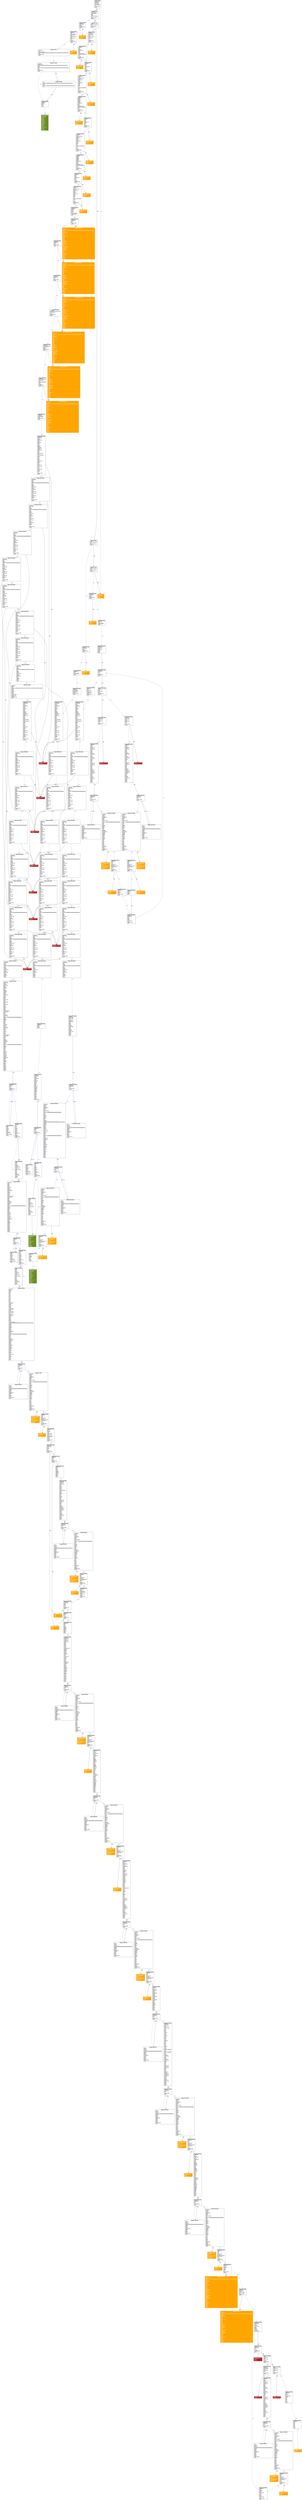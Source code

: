 digraph CFG {
 node [shape=box]
node[fontname=arial]
edge[fontname=arial]
ranking=TB
 sE [label=<
<B>Segment 0 0x0</B><BR ALIGN="CENTER"/>
PUSH1 0x80 <BR ALIGN="LEFT"/>
PUSH1 0x40 <BR ALIGN="LEFT"/>
MSTORE <BR ALIGN="LEFT"/>
PUSH1 0x04 <BR ALIGN="LEFT"/>
CALLDATASIZE <BR ALIGN="LEFT"/>
LT <BR ALIGN="LEFT"/>
PUSH2 0x003f <BR ALIGN="LEFT"/>
JUMPI <BR ALIGN="LEFT"/>
>]
s0E [label=<
<B>Segment 1 0xd</B><BR ALIGN="CENTER"/>
PUSH1 0x00 <BR ALIGN="LEFT"/>
CALLDATALOAD <BR ALIGN="LEFT"/>
PUSH1 0xe0 <BR ALIGN="LEFT"/>
SHR <BR ALIGN="LEFT"/>
DUP1 <BR ALIGN="LEFT"/>
PUSH4 0x01ffc9a7 <BR ALIGN="LEFT"/>
EQ <BR ALIGN="LEFT"/>
PUSH2 0x0044 <BR ALIGN="LEFT"/>
JUMPI <BR ALIGN="LEFT"/>
>]
s00000E [style=filled,color=orange,fontcolor=white,label=<
<B>Segment 5 0x3f</B><BR ALIGN="CENTER"/>
JUMPDEST <BR ALIGN="LEFT"/>
PUSH1 0x00 <BR ALIGN="LEFT"/>
DUP1 <BR ALIGN="LEFT"/>
REVERT <BR ALIGN="LEFT"/>
>]
s00E [label=<
<B>Segment 2 0x1e</B><BR ALIGN="CENTER"/>
DUP1 <BR ALIGN="LEFT"/>
PUSH4 0x22895118 <BR ALIGN="LEFT"/>
EQ <BR ALIGN="LEFT"/>
PUSH2 0x00a4 <BR ALIGN="LEFT"/>
JUMPI <BR ALIGN="LEFT"/>
>]
s01E [label=<
<B>Segment 6 0x44</B><BR ALIGN="CENTER"/>
JUMPDEST <BR ALIGN="LEFT"/>
CALLVALUE <BR ALIGN="LEFT"/>
DUP1 <BR ALIGN="LEFT"/>
ISZERO <BR ALIGN="LEFT"/>
PUSH2 0x0050 <BR ALIGN="LEFT"/>
JUMPI <BR ALIGN="LEFT"/>
>]
s000E [label=<
<B>Segment 3 0x29</B><BR ALIGN="CENTER"/>
DUP1 <BR ALIGN="LEFT"/>
PUSH4 0x621fd130 <BR ALIGN="LEFT"/>
EQ <BR ALIGN="LEFT"/>
PUSH2 0x01ba <BR ALIGN="LEFT"/>
JUMPI <BR ALIGN="LEFT"/>
>]
s001E [label=<
<B>Segment 12 0xa4</B><BR ALIGN="CENTER"/>
JUMPDEST <BR ALIGN="LEFT"/>
PUSH2 0x01b8 <BR ALIGN="LEFT"/>
PUSH1 0x04 <BR ALIGN="LEFT"/>
DUP1 <BR ALIGN="LEFT"/>
CALLDATASIZE <BR ALIGN="LEFT"/>
SUB <BR ALIGN="LEFT"/>
PUSH1 0x80 <BR ALIGN="LEFT"/>
DUP2 <BR ALIGN="LEFT"/>
LT <BR ALIGN="LEFT"/>
ISZERO <BR ALIGN="LEFT"/>
PUSH2 0x00ba <BR ALIGN="LEFT"/>
JUMPI <BR ALIGN="LEFT"/>
>]
s0000E [label=<
<B>Segment 4 0x34</B><BR ALIGN="CENTER"/>
DUP1 <BR ALIGN="LEFT"/>
PUSH4 0xc5f2892f <BR ALIGN="LEFT"/>
EQ <BR ALIGN="LEFT"/>
PUSH2 0x0244 <BR ALIGN="LEFT"/>
JUMPI <BR ALIGN="LEFT"/>
>]
s0001E [label=<
<B>Segment 34 0x1ba</B><BR ALIGN="CENTER"/>
JUMPDEST <BR ALIGN="LEFT"/>
CALLVALUE <BR ALIGN="LEFT"/>
DUP1 <BR ALIGN="LEFT"/>
ISZERO <BR ALIGN="LEFT"/>
PUSH2 0x01c6 <BR ALIGN="LEFT"/>
JUMPI <BR ALIGN="LEFT"/>
>]
s00001E [label=<
<B>Segment 43 0x244</B><BR ALIGN="CENTER"/>
JUMPDEST <BR ALIGN="LEFT"/>
CALLVALUE <BR ALIGN="LEFT"/>
DUP1 <BR ALIGN="LEFT"/>
ISZERO <BR ALIGN="LEFT"/>
PUSH2 0x0250 <BR ALIGN="LEFT"/>
JUMPI <BR ALIGN="LEFT"/>
>]
s010E [style=filled,color=orange,fontcolor=white,label=<
<B>Segment 7 0x4c</B><BR ALIGN="CENTER"/>
PUSH1 0x00 <BR ALIGN="LEFT"/>
DUP1 <BR ALIGN="LEFT"/>
REVERT <BR ALIGN="LEFT"/>
>]
s011E [label=<
<B>Segment 8 0x50</B><BR ALIGN="CENTER"/>
JUMPDEST <BR ALIGN="LEFT"/>
POP <BR ALIGN="LEFT"/>
PUSH2 0x0090 <BR ALIGN="LEFT"/>
PUSH1 0x04 <BR ALIGN="LEFT"/>
DUP1 <BR ALIGN="LEFT"/>
CALLDATASIZE <BR ALIGN="LEFT"/>
SUB <BR ALIGN="LEFT"/>
PUSH1 0x20 <BR ALIGN="LEFT"/>
DUP2 <BR ALIGN="LEFT"/>
LT <BR ALIGN="LEFT"/>
ISZERO <BR ALIGN="LEFT"/>
PUSH2 0x0067 <BR ALIGN="LEFT"/>
JUMPI <BR ALIGN="LEFT"/>
>]
s0110E [style=filled,color=orange,fontcolor=white,label=<
<B>Segment 9 0x63</B><BR ALIGN="CENTER"/>
PUSH1 0x00 <BR ALIGN="LEFT"/>
DUP1 <BR ALIGN="LEFT"/>
REVERT <BR ALIGN="LEFT"/>
>]
s0111E [label=<
<B>Segment 10 0x67</B><BR ALIGN="CENTER"/>
JUMPDEST <BR ALIGN="LEFT"/>
POP <BR ALIGN="LEFT"/>
CALLDATALOAD <BR ALIGN="LEFT"/>
PUSH32 0xffffffff00000000000000000000000000000000000000000000000000000000 <BR ALIGN="LEFT"/>
AND <BR ALIGN="LEFT"/>
PUSH2 0x026b <BR ALIGN="LEFT"/>
JUMP <BR ALIGN="LEFT"/>
>]
s01111E [label=<
<B>Segment 47 0x26b</B><BR ALIGN="CENTER"/>
JUMPDEST <BR ALIGN="LEFT"/>
PUSH1 0x00 <BR ALIGN="LEFT"/>
PUSH32 0xffffffff00000000000000000000000000000000000000000000000000000000 <BR ALIGN="LEFT"/>
DUP3 <BR ALIGN="LEFT"/>
AND <BR ALIGN="LEFT"/>
PUSH32 0x01ffc9a700000000000000000000000000000000000000000000000000000000 <BR ALIGN="LEFT"/>
EQ <BR ALIGN="LEFT"/>
DUP1 <BR ALIGN="LEFT"/>
PUSH2 0x02fe <BR ALIGN="LEFT"/>
JUMPI <BR ALIGN="LEFT"/>
>]
s0010E [style=filled,color=orange,fontcolor=white,label=<
<B>Segment 13 0xb6</B><BR ALIGN="CENTER"/>
PUSH1 0x00 <BR ALIGN="LEFT"/>
DUP1 <BR ALIGN="LEFT"/>
REVERT <BR ALIGN="LEFT"/>
>]
s0011E [label=<
<B>Segment 14 0xba</B><BR ALIGN="CENTER"/>
JUMPDEST <BR ALIGN="LEFT"/>
DUP2 <BR ALIGN="LEFT"/>
ADD <BR ALIGN="LEFT"/>
SWAP1 <BR ALIGN="LEFT"/>
PUSH1 0x20 <BR ALIGN="LEFT"/>
DUP2 <BR ALIGN="LEFT"/>
ADD <BR ALIGN="LEFT"/>
DUP2 <BR ALIGN="LEFT"/>
CALLDATALOAD <BR ALIGN="LEFT"/>
PUSH5 0x0100000000 <BR ALIGN="LEFT"/>
DUP2 <BR ALIGN="LEFT"/>
GT <BR ALIGN="LEFT"/>
ISZERO <BR ALIGN="LEFT"/>
PUSH2 0x00d5 <BR ALIGN="LEFT"/>
JUMPI <BR ALIGN="LEFT"/>
>]
s00110E [style=filled,color=orange,fontcolor=white,label=<
<B>Segment 15 0xd1</B><BR ALIGN="CENTER"/>
PUSH1 0x00 <BR ALIGN="LEFT"/>
DUP1 <BR ALIGN="LEFT"/>
REVERT <BR ALIGN="LEFT"/>
>]
s00111E [label=<
<B>Segment 16 0xd5</B><BR ALIGN="CENTER"/>
JUMPDEST <BR ALIGN="LEFT"/>
DUP3 <BR ALIGN="LEFT"/>
ADD <BR ALIGN="LEFT"/>
DUP4 <BR ALIGN="LEFT"/>
PUSH1 0x20 <BR ALIGN="LEFT"/>
DUP3 <BR ALIGN="LEFT"/>
ADD <BR ALIGN="LEFT"/>
GT <BR ALIGN="LEFT"/>
ISZERO <BR ALIGN="LEFT"/>
PUSH2 0x00e7 <BR ALIGN="LEFT"/>
JUMPI <BR ALIGN="LEFT"/>
>]
s001110E [style=filled,color=orange,fontcolor=white,label=<
<B>Segment 17 0xe3</B><BR ALIGN="CENTER"/>
PUSH1 0x00 <BR ALIGN="LEFT"/>
DUP1 <BR ALIGN="LEFT"/>
REVERT <BR ALIGN="LEFT"/>
>]
s001111E [label=<
<B>Segment 18 0xe7</B><BR ALIGN="CENTER"/>
JUMPDEST <BR ALIGN="LEFT"/>
DUP1 <BR ALIGN="LEFT"/>
CALLDATALOAD <BR ALIGN="LEFT"/>
SWAP1 <BR ALIGN="LEFT"/>
PUSH1 0x20 <BR ALIGN="LEFT"/>
ADD <BR ALIGN="LEFT"/>
SWAP2 <BR ALIGN="LEFT"/>
DUP5 <BR ALIGN="LEFT"/>
PUSH1 0x01 <BR ALIGN="LEFT"/>
DUP4 <BR ALIGN="LEFT"/>
MUL <BR ALIGN="LEFT"/>
DUP5 <BR ALIGN="LEFT"/>
ADD <BR ALIGN="LEFT"/>
GT <BR ALIGN="LEFT"/>
PUSH5 0x0100000000 <BR ALIGN="LEFT"/>
DUP4 <BR ALIGN="LEFT"/>
GT <BR ALIGN="LEFT"/>
OR <BR ALIGN="LEFT"/>
ISZERO <BR ALIGN="LEFT"/>
PUSH2 0x0109 <BR ALIGN="LEFT"/>
JUMPI <BR ALIGN="LEFT"/>
>]
s0011110E [style=filled,color=orange,fontcolor=white,label=<
<B>Segment 19 0x105</B><BR ALIGN="CENTER"/>
PUSH1 0x00 <BR ALIGN="LEFT"/>
DUP1 <BR ALIGN="LEFT"/>
REVERT <BR ALIGN="LEFT"/>
>]
s0011111E [label=<
<B>Segment 20 0x109</B><BR ALIGN="CENTER"/>
JUMPDEST <BR ALIGN="LEFT"/>
SWAP2 <BR ALIGN="LEFT"/>
SWAP4 <BR ALIGN="LEFT"/>
SWAP1 <BR ALIGN="LEFT"/>
SWAP3 <BR ALIGN="LEFT"/>
SWAP1 <BR ALIGN="LEFT"/>
SWAP2 <BR ALIGN="LEFT"/>
PUSH1 0x20 <BR ALIGN="LEFT"/>
DUP2 <BR ALIGN="LEFT"/>
ADD <BR ALIGN="LEFT"/>
SWAP1 <BR ALIGN="LEFT"/>
CALLDATALOAD <BR ALIGN="LEFT"/>
PUSH5 0x0100000000 <BR ALIGN="LEFT"/>
DUP2 <BR ALIGN="LEFT"/>
GT <BR ALIGN="LEFT"/>
ISZERO <BR ALIGN="LEFT"/>
PUSH2 0x0127 <BR ALIGN="LEFT"/>
JUMPI <BR ALIGN="LEFT"/>
>]
s00111110E [style=filled,color=orange,fontcolor=white,label=<
<B>Segment 21 0x123</B><BR ALIGN="CENTER"/>
PUSH1 0x00 <BR ALIGN="LEFT"/>
DUP1 <BR ALIGN="LEFT"/>
REVERT <BR ALIGN="LEFT"/>
>]
s00111111E [label=<
<B>Segment 22 0x127</B><BR ALIGN="CENTER"/>
JUMPDEST <BR ALIGN="LEFT"/>
DUP3 <BR ALIGN="LEFT"/>
ADD <BR ALIGN="LEFT"/>
DUP4 <BR ALIGN="LEFT"/>
PUSH1 0x20 <BR ALIGN="LEFT"/>
DUP3 <BR ALIGN="LEFT"/>
ADD <BR ALIGN="LEFT"/>
GT <BR ALIGN="LEFT"/>
ISZERO <BR ALIGN="LEFT"/>
PUSH2 0x0139 <BR ALIGN="LEFT"/>
JUMPI <BR ALIGN="LEFT"/>
>]
s001111110E [style=filled,color=orange,fontcolor=white,label=<
<B>Segment 23 0x135</B><BR ALIGN="CENTER"/>
PUSH1 0x00 <BR ALIGN="LEFT"/>
DUP1 <BR ALIGN="LEFT"/>
REVERT <BR ALIGN="LEFT"/>
>]
s001111111E [label=<
<B>Segment 24 0x139</B><BR ALIGN="CENTER"/>
JUMPDEST <BR ALIGN="LEFT"/>
DUP1 <BR ALIGN="LEFT"/>
CALLDATALOAD <BR ALIGN="LEFT"/>
SWAP1 <BR ALIGN="LEFT"/>
PUSH1 0x20 <BR ALIGN="LEFT"/>
ADD <BR ALIGN="LEFT"/>
SWAP2 <BR ALIGN="LEFT"/>
DUP5 <BR ALIGN="LEFT"/>
PUSH1 0x01 <BR ALIGN="LEFT"/>
DUP4 <BR ALIGN="LEFT"/>
MUL <BR ALIGN="LEFT"/>
DUP5 <BR ALIGN="LEFT"/>
ADD <BR ALIGN="LEFT"/>
GT <BR ALIGN="LEFT"/>
PUSH5 0x0100000000 <BR ALIGN="LEFT"/>
DUP4 <BR ALIGN="LEFT"/>
GT <BR ALIGN="LEFT"/>
OR <BR ALIGN="LEFT"/>
ISZERO <BR ALIGN="LEFT"/>
PUSH2 0x015b <BR ALIGN="LEFT"/>
JUMPI <BR ALIGN="LEFT"/>
>]
s0011111110E [style=filled,color=orange,fontcolor=white,label=<
<B>Segment 25 0x157</B><BR ALIGN="CENTER"/>
PUSH1 0x00 <BR ALIGN="LEFT"/>
DUP1 <BR ALIGN="LEFT"/>
REVERT <BR ALIGN="LEFT"/>
>]
s0011111111E [label=<
<B>Segment 26 0x15b</B><BR ALIGN="CENTER"/>
JUMPDEST <BR ALIGN="LEFT"/>
SWAP2 <BR ALIGN="LEFT"/>
SWAP4 <BR ALIGN="LEFT"/>
SWAP1 <BR ALIGN="LEFT"/>
SWAP3 <BR ALIGN="LEFT"/>
SWAP1 <BR ALIGN="LEFT"/>
SWAP2 <BR ALIGN="LEFT"/>
PUSH1 0x20 <BR ALIGN="LEFT"/>
DUP2 <BR ALIGN="LEFT"/>
ADD <BR ALIGN="LEFT"/>
SWAP1 <BR ALIGN="LEFT"/>
CALLDATALOAD <BR ALIGN="LEFT"/>
PUSH5 0x0100000000 <BR ALIGN="LEFT"/>
DUP2 <BR ALIGN="LEFT"/>
GT <BR ALIGN="LEFT"/>
ISZERO <BR ALIGN="LEFT"/>
PUSH2 0x0179 <BR ALIGN="LEFT"/>
JUMPI <BR ALIGN="LEFT"/>
>]
s00111111110E [style=filled,color=orange,fontcolor=white,label=<
<B>Segment 27 0x175</B><BR ALIGN="CENTER"/>
PUSH1 0x00 <BR ALIGN="LEFT"/>
DUP1 <BR ALIGN="LEFT"/>
REVERT <BR ALIGN="LEFT"/>
>]
s00111111111E [label=<
<B>Segment 28 0x179</B><BR ALIGN="CENTER"/>
JUMPDEST <BR ALIGN="LEFT"/>
DUP3 <BR ALIGN="LEFT"/>
ADD <BR ALIGN="LEFT"/>
DUP4 <BR ALIGN="LEFT"/>
PUSH1 0x20 <BR ALIGN="LEFT"/>
DUP3 <BR ALIGN="LEFT"/>
ADD <BR ALIGN="LEFT"/>
GT <BR ALIGN="LEFT"/>
ISZERO <BR ALIGN="LEFT"/>
PUSH2 0x018b <BR ALIGN="LEFT"/>
JUMPI <BR ALIGN="LEFT"/>
>]
s001111111110E [style=filled,color=orange,fontcolor=white,label=<
<B>Segment 29 0x187</B><BR ALIGN="CENTER"/>
PUSH1 0x00 <BR ALIGN="LEFT"/>
DUP1 <BR ALIGN="LEFT"/>
REVERT <BR ALIGN="LEFT"/>
>]
s001111111111E [label=<
<B>Segment 30 0x18b</B><BR ALIGN="CENTER"/>
JUMPDEST <BR ALIGN="LEFT"/>
DUP1 <BR ALIGN="LEFT"/>
CALLDATALOAD <BR ALIGN="LEFT"/>
SWAP1 <BR ALIGN="LEFT"/>
PUSH1 0x20 <BR ALIGN="LEFT"/>
ADD <BR ALIGN="LEFT"/>
SWAP2 <BR ALIGN="LEFT"/>
DUP5 <BR ALIGN="LEFT"/>
PUSH1 0x01 <BR ALIGN="LEFT"/>
DUP4 <BR ALIGN="LEFT"/>
MUL <BR ALIGN="LEFT"/>
DUP5 <BR ALIGN="LEFT"/>
ADD <BR ALIGN="LEFT"/>
GT <BR ALIGN="LEFT"/>
PUSH5 0x0100000000 <BR ALIGN="LEFT"/>
DUP4 <BR ALIGN="LEFT"/>
GT <BR ALIGN="LEFT"/>
OR <BR ALIGN="LEFT"/>
ISZERO <BR ALIGN="LEFT"/>
PUSH2 0x01ad <BR ALIGN="LEFT"/>
JUMPI <BR ALIGN="LEFT"/>
>]
s0011111111110E [style=filled,color=orange,fontcolor=white,label=<
<B>Segment 31 0x1a9</B><BR ALIGN="CENTER"/>
PUSH1 0x00 <BR ALIGN="LEFT"/>
DUP1 <BR ALIGN="LEFT"/>
REVERT <BR ALIGN="LEFT"/>
>]
s0011111111111E [label=<
<B>Segment 32 0x1ad</B><BR ALIGN="CENTER"/>
JUMPDEST <BR ALIGN="LEFT"/>
SWAP2 <BR ALIGN="LEFT"/>
SWAP4 <BR ALIGN="LEFT"/>
POP <BR ALIGN="LEFT"/>
SWAP2 <BR ALIGN="LEFT"/>
POP <BR ALIGN="LEFT"/>
CALLDATALOAD <BR ALIGN="LEFT"/>
PUSH2 0x0304 <BR ALIGN="LEFT"/>
JUMP <BR ALIGN="LEFT"/>
>]
s00111111111111E [label=<
<B>Segment 50 0x304</B><BR ALIGN="CENTER"/>
JUMPDEST <BR ALIGN="LEFT"/>
PUSH1 0x30 <BR ALIGN="LEFT"/>
DUP7 <BR ALIGN="LEFT"/>
EQ <BR ALIGN="LEFT"/>
PUSH2 0x035d <BR ALIGN="LEFT"/>
JUMPI <BR ALIGN="LEFT"/>
>]
s00010E [style=filled,color=orange,fontcolor=white,label=<
<B>Segment 35 0x1c2</B><BR ALIGN="CENTER"/>
PUSH1 0x00 <BR ALIGN="LEFT"/>
DUP1 <BR ALIGN="LEFT"/>
REVERT <BR ALIGN="LEFT"/>
>]
s00011E [label=<
<B>Segment 36 0x1c6</B><BR ALIGN="CENTER"/>
JUMPDEST <BR ALIGN="LEFT"/>
POP <BR ALIGN="LEFT"/>
PUSH2 0x01cf <BR ALIGN="LEFT"/>
PUSH2 0x10b5 <BR ALIGN="LEFT"/>
JUMP <BR ALIGN="LEFT"/>
>]
s000111E [label=<
<B>Segment 150 0x10b5</B><BR ALIGN="CENTER"/>
JUMPDEST <BR ALIGN="LEFT"/>
PUSH1 0x60 <BR ALIGN="LEFT"/>
PUSH2 0x10c2 <BR ALIGN="LEFT"/>
PUSH1 0x20 <BR ALIGN="LEFT"/>
SLOAD <BR ALIGN="LEFT"/>
PUSH2 0x14ba <BR ALIGN="LEFT"/>
JUMP <BR ALIGN="LEFT"/>
>]
s00011111111111111E [label=<
<B>Segment 37 0x1cf</B><BR ALIGN="CENTER"/>
JUMPDEST <BR ALIGN="LEFT"/>
PUSH1 0x40 <BR ALIGN="LEFT"/>
DUP1 <BR ALIGN="LEFT"/>
MLOAD <BR ALIGN="LEFT"/>
PUSH1 0x20 <BR ALIGN="LEFT"/>
DUP1 <BR ALIGN="LEFT"/>
DUP3 <BR ALIGN="LEFT"/>
MSTORE <BR ALIGN="LEFT"/>
DUP4 <BR ALIGN="LEFT"/>
MLOAD <BR ALIGN="LEFT"/>
DUP2 <BR ALIGN="LEFT"/>
DUP4 <BR ALIGN="LEFT"/>
ADD <BR ALIGN="LEFT"/>
MSTORE <BR ALIGN="LEFT"/>
DUP4 <BR ALIGN="LEFT"/>
MLOAD <BR ALIGN="LEFT"/>
SWAP2 <BR ALIGN="LEFT"/>
SWAP3 <BR ALIGN="LEFT"/>
DUP4 <BR ALIGN="LEFT"/>
SWAP3 <BR ALIGN="LEFT"/>
SWAP1 <BR ALIGN="LEFT"/>
DUP4 <BR ALIGN="LEFT"/>
ADD <BR ALIGN="LEFT"/>
SWAP2 <BR ALIGN="LEFT"/>
DUP6 <BR ALIGN="LEFT"/>
ADD <BR ALIGN="LEFT"/>
SWAP1 <BR ALIGN="LEFT"/>
DUP1 <BR ALIGN="LEFT"/>
DUP4 <BR ALIGN="LEFT"/>
DUP4 <BR ALIGN="LEFT"/>
PUSH1 0x00 <BR ALIGN="LEFT"/>
>]
s000111111111111110E [label=<
<B>Segment 38 0x1f1</B><BR ALIGN="CENTER"/>
JUMPDEST <BR ALIGN="LEFT"/>
DUP4 <BR ALIGN="LEFT"/>
DUP2 <BR ALIGN="LEFT"/>
LT <BR ALIGN="LEFT"/>
ISZERO <BR ALIGN="LEFT"/>
PUSH2 0x0209 <BR ALIGN="LEFT"/>
JUMPI <BR ALIGN="LEFT"/>
>]
s0001111111111111100E [label=<
<B>Segment 39 0x1fa</B><BR ALIGN="CENTER"/>
DUP2 <BR ALIGN="LEFT"/>
DUP2 <BR ALIGN="LEFT"/>
ADD <BR ALIGN="LEFT"/>
MLOAD <BR ALIGN="LEFT"/>
DUP4 <BR ALIGN="LEFT"/>
DUP3 <BR ALIGN="LEFT"/>
ADD <BR ALIGN="LEFT"/>
MSTORE <BR ALIGN="LEFT"/>
PUSH1 0x20 <BR ALIGN="LEFT"/>
ADD <BR ALIGN="LEFT"/>
PUSH2 0x01f1 <BR ALIGN="LEFT"/>
JUMP <BR ALIGN="LEFT"/>
>]
s0001111111111111101E [label=<
<B>Segment 40 0x209</B><BR ALIGN="CENTER"/>
JUMPDEST <BR ALIGN="LEFT"/>
POP <BR ALIGN="LEFT"/>
POP <BR ALIGN="LEFT"/>
POP <BR ALIGN="LEFT"/>
POP <BR ALIGN="LEFT"/>
SWAP1 <BR ALIGN="LEFT"/>
POP <BR ALIGN="LEFT"/>
SWAP1 <BR ALIGN="LEFT"/>
DUP2 <BR ALIGN="LEFT"/>
ADD <BR ALIGN="LEFT"/>
SWAP1 <BR ALIGN="LEFT"/>
PUSH1 0x1f <BR ALIGN="LEFT"/>
AND <BR ALIGN="LEFT"/>
DUP1 <BR ALIGN="LEFT"/>
ISZERO <BR ALIGN="LEFT"/>
PUSH2 0x0236 <BR ALIGN="LEFT"/>
JUMPI <BR ALIGN="LEFT"/>
>]
s00011111111111111010E [label=<
<B>Segment 41 0x21d</B><BR ALIGN="CENTER"/>
DUP1 <BR ALIGN="LEFT"/>
DUP3 <BR ALIGN="LEFT"/>
SUB <BR ALIGN="LEFT"/>
DUP1 <BR ALIGN="LEFT"/>
MLOAD <BR ALIGN="LEFT"/>
PUSH1 0x01 <BR ALIGN="LEFT"/>
DUP4 <BR ALIGN="LEFT"/>
PUSH1 0x20 <BR ALIGN="LEFT"/>
SUB <BR ALIGN="LEFT"/>
PUSH2 0x0100 <BR ALIGN="LEFT"/>
EXP <BR ALIGN="LEFT"/>
SUB <BR ALIGN="LEFT"/>
NOT <BR ALIGN="LEFT"/>
AND <BR ALIGN="LEFT"/>
DUP2 <BR ALIGN="LEFT"/>
MSTORE <BR ALIGN="LEFT"/>
PUSH1 0x20 <BR ALIGN="LEFT"/>
ADD <BR ALIGN="LEFT"/>
SWAP2 <BR ALIGN="LEFT"/>
POP <BR ALIGN="LEFT"/>
>]
s000111111111111110100E [style=filled,color=olivedrab,fontcolor=white,label=<
<B>Segment 42 0x236</B><BR ALIGN="CENTER"/>
JUMPDEST <BR ALIGN="LEFT"/>
POP <BR ALIGN="LEFT"/>
SWAP3 <BR ALIGN="LEFT"/>
POP <BR ALIGN="LEFT"/>
POP <BR ALIGN="LEFT"/>
POP <BR ALIGN="LEFT"/>
PUSH1 0x40 <BR ALIGN="LEFT"/>
MLOAD <BR ALIGN="LEFT"/>
DUP1 <BR ALIGN="LEFT"/>
SWAP2 <BR ALIGN="LEFT"/>
SUB <BR ALIGN="LEFT"/>
SWAP1 <BR ALIGN="LEFT"/>
RETURN <BR ALIGN="LEFT"/>
>]
s000010E [style=filled,color=orange,fontcolor=white,label=<
<B>Segment 44 0x24c</B><BR ALIGN="CENTER"/>
PUSH1 0x00 <BR ALIGN="LEFT"/>
DUP1 <BR ALIGN="LEFT"/>
REVERT <BR ALIGN="LEFT"/>
>]
s000011E [label=<
<B>Segment 45 0x250</B><BR ALIGN="CENTER"/>
JUMPDEST <BR ALIGN="LEFT"/>
POP <BR ALIGN="LEFT"/>
PUSH2 0x0259 <BR ALIGN="LEFT"/>
PUSH2 0x10c7 <BR ALIGN="LEFT"/>
JUMP <BR ALIGN="LEFT"/>
>]
s0000111E [label=<
<B>Segment 152 0x10c7</B><BR ALIGN="CENTER"/>
JUMPDEST <BR ALIGN="LEFT"/>
PUSH1 0x20 <BR ALIGN="LEFT"/>
SLOAD <BR ALIGN="LEFT"/>
PUSH1 0x00 <BR ALIGN="LEFT"/>
SWAP1 <BR ALIGN="LEFT"/>
DUP2 <BR ALIGN="LEFT"/>
SWAP1 <BR ALIGN="LEFT"/>
DUP2 <BR ALIGN="LEFT"/>
>]
s011110E [label=<
<B>Segment 48 0x2b8</B><BR ALIGN="CENTER"/>
POP <BR ALIGN="LEFT"/>
PUSH32 0xffffffff00000000000000000000000000000000000000000000000000000000 <BR ALIGN="LEFT"/>
DUP3 <BR ALIGN="LEFT"/>
AND <BR ALIGN="LEFT"/>
PUSH32 0x8564090700000000000000000000000000000000000000000000000000000000 <BR ALIGN="LEFT"/>
EQ <BR ALIGN="LEFT"/>
>]
s0111100E [label=<
<B>Segment 49 0x2fe</B><BR ALIGN="CENTER"/>
JUMPDEST <BR ALIGN="LEFT"/>
SWAP3 <BR ALIGN="LEFT"/>
SWAP2 <BR ALIGN="LEFT"/>
POP <BR ALIGN="LEFT"/>
POP <BR ALIGN="LEFT"/>
JUMP <BR ALIGN="LEFT"/>
>]
s01111001E [style=filled,color=olivedrab,fontcolor=white,label=<
<B>Segment 11 0x90</B><BR ALIGN="CENTER"/>
JUMPDEST <BR ALIGN="LEFT"/>
PUSH1 0x40 <BR ALIGN="LEFT"/>
DUP1 <BR ALIGN="LEFT"/>
MLOAD <BR ALIGN="LEFT"/>
SWAP2 <BR ALIGN="LEFT"/>
ISZERO <BR ALIGN="LEFT"/>
ISZERO <BR ALIGN="LEFT"/>
DUP3 <BR ALIGN="LEFT"/>
MSTORE <BR ALIGN="LEFT"/>
MLOAD <BR ALIGN="LEFT"/>
SWAP1 <BR ALIGN="LEFT"/>
DUP2 <BR ALIGN="LEFT"/>
SWAP1 <BR ALIGN="LEFT"/>
SUB <BR ALIGN="LEFT"/>
PUSH1 0x20 <BR ALIGN="LEFT"/>
ADD <BR ALIGN="LEFT"/>
SWAP1 <BR ALIGN="LEFT"/>
RETURN <BR ALIGN="LEFT"/>
>]
s001111111111110E [style=filled,color=orange,fontcolor=white,label=<
<B>Segment 51 0x30d</B><BR ALIGN="CENTER"/>
PUSH1 0x40 <BR ALIGN="LEFT"/>
MLOAD <BR ALIGN="LEFT"/>
PUSH32 0x08c379a000000000000000000000000000000000000000000000000000000000 <BR ALIGN="LEFT"/>
DUP2 <BR ALIGN="LEFT"/>
MSTORE <BR ALIGN="LEFT"/>
PUSH1 0x04 <BR ALIGN="LEFT"/>
ADD <BR ALIGN="LEFT"/>
DUP1 <BR ALIGN="LEFT"/>
DUP1 <BR ALIGN="LEFT"/>
PUSH1 0x20 <BR ALIGN="LEFT"/>
ADD <BR ALIGN="LEFT"/>
DUP3 <BR ALIGN="LEFT"/>
DUP2 <BR ALIGN="LEFT"/>
SUB <BR ALIGN="LEFT"/>
DUP3 <BR ALIGN="LEFT"/>
MSTORE <BR ALIGN="LEFT"/>
PUSH1 0x26 <BR ALIGN="LEFT"/>
DUP2 <BR ALIGN="LEFT"/>
MSTORE <BR ALIGN="LEFT"/>
PUSH1 0x20 <BR ALIGN="LEFT"/>
ADD <BR ALIGN="LEFT"/>
DUP1 <BR ALIGN="LEFT"/>
PUSH2 0x1805 <BR ALIGN="LEFT"/>
PUSH1 0x26 <BR ALIGN="LEFT"/>
SWAP2 <BR ALIGN="LEFT"/>
CODECOPY <BR ALIGN="LEFT"/>
PUSH1 0x40 <BR ALIGN="LEFT"/>
ADD <BR ALIGN="LEFT"/>
SWAP2 <BR ALIGN="LEFT"/>
POP <BR ALIGN="LEFT"/>
POP <BR ALIGN="LEFT"/>
PUSH1 0x40 <BR ALIGN="LEFT"/>
MLOAD <BR ALIGN="LEFT"/>
DUP1 <BR ALIGN="LEFT"/>
SWAP2 <BR ALIGN="LEFT"/>
SUB <BR ALIGN="LEFT"/>
SWAP1 <BR ALIGN="LEFT"/>
REVERT <BR ALIGN="LEFT"/>
>]
s001111111111111E [label=<
<B>Segment 52 0x35d</B><BR ALIGN="CENTER"/>
JUMPDEST <BR ALIGN="LEFT"/>
PUSH1 0x20 <BR ALIGN="LEFT"/>
DUP5 <BR ALIGN="LEFT"/>
EQ <BR ALIGN="LEFT"/>
PUSH2 0x03b6 <BR ALIGN="LEFT"/>
JUMPI <BR ALIGN="LEFT"/>
>]
s0011111111111110E [style=filled,color=orange,fontcolor=white,label=<
<B>Segment 53 0x366</B><BR ALIGN="CENTER"/>
PUSH1 0x40 <BR ALIGN="LEFT"/>
MLOAD <BR ALIGN="LEFT"/>
PUSH32 0x08c379a000000000000000000000000000000000000000000000000000000000 <BR ALIGN="LEFT"/>
DUP2 <BR ALIGN="LEFT"/>
MSTORE <BR ALIGN="LEFT"/>
PUSH1 0x04 <BR ALIGN="LEFT"/>
ADD <BR ALIGN="LEFT"/>
DUP1 <BR ALIGN="LEFT"/>
DUP1 <BR ALIGN="LEFT"/>
PUSH1 0x20 <BR ALIGN="LEFT"/>
ADD <BR ALIGN="LEFT"/>
DUP3 <BR ALIGN="LEFT"/>
DUP2 <BR ALIGN="LEFT"/>
SUB <BR ALIGN="LEFT"/>
DUP3 <BR ALIGN="LEFT"/>
MSTORE <BR ALIGN="LEFT"/>
PUSH1 0x36 <BR ALIGN="LEFT"/>
DUP2 <BR ALIGN="LEFT"/>
MSTORE <BR ALIGN="LEFT"/>
PUSH1 0x20 <BR ALIGN="LEFT"/>
ADD <BR ALIGN="LEFT"/>
DUP1 <BR ALIGN="LEFT"/>
PUSH2 0x179c <BR ALIGN="LEFT"/>
PUSH1 0x36 <BR ALIGN="LEFT"/>
SWAP2 <BR ALIGN="LEFT"/>
CODECOPY <BR ALIGN="LEFT"/>
PUSH1 0x40 <BR ALIGN="LEFT"/>
ADD <BR ALIGN="LEFT"/>
SWAP2 <BR ALIGN="LEFT"/>
POP <BR ALIGN="LEFT"/>
POP <BR ALIGN="LEFT"/>
PUSH1 0x40 <BR ALIGN="LEFT"/>
MLOAD <BR ALIGN="LEFT"/>
DUP1 <BR ALIGN="LEFT"/>
SWAP2 <BR ALIGN="LEFT"/>
SUB <BR ALIGN="LEFT"/>
SWAP1 <BR ALIGN="LEFT"/>
REVERT <BR ALIGN="LEFT"/>
>]
s0011111111111111E [label=<
<B>Segment 54 0x3b6</B><BR ALIGN="CENTER"/>
JUMPDEST <BR ALIGN="LEFT"/>
PUSH1 0x60 <BR ALIGN="LEFT"/>
DUP3 <BR ALIGN="LEFT"/>
EQ <BR ALIGN="LEFT"/>
PUSH2 0x040f <BR ALIGN="LEFT"/>
JUMPI <BR ALIGN="LEFT"/>
>]
s00111111111111110E [style=filled,color=orange,fontcolor=white,label=<
<B>Segment 55 0x3bf</B><BR ALIGN="CENTER"/>
PUSH1 0x40 <BR ALIGN="LEFT"/>
MLOAD <BR ALIGN="LEFT"/>
PUSH32 0x08c379a000000000000000000000000000000000000000000000000000000000 <BR ALIGN="LEFT"/>
DUP2 <BR ALIGN="LEFT"/>
MSTORE <BR ALIGN="LEFT"/>
PUSH1 0x04 <BR ALIGN="LEFT"/>
ADD <BR ALIGN="LEFT"/>
DUP1 <BR ALIGN="LEFT"/>
DUP1 <BR ALIGN="LEFT"/>
PUSH1 0x20 <BR ALIGN="LEFT"/>
ADD <BR ALIGN="LEFT"/>
DUP3 <BR ALIGN="LEFT"/>
DUP2 <BR ALIGN="LEFT"/>
SUB <BR ALIGN="LEFT"/>
DUP3 <BR ALIGN="LEFT"/>
MSTORE <BR ALIGN="LEFT"/>
PUSH1 0x29 <BR ALIGN="LEFT"/>
DUP2 <BR ALIGN="LEFT"/>
MSTORE <BR ALIGN="LEFT"/>
PUSH1 0x20 <BR ALIGN="LEFT"/>
ADD <BR ALIGN="LEFT"/>
DUP1 <BR ALIGN="LEFT"/>
PUSH2 0x1878 <BR ALIGN="LEFT"/>
PUSH1 0x29 <BR ALIGN="LEFT"/>
SWAP2 <BR ALIGN="LEFT"/>
CODECOPY <BR ALIGN="LEFT"/>
PUSH1 0x40 <BR ALIGN="LEFT"/>
ADD <BR ALIGN="LEFT"/>
SWAP2 <BR ALIGN="LEFT"/>
POP <BR ALIGN="LEFT"/>
POP <BR ALIGN="LEFT"/>
PUSH1 0x40 <BR ALIGN="LEFT"/>
MLOAD <BR ALIGN="LEFT"/>
DUP1 <BR ALIGN="LEFT"/>
SWAP2 <BR ALIGN="LEFT"/>
SUB <BR ALIGN="LEFT"/>
SWAP1 <BR ALIGN="LEFT"/>
REVERT <BR ALIGN="LEFT"/>
>]
s00111111111111111E [label=<
<B>Segment 56 0x40f</B><BR ALIGN="CENTER"/>
JUMPDEST <BR ALIGN="LEFT"/>
PUSH8 0x0de0b6b3a7640000 <BR ALIGN="LEFT"/>
CALLVALUE <BR ALIGN="LEFT"/>
LT <BR ALIGN="LEFT"/>
ISZERO <BR ALIGN="LEFT"/>
PUSH2 0x0470 <BR ALIGN="LEFT"/>
JUMPI <BR ALIGN="LEFT"/>
>]
s001111111111111110E [style=filled,color=orange,fontcolor=white,label=<
<B>Segment 57 0x420</B><BR ALIGN="CENTER"/>
PUSH1 0x40 <BR ALIGN="LEFT"/>
MLOAD <BR ALIGN="LEFT"/>
PUSH32 0x08c379a000000000000000000000000000000000000000000000000000000000 <BR ALIGN="LEFT"/>
DUP2 <BR ALIGN="LEFT"/>
MSTORE <BR ALIGN="LEFT"/>
PUSH1 0x04 <BR ALIGN="LEFT"/>
ADD <BR ALIGN="LEFT"/>
DUP1 <BR ALIGN="LEFT"/>
DUP1 <BR ALIGN="LEFT"/>
PUSH1 0x20 <BR ALIGN="LEFT"/>
ADD <BR ALIGN="LEFT"/>
DUP3 <BR ALIGN="LEFT"/>
DUP2 <BR ALIGN="LEFT"/>
SUB <BR ALIGN="LEFT"/>
DUP3 <BR ALIGN="LEFT"/>
MSTORE <BR ALIGN="LEFT"/>
PUSH1 0x26 <BR ALIGN="LEFT"/>
DUP2 <BR ALIGN="LEFT"/>
MSTORE <BR ALIGN="LEFT"/>
PUSH1 0x20 <BR ALIGN="LEFT"/>
ADD <BR ALIGN="LEFT"/>
DUP1 <BR ALIGN="LEFT"/>
PUSH2 0x1852 <BR ALIGN="LEFT"/>
PUSH1 0x26 <BR ALIGN="LEFT"/>
SWAP2 <BR ALIGN="LEFT"/>
CODECOPY <BR ALIGN="LEFT"/>
PUSH1 0x40 <BR ALIGN="LEFT"/>
ADD <BR ALIGN="LEFT"/>
SWAP2 <BR ALIGN="LEFT"/>
POP <BR ALIGN="LEFT"/>
POP <BR ALIGN="LEFT"/>
PUSH1 0x40 <BR ALIGN="LEFT"/>
MLOAD <BR ALIGN="LEFT"/>
DUP1 <BR ALIGN="LEFT"/>
SWAP2 <BR ALIGN="LEFT"/>
SUB <BR ALIGN="LEFT"/>
SWAP1 <BR ALIGN="LEFT"/>
REVERT <BR ALIGN="LEFT"/>
>]
s001111111111111111E [label=<
<B>Segment 58 0x470</B><BR ALIGN="CENTER"/>
JUMPDEST <BR ALIGN="LEFT"/>
PUSH4 0x3b9aca00 <BR ALIGN="LEFT"/>
CALLVALUE <BR ALIGN="LEFT"/>
MOD <BR ALIGN="LEFT"/>
ISZERO <BR ALIGN="LEFT"/>
PUSH2 0x04cd <BR ALIGN="LEFT"/>
JUMPI <BR ALIGN="LEFT"/>
>]
s0011111111111111110E [style=filled,color=orange,fontcolor=white,label=<
<B>Segment 59 0x47d</B><BR ALIGN="CENTER"/>
PUSH1 0x40 <BR ALIGN="LEFT"/>
MLOAD <BR ALIGN="LEFT"/>
PUSH32 0x08c379a000000000000000000000000000000000000000000000000000000000 <BR ALIGN="LEFT"/>
DUP2 <BR ALIGN="LEFT"/>
MSTORE <BR ALIGN="LEFT"/>
PUSH1 0x04 <BR ALIGN="LEFT"/>
ADD <BR ALIGN="LEFT"/>
DUP1 <BR ALIGN="LEFT"/>
DUP1 <BR ALIGN="LEFT"/>
PUSH1 0x20 <BR ALIGN="LEFT"/>
ADD <BR ALIGN="LEFT"/>
DUP3 <BR ALIGN="LEFT"/>
DUP2 <BR ALIGN="LEFT"/>
SUB <BR ALIGN="LEFT"/>
DUP3 <BR ALIGN="LEFT"/>
MSTORE <BR ALIGN="LEFT"/>
PUSH1 0x33 <BR ALIGN="LEFT"/>
DUP2 <BR ALIGN="LEFT"/>
MSTORE <BR ALIGN="LEFT"/>
PUSH1 0x20 <BR ALIGN="LEFT"/>
ADD <BR ALIGN="LEFT"/>
DUP1 <BR ALIGN="LEFT"/>
PUSH2 0x17d2 <BR ALIGN="LEFT"/>
PUSH1 0x33 <BR ALIGN="LEFT"/>
SWAP2 <BR ALIGN="LEFT"/>
CODECOPY <BR ALIGN="LEFT"/>
PUSH1 0x40 <BR ALIGN="LEFT"/>
ADD <BR ALIGN="LEFT"/>
SWAP2 <BR ALIGN="LEFT"/>
POP <BR ALIGN="LEFT"/>
POP <BR ALIGN="LEFT"/>
PUSH1 0x40 <BR ALIGN="LEFT"/>
MLOAD <BR ALIGN="LEFT"/>
DUP1 <BR ALIGN="LEFT"/>
SWAP2 <BR ALIGN="LEFT"/>
SUB <BR ALIGN="LEFT"/>
SWAP1 <BR ALIGN="LEFT"/>
REVERT <BR ALIGN="LEFT"/>
>]
s0011111111111111111E [label=<
<B>Segment 60 0x4cd</B><BR ALIGN="CENTER"/>
JUMPDEST <BR ALIGN="LEFT"/>
PUSH4 0x3b9aca00 <BR ALIGN="LEFT"/>
CALLVALUE <BR ALIGN="LEFT"/>
DIV <BR ALIGN="LEFT"/>
PUSH8 0xffffffffffffffff <BR ALIGN="LEFT"/>
DUP2 <BR ALIGN="LEFT"/>
GT <BR ALIGN="LEFT"/>
ISZERO <BR ALIGN="LEFT"/>
PUSH2 0x0535 <BR ALIGN="LEFT"/>
JUMPI <BR ALIGN="LEFT"/>
>]
s00111111111111111110E [style=filled,color=orange,fontcolor=white,label=<
<B>Segment 61 0x4e5</B><BR ALIGN="CENTER"/>
PUSH1 0x40 <BR ALIGN="LEFT"/>
MLOAD <BR ALIGN="LEFT"/>
PUSH32 0x08c379a000000000000000000000000000000000000000000000000000000000 <BR ALIGN="LEFT"/>
DUP2 <BR ALIGN="LEFT"/>
MSTORE <BR ALIGN="LEFT"/>
PUSH1 0x04 <BR ALIGN="LEFT"/>
ADD <BR ALIGN="LEFT"/>
DUP1 <BR ALIGN="LEFT"/>
DUP1 <BR ALIGN="LEFT"/>
PUSH1 0x20 <BR ALIGN="LEFT"/>
ADD <BR ALIGN="LEFT"/>
DUP3 <BR ALIGN="LEFT"/>
DUP2 <BR ALIGN="LEFT"/>
SUB <BR ALIGN="LEFT"/>
DUP3 <BR ALIGN="LEFT"/>
MSTORE <BR ALIGN="LEFT"/>
PUSH1 0x27 <BR ALIGN="LEFT"/>
DUP2 <BR ALIGN="LEFT"/>
MSTORE <BR ALIGN="LEFT"/>
PUSH1 0x20 <BR ALIGN="LEFT"/>
ADD <BR ALIGN="LEFT"/>
DUP1 <BR ALIGN="LEFT"/>
PUSH2 0x182b <BR ALIGN="LEFT"/>
PUSH1 0x27 <BR ALIGN="LEFT"/>
SWAP2 <BR ALIGN="LEFT"/>
CODECOPY <BR ALIGN="LEFT"/>
PUSH1 0x40 <BR ALIGN="LEFT"/>
ADD <BR ALIGN="LEFT"/>
SWAP2 <BR ALIGN="LEFT"/>
POP <BR ALIGN="LEFT"/>
POP <BR ALIGN="LEFT"/>
PUSH1 0x40 <BR ALIGN="LEFT"/>
MLOAD <BR ALIGN="LEFT"/>
DUP1 <BR ALIGN="LEFT"/>
SWAP2 <BR ALIGN="LEFT"/>
SUB <BR ALIGN="LEFT"/>
SWAP1 <BR ALIGN="LEFT"/>
REVERT <BR ALIGN="LEFT"/>
>]
s00111111111111111111E [label=<
<B>Segment 62 0x535</B><BR ALIGN="CENTER"/>
JUMPDEST <BR ALIGN="LEFT"/>
PUSH1 0x60 <BR ALIGN="LEFT"/>
PUSH2 0x0540 <BR ALIGN="LEFT"/>
DUP3 <BR ALIGN="LEFT"/>
PUSH2 0x14ba <BR ALIGN="LEFT"/>
JUMP <BR ALIGN="LEFT"/>
>]
s001111111111111111111E [label=<
<B>Segment 188 0x14ba</B><BR ALIGN="CENTER"/>
JUMPDEST <BR ALIGN="LEFT"/>
PUSH1 0x40 <BR ALIGN="LEFT"/>
DUP1 <BR ALIGN="LEFT"/>
MLOAD <BR ALIGN="LEFT"/>
PUSH1 0x08 <BR ALIGN="LEFT"/>
DUP1 <BR ALIGN="LEFT"/>
DUP3 <BR ALIGN="LEFT"/>
MSTORE <BR ALIGN="LEFT"/>
DUP2 <BR ALIGN="LEFT"/>
DUP4 <BR ALIGN="LEFT"/>
ADD <BR ALIGN="LEFT"/>
SWAP1 <BR ALIGN="LEFT"/>
SWAP3 <BR ALIGN="LEFT"/>
MSTORE <BR ALIGN="LEFT"/>
PUSH1 0x60 <BR ALIGN="LEFT"/>
SWAP2 <BR ALIGN="LEFT"/>
PUSH1 0x20 <BR ALIGN="LEFT"/>
DUP3 <BR ALIGN="LEFT"/>
ADD <BR ALIGN="LEFT"/>
DUP2 <BR ALIGN="LEFT"/>
DUP1 <BR ALIGN="LEFT"/>
CALLDATASIZE <BR ALIGN="LEFT"/>
DUP4 <BR ALIGN="LEFT"/>
CALLDATACOPY <BR ALIGN="LEFT"/>
ADD <BR ALIGN="LEFT"/>
SWAP1 <BR ALIGN="LEFT"/>
POP <BR ALIGN="LEFT"/>
POP <BR ALIGN="LEFT"/>
SWAP1 <BR ALIGN="LEFT"/>
POP <BR ALIGN="LEFT"/>
PUSH1 0xc0 <BR ALIGN="LEFT"/>
DUP3 <BR ALIGN="LEFT"/>
SWAP1 <BR ALIGN="LEFT"/>
SHL <BR ALIGN="LEFT"/>
DUP1 <BR ALIGN="LEFT"/>
PUSH1 0x07 <BR ALIGN="LEFT"/>
BYTE <BR ALIGN="LEFT"/>
PUSH1 0xf8 <BR ALIGN="LEFT"/>
SHL <BR ALIGN="LEFT"/>
DUP3 <BR ALIGN="LEFT"/>
PUSH1 0x00 <BR ALIGN="LEFT"/>
DUP2 <BR ALIGN="LEFT"/>
MLOAD <BR ALIGN="LEFT"/>
DUP2 <BR ALIGN="LEFT"/>
LT <BR ALIGN="LEFT"/>
PUSH2 0x14f4 <BR ALIGN="LEFT"/>
JUMPI <BR ALIGN="LEFT"/>
>]
s001111111111111111111111111111E [label=<
<B>Segment 63 0x540</B><BR ALIGN="CENTER"/>
JUMPDEST <BR ALIGN="LEFT"/>
SWAP1 <BR ALIGN="LEFT"/>
POP <BR ALIGN="LEFT"/>
PUSH32 0x649bbc62d0e31342afea4e5cd82d4049e7e1ee912fc0889aa790803be39038c5 <BR ALIGN="LEFT"/>
DUP10 <BR ALIGN="LEFT"/>
DUP10 <BR ALIGN="LEFT"/>
DUP10 <BR ALIGN="LEFT"/>
DUP10 <BR ALIGN="LEFT"/>
DUP6 <BR ALIGN="LEFT"/>
DUP11 <BR ALIGN="LEFT"/>
DUP11 <BR ALIGN="LEFT"/>
PUSH2 0x0575 <BR ALIGN="LEFT"/>
PUSH1 0x20 <BR ALIGN="LEFT"/>
SLOAD <BR ALIGN="LEFT"/>
PUSH2 0x14ba <BR ALIGN="LEFT"/>
JUMP <BR ALIGN="LEFT"/>
>]
s0011111111111111111111111111111E [label=<
<B>Segment 188 0x14ba</B><BR ALIGN="CENTER"/>
JUMPDEST <BR ALIGN="LEFT"/>
PUSH1 0x40 <BR ALIGN="LEFT"/>
DUP1 <BR ALIGN="LEFT"/>
MLOAD <BR ALIGN="LEFT"/>
PUSH1 0x08 <BR ALIGN="LEFT"/>
DUP1 <BR ALIGN="LEFT"/>
DUP3 <BR ALIGN="LEFT"/>
MSTORE <BR ALIGN="LEFT"/>
DUP2 <BR ALIGN="LEFT"/>
DUP4 <BR ALIGN="LEFT"/>
ADD <BR ALIGN="LEFT"/>
SWAP1 <BR ALIGN="LEFT"/>
SWAP3 <BR ALIGN="LEFT"/>
MSTORE <BR ALIGN="LEFT"/>
PUSH1 0x60 <BR ALIGN="LEFT"/>
SWAP2 <BR ALIGN="LEFT"/>
PUSH1 0x20 <BR ALIGN="LEFT"/>
DUP3 <BR ALIGN="LEFT"/>
ADD <BR ALIGN="LEFT"/>
DUP2 <BR ALIGN="LEFT"/>
DUP1 <BR ALIGN="LEFT"/>
CALLDATASIZE <BR ALIGN="LEFT"/>
DUP4 <BR ALIGN="LEFT"/>
CALLDATACOPY <BR ALIGN="LEFT"/>
ADD <BR ALIGN="LEFT"/>
SWAP1 <BR ALIGN="LEFT"/>
POP <BR ALIGN="LEFT"/>
POP <BR ALIGN="LEFT"/>
SWAP1 <BR ALIGN="LEFT"/>
POP <BR ALIGN="LEFT"/>
PUSH1 0xc0 <BR ALIGN="LEFT"/>
DUP3 <BR ALIGN="LEFT"/>
SWAP1 <BR ALIGN="LEFT"/>
SHL <BR ALIGN="LEFT"/>
DUP1 <BR ALIGN="LEFT"/>
PUSH1 0x07 <BR ALIGN="LEFT"/>
BYTE <BR ALIGN="LEFT"/>
PUSH1 0xf8 <BR ALIGN="LEFT"/>
SHL <BR ALIGN="LEFT"/>
DUP3 <BR ALIGN="LEFT"/>
PUSH1 0x00 <BR ALIGN="LEFT"/>
DUP2 <BR ALIGN="LEFT"/>
MLOAD <BR ALIGN="LEFT"/>
DUP2 <BR ALIGN="LEFT"/>
LT <BR ALIGN="LEFT"/>
PUSH2 0x14f4 <BR ALIGN="LEFT"/>
JUMPI <BR ALIGN="LEFT"/>
>]
s0011111111111111111111111111111111111111E [label=<
<B>Segment 64 0x575</B><BR ALIGN="CENTER"/>
JUMPDEST <BR ALIGN="LEFT"/>
PUSH1 0x40 <BR ALIGN="LEFT"/>
DUP1 <BR ALIGN="LEFT"/>
MLOAD <BR ALIGN="LEFT"/>
PUSH1 0xa0 <BR ALIGN="LEFT"/>
DUP1 <BR ALIGN="LEFT"/>
DUP3 <BR ALIGN="LEFT"/>
MSTORE <BR ALIGN="LEFT"/>
DUP2 <BR ALIGN="LEFT"/>
ADD <BR ALIGN="LEFT"/>
DUP10 <BR ALIGN="LEFT"/>
SWAP1 <BR ALIGN="LEFT"/>
MSTORE <BR ALIGN="LEFT"/>
SWAP1 <BR ALIGN="LEFT"/>
DUP2 <BR ALIGN="LEFT"/>
SWAP1 <BR ALIGN="LEFT"/>
PUSH1 0x20 <BR ALIGN="LEFT"/>
DUP3 <BR ALIGN="LEFT"/>
ADD <BR ALIGN="LEFT"/>
SWAP1 <BR ALIGN="LEFT"/>
DUP3 <BR ALIGN="LEFT"/>
ADD <BR ALIGN="LEFT"/>
PUSH1 0x60 <BR ALIGN="LEFT"/>
DUP4 <BR ALIGN="LEFT"/>
ADD <BR ALIGN="LEFT"/>
PUSH1 0x80 <BR ALIGN="LEFT"/>
DUP5 <BR ALIGN="LEFT"/>
ADD <BR ALIGN="LEFT"/>
PUSH1 0xc0 <BR ALIGN="LEFT"/>
DUP6 <BR ALIGN="LEFT"/>
ADD <BR ALIGN="LEFT"/>
DUP15 <BR ALIGN="LEFT"/>
DUP15 <BR ALIGN="LEFT"/>
DUP1 <BR ALIGN="LEFT"/>
DUP3 <BR ALIGN="LEFT"/>
DUP5 <BR ALIGN="LEFT"/>
CALLDATACOPY <BR ALIGN="LEFT"/>
PUSH1 0x00 <BR ALIGN="LEFT"/>
DUP4 <BR ALIGN="LEFT"/>
DUP3 <BR ALIGN="LEFT"/>
ADD <BR ALIGN="LEFT"/>
MSTORE <BR ALIGN="LEFT"/>
PUSH1 0x1f <BR ALIGN="LEFT"/>
ADD <BR ALIGN="LEFT"/>
PUSH32 0xffffffffffffffffffffffffffffffffffffffffffffffffffffffffffffffe0 <BR ALIGN="LEFT"/>
AND <BR ALIGN="LEFT"/>
SWAP1 <BR ALIGN="LEFT"/>
SWAP2 <BR ALIGN="LEFT"/>
ADD <BR ALIGN="LEFT"/>
DUP8 <BR ALIGN="LEFT"/>
DUP2 <BR ALIGN="LEFT"/>
SUB <BR ALIGN="LEFT"/>
DUP7 <BR ALIGN="LEFT"/>
MSTORE <BR ALIGN="LEFT"/>
DUP13 <BR ALIGN="LEFT"/>
DUP2 <BR ALIGN="LEFT"/>
MSTORE <BR ALIGN="LEFT"/>
PUSH1 0x20 <BR ALIGN="LEFT"/>
ADD <BR ALIGN="LEFT"/>
SWAP1 <BR ALIGN="LEFT"/>
POP <BR ALIGN="LEFT"/>
DUP13 <BR ALIGN="LEFT"/>
DUP13 <BR ALIGN="LEFT"/>
DUP1 <BR ALIGN="LEFT"/>
DUP3 <BR ALIGN="LEFT"/>
DUP5 <BR ALIGN="LEFT"/>
CALLDATACOPY <BR ALIGN="LEFT"/>
PUSH1 0x00 <BR ALIGN="LEFT"/>
DUP4 <BR ALIGN="LEFT"/>
DUP3 <BR ALIGN="LEFT"/>
ADD <BR ALIGN="LEFT"/>
DUP2 <BR ALIGN="LEFT"/>
SWAP1 <BR ALIGN="LEFT"/>
MSTORE <BR ALIGN="LEFT"/>
PUSH1 0x1f <BR ALIGN="LEFT"/>
SWAP1 <BR ALIGN="LEFT"/>
SWAP2 <BR ALIGN="LEFT"/>
ADD <BR ALIGN="LEFT"/>
PUSH32 0xffffffffffffffffffffffffffffffffffffffffffffffffffffffffffffffe0 <BR ALIGN="LEFT"/>
AND <BR ALIGN="LEFT"/>
SWAP1 <BR ALIGN="LEFT"/>
SWAP3 <BR ALIGN="LEFT"/>
ADD <BR ALIGN="LEFT"/>
DUP9 <BR ALIGN="LEFT"/>
DUP2 <BR ALIGN="LEFT"/>
SUB <BR ALIGN="LEFT"/>
DUP7 <BR ALIGN="LEFT"/>
MSTORE <BR ALIGN="LEFT"/>
DUP13 <BR ALIGN="LEFT"/>
MLOAD <BR ALIGN="LEFT"/>
DUP2 <BR ALIGN="LEFT"/>
MSTORE <BR ALIGN="LEFT"/>
DUP13 <BR ALIGN="LEFT"/>
MLOAD <BR ALIGN="LEFT"/>
PUSH1 0x20 <BR ALIGN="LEFT"/>
SWAP2 <BR ALIGN="LEFT"/>
DUP3 <BR ALIGN="LEFT"/>
ADD <BR ALIGN="LEFT"/>
SWAP4 <BR ALIGN="LEFT"/>
SWAP2 <BR ALIGN="LEFT"/>
DUP15 <BR ALIGN="LEFT"/>
ADD <BR ALIGN="LEFT"/>
SWAP3 <BR ALIGN="LEFT"/>
POP <BR ALIGN="LEFT"/>
SWAP1 <BR ALIGN="LEFT"/>
DUP2 <BR ALIGN="LEFT"/>
SWAP1 <BR ALIGN="LEFT"/>
DUP5 <BR ALIGN="LEFT"/>
SWAP1 <BR ALIGN="LEFT"/>
DUP5 <BR ALIGN="LEFT"/>
SWAP1 <BR ALIGN="LEFT"/>
>]
s00111111111111111111111111111111111111110E [label=<
<B>Segment 65 0x630</B><BR ALIGN="CENTER"/>
JUMPDEST <BR ALIGN="LEFT"/>
DUP4 <BR ALIGN="LEFT"/>
DUP2 <BR ALIGN="LEFT"/>
LT <BR ALIGN="LEFT"/>
ISZERO <BR ALIGN="LEFT"/>
PUSH2 0x0648 <BR ALIGN="LEFT"/>
JUMPI <BR ALIGN="LEFT"/>
>]
s001111111111111111111111111111111111111100E [label=<
<B>Segment 66 0x639</B><BR ALIGN="CENTER"/>
DUP2 <BR ALIGN="LEFT"/>
DUP2 <BR ALIGN="LEFT"/>
ADD <BR ALIGN="LEFT"/>
MLOAD <BR ALIGN="LEFT"/>
DUP4 <BR ALIGN="LEFT"/>
DUP3 <BR ALIGN="LEFT"/>
ADD <BR ALIGN="LEFT"/>
MSTORE <BR ALIGN="LEFT"/>
PUSH1 0x20 <BR ALIGN="LEFT"/>
ADD <BR ALIGN="LEFT"/>
PUSH2 0x0630 <BR ALIGN="LEFT"/>
JUMP <BR ALIGN="LEFT"/>
>]
s001111111111111111111111111111111111111101E [label=<
<B>Segment 67 0x648</B><BR ALIGN="CENTER"/>
JUMPDEST <BR ALIGN="LEFT"/>
POP <BR ALIGN="LEFT"/>
POP <BR ALIGN="LEFT"/>
POP <BR ALIGN="LEFT"/>
POP <BR ALIGN="LEFT"/>
SWAP1 <BR ALIGN="LEFT"/>
POP <BR ALIGN="LEFT"/>
SWAP1 <BR ALIGN="LEFT"/>
DUP2 <BR ALIGN="LEFT"/>
ADD <BR ALIGN="LEFT"/>
SWAP1 <BR ALIGN="LEFT"/>
PUSH1 0x1f <BR ALIGN="LEFT"/>
AND <BR ALIGN="LEFT"/>
DUP1 <BR ALIGN="LEFT"/>
ISZERO <BR ALIGN="LEFT"/>
PUSH2 0x0675 <BR ALIGN="LEFT"/>
JUMPI <BR ALIGN="LEFT"/>
>]
s0011111111111111111111111111111111111111010E [label=<
<B>Segment 68 0x65c</B><BR ALIGN="CENTER"/>
DUP1 <BR ALIGN="LEFT"/>
DUP3 <BR ALIGN="LEFT"/>
SUB <BR ALIGN="LEFT"/>
DUP1 <BR ALIGN="LEFT"/>
MLOAD <BR ALIGN="LEFT"/>
PUSH1 0x01 <BR ALIGN="LEFT"/>
DUP4 <BR ALIGN="LEFT"/>
PUSH1 0x20 <BR ALIGN="LEFT"/>
SUB <BR ALIGN="LEFT"/>
PUSH2 0x0100 <BR ALIGN="LEFT"/>
EXP <BR ALIGN="LEFT"/>
SUB <BR ALIGN="LEFT"/>
NOT <BR ALIGN="LEFT"/>
AND <BR ALIGN="LEFT"/>
DUP2 <BR ALIGN="LEFT"/>
MSTORE <BR ALIGN="LEFT"/>
PUSH1 0x20 <BR ALIGN="LEFT"/>
ADD <BR ALIGN="LEFT"/>
SWAP2 <BR ALIGN="LEFT"/>
POP <BR ALIGN="LEFT"/>
>]
s00111111111111111111111111111111111111110100E [label=<
<B>Segment 69 0x675</B><BR ALIGN="CENTER"/>
JUMPDEST <BR ALIGN="LEFT"/>
POP <BR ALIGN="LEFT"/>
DUP7 <BR ALIGN="LEFT"/>
DUP2 <BR ALIGN="LEFT"/>
SUB <BR ALIGN="LEFT"/>
DUP4 <BR ALIGN="LEFT"/>
MSTORE <BR ALIGN="LEFT"/>
DUP9 <BR ALIGN="LEFT"/>
DUP2 <BR ALIGN="LEFT"/>
MSTORE <BR ALIGN="LEFT"/>
PUSH1 0x20 <BR ALIGN="LEFT"/>
ADD <BR ALIGN="LEFT"/>
DUP10 <BR ALIGN="LEFT"/>
DUP10 <BR ALIGN="LEFT"/>
DUP1 <BR ALIGN="LEFT"/>
DUP3 <BR ALIGN="LEFT"/>
DUP5 <BR ALIGN="LEFT"/>
CALLDATACOPY <BR ALIGN="LEFT"/>
PUSH1 0x00 <BR ALIGN="LEFT"/>
DUP4 <BR ALIGN="LEFT"/>
DUP3 <BR ALIGN="LEFT"/>
ADD <BR ALIGN="LEFT"/>
DUP2 <BR ALIGN="LEFT"/>
SWAP1 <BR ALIGN="LEFT"/>
MSTORE <BR ALIGN="LEFT"/>
PUSH1 0x1f <BR ALIGN="LEFT"/>
SWAP1 <BR ALIGN="LEFT"/>
SWAP2 <BR ALIGN="LEFT"/>
ADD <BR ALIGN="LEFT"/>
PUSH32 0xffffffffffffffffffffffffffffffffffffffffffffffffffffffffffffffe0 <BR ALIGN="LEFT"/>
AND <BR ALIGN="LEFT"/>
SWAP1 <BR ALIGN="LEFT"/>
SWAP3 <BR ALIGN="LEFT"/>
ADD <BR ALIGN="LEFT"/>
DUP9 <BR ALIGN="LEFT"/>
DUP2 <BR ALIGN="LEFT"/>
SUB <BR ALIGN="LEFT"/>
DUP5 <BR ALIGN="LEFT"/>
MSTORE <BR ALIGN="LEFT"/>
DUP10 <BR ALIGN="LEFT"/>
MLOAD <BR ALIGN="LEFT"/>
DUP2 <BR ALIGN="LEFT"/>
MSTORE <BR ALIGN="LEFT"/>
DUP10 <BR ALIGN="LEFT"/>
MLOAD <BR ALIGN="LEFT"/>
PUSH1 0x20 <BR ALIGN="LEFT"/>
SWAP2 <BR ALIGN="LEFT"/>
DUP3 <BR ALIGN="LEFT"/>
ADD <BR ALIGN="LEFT"/>
SWAP4 <BR ALIGN="LEFT"/>
SWAP2 <BR ALIGN="LEFT"/>
DUP12 <BR ALIGN="LEFT"/>
ADD <BR ALIGN="LEFT"/>
SWAP3 <BR ALIGN="LEFT"/>
POP <BR ALIGN="LEFT"/>
SWAP1 <BR ALIGN="LEFT"/>
DUP2 <BR ALIGN="LEFT"/>
SWAP1 <BR ALIGN="LEFT"/>
DUP5 <BR ALIGN="LEFT"/>
SWAP1 <BR ALIGN="LEFT"/>
DUP5 <BR ALIGN="LEFT"/>
SWAP1 <BR ALIGN="LEFT"/>
>]
s001111111111111111111111111111111111111101000E [label=<
<B>Segment 70 0x6d7</B><BR ALIGN="CENTER"/>
JUMPDEST <BR ALIGN="LEFT"/>
DUP4 <BR ALIGN="LEFT"/>
DUP2 <BR ALIGN="LEFT"/>
LT <BR ALIGN="LEFT"/>
ISZERO <BR ALIGN="LEFT"/>
PUSH2 0x06ef <BR ALIGN="LEFT"/>
JUMPI <BR ALIGN="LEFT"/>
>]
s0011111111111111111111111111111111111111010000E [label=<
<B>Segment 71 0x6e0</B><BR ALIGN="CENTER"/>
DUP2 <BR ALIGN="LEFT"/>
DUP2 <BR ALIGN="LEFT"/>
ADD <BR ALIGN="LEFT"/>
MLOAD <BR ALIGN="LEFT"/>
DUP4 <BR ALIGN="LEFT"/>
DUP3 <BR ALIGN="LEFT"/>
ADD <BR ALIGN="LEFT"/>
MSTORE <BR ALIGN="LEFT"/>
PUSH1 0x20 <BR ALIGN="LEFT"/>
ADD <BR ALIGN="LEFT"/>
PUSH2 0x06d7 <BR ALIGN="LEFT"/>
JUMP <BR ALIGN="LEFT"/>
>]
s0011111111111111111111111111111111111111010001E [label=<
<B>Segment 72 0x6ef</B><BR ALIGN="CENTER"/>
JUMPDEST <BR ALIGN="LEFT"/>
POP <BR ALIGN="LEFT"/>
POP <BR ALIGN="LEFT"/>
POP <BR ALIGN="LEFT"/>
POP <BR ALIGN="LEFT"/>
SWAP1 <BR ALIGN="LEFT"/>
POP <BR ALIGN="LEFT"/>
SWAP1 <BR ALIGN="LEFT"/>
DUP2 <BR ALIGN="LEFT"/>
ADD <BR ALIGN="LEFT"/>
SWAP1 <BR ALIGN="LEFT"/>
PUSH1 0x1f <BR ALIGN="LEFT"/>
AND <BR ALIGN="LEFT"/>
DUP1 <BR ALIGN="LEFT"/>
ISZERO <BR ALIGN="LEFT"/>
PUSH2 0x071c <BR ALIGN="LEFT"/>
JUMPI <BR ALIGN="LEFT"/>
>]
s00111111111111111111111111111111111111110100010E [label=<
<B>Segment 73 0x703</B><BR ALIGN="CENTER"/>
DUP1 <BR ALIGN="LEFT"/>
DUP3 <BR ALIGN="LEFT"/>
SUB <BR ALIGN="LEFT"/>
DUP1 <BR ALIGN="LEFT"/>
MLOAD <BR ALIGN="LEFT"/>
PUSH1 0x01 <BR ALIGN="LEFT"/>
DUP4 <BR ALIGN="LEFT"/>
PUSH1 0x20 <BR ALIGN="LEFT"/>
SUB <BR ALIGN="LEFT"/>
PUSH2 0x0100 <BR ALIGN="LEFT"/>
EXP <BR ALIGN="LEFT"/>
SUB <BR ALIGN="LEFT"/>
NOT <BR ALIGN="LEFT"/>
AND <BR ALIGN="LEFT"/>
DUP2 <BR ALIGN="LEFT"/>
MSTORE <BR ALIGN="LEFT"/>
PUSH1 0x20 <BR ALIGN="LEFT"/>
ADD <BR ALIGN="LEFT"/>
SWAP2 <BR ALIGN="LEFT"/>
POP <BR ALIGN="LEFT"/>
>]
s001111111111111111111111111111111111111101000100E [label=<
<B>Segment 74 0x71c</B><BR ALIGN="CENTER"/>
JUMPDEST <BR ALIGN="LEFT"/>
POP <BR ALIGN="LEFT"/>
SWAP14 <BR ALIGN="LEFT"/>
POP <BR ALIGN="LEFT"/>
POP <BR ALIGN="LEFT"/>
POP <BR ALIGN="LEFT"/>
POP <BR ALIGN="LEFT"/>
POP <BR ALIGN="LEFT"/>
POP <BR ALIGN="LEFT"/>
POP <BR ALIGN="LEFT"/>
POP <BR ALIGN="LEFT"/>
POP <BR ALIGN="LEFT"/>
POP <BR ALIGN="LEFT"/>
POP <BR ALIGN="LEFT"/>
POP <BR ALIGN="LEFT"/>
POP <BR ALIGN="LEFT"/>
POP <BR ALIGN="LEFT"/>
PUSH1 0x40 <BR ALIGN="LEFT"/>
MLOAD <BR ALIGN="LEFT"/>
DUP1 <BR ALIGN="LEFT"/>
SWAP2 <BR ALIGN="LEFT"/>
SUB <BR ALIGN="LEFT"/>
SWAP1 <BR ALIGN="LEFT"/>
LOG1 <BR ALIGN="LEFT"/>
PUSH1 0x00 <BR ALIGN="LEFT"/>
PUSH1 0x02 <BR ALIGN="LEFT"/>
DUP11 <BR ALIGN="LEFT"/>
DUP11 <BR ALIGN="LEFT"/>
PUSH1 0x00 <BR ALIGN="LEFT"/>
PUSH1 0x80 <BR ALIGN="LEFT"/>
SHL <BR ALIGN="LEFT"/>
PUSH1 0x40 <BR ALIGN="LEFT"/>
MLOAD <BR ALIGN="LEFT"/>
PUSH1 0x20 <BR ALIGN="LEFT"/>
ADD <BR ALIGN="LEFT"/>
DUP1 <BR ALIGN="LEFT"/>
DUP5 <BR ALIGN="LEFT"/>
DUP5 <BR ALIGN="LEFT"/>
DUP1 <BR ALIGN="LEFT"/>
DUP3 <BR ALIGN="LEFT"/>
DUP5 <BR ALIGN="LEFT"/>
CALLDATACOPY <BR ALIGN="LEFT"/>
PUSH32 0xffffffffffffffffffffffffffffffff00000000000000000000000000000000 <BR ALIGN="LEFT"/>
SWAP1 <BR ALIGN="LEFT"/>
SWAP5 <BR ALIGN="LEFT"/>
AND <BR ALIGN="LEFT"/>
SWAP2 <BR ALIGN="LEFT"/>
SWAP1 <BR ALIGN="LEFT"/>
SWAP4 <BR ALIGN="LEFT"/>
ADD <BR ALIGN="LEFT"/>
SWAP1 <BR ALIGN="LEFT"/>
DUP2 <BR ALIGN="LEFT"/>
MSTORE <BR ALIGN="LEFT"/>
PUSH1 0x40 <BR ALIGN="LEFT"/>
DUP1 <BR ALIGN="LEFT"/>
MLOAD <BR ALIGN="LEFT"/>
PUSH32 0xfffffffffffffffffffffffffffffffffffffffffffffffffffffffffffffff0 <BR ALIGN="LEFT"/>
DUP2 <BR ALIGN="LEFT"/>
DUP5 <BR ALIGN="LEFT"/>
SUB <BR ALIGN="LEFT"/>
ADD <BR ALIGN="LEFT"/>
DUP2 <BR ALIGN="LEFT"/>
MSTORE <BR ALIGN="LEFT"/>
PUSH1 0x10 <BR ALIGN="LEFT"/>
SWAP1 <BR ALIGN="LEFT"/>
SWAP3 <BR ALIGN="LEFT"/>
ADD <BR ALIGN="LEFT"/>
SWAP1 <BR ALIGN="LEFT"/>
DUP2 <BR ALIGN="LEFT"/>
SWAP1 <BR ALIGN="LEFT"/>
MSTORE <BR ALIGN="LEFT"/>
DUP2 <BR ALIGN="LEFT"/>
MLOAD <BR ALIGN="LEFT"/>
SWAP2 <BR ALIGN="LEFT"/>
SWAP6 <BR ALIGN="LEFT"/>
POP <BR ALIGN="LEFT"/>
SWAP4 <BR ALIGN="LEFT"/>
POP <BR ALIGN="LEFT"/>
DUP4 <BR ALIGN="LEFT"/>
SWAP3 <BR ALIGN="LEFT"/>
POP <BR ALIGN="LEFT"/>
PUSH1 0x20 <BR ALIGN="LEFT"/>
DUP6 <BR ALIGN="LEFT"/>
ADD <BR ALIGN="LEFT"/>
SWAP2 <BR ALIGN="LEFT"/>
POP <BR ALIGN="LEFT"/>
DUP1 <BR ALIGN="LEFT"/>
DUP4 <BR ALIGN="LEFT"/>
DUP4 <BR ALIGN="LEFT"/>
>]
s0011111111111111111111111111111111111111010001000E [label=<
<B>Segment 75 0x7bf</B><BR ALIGN="CENTER"/>
JUMPDEST <BR ALIGN="LEFT"/>
PUSH1 0x20 <BR ALIGN="LEFT"/>
DUP4 <BR ALIGN="LEFT"/>
LT <BR ALIGN="LEFT"/>
PUSH2 0x07fc <BR ALIGN="LEFT"/>
JUMPI <BR ALIGN="LEFT"/>
>]
s00111111111111111111111111111111111111110100010000E [label=<
<B>Segment 76 0x7c8</B><BR ALIGN="CENTER"/>
DUP1 <BR ALIGN="LEFT"/>
MLOAD <BR ALIGN="LEFT"/>
DUP3 <BR ALIGN="LEFT"/>
MSTORE <BR ALIGN="LEFT"/>
PUSH32 0xffffffffffffffffffffffffffffffffffffffffffffffffffffffffffffffe0 <BR ALIGN="LEFT"/>
SWAP1 <BR ALIGN="LEFT"/>
SWAP3 <BR ALIGN="LEFT"/>
ADD <BR ALIGN="LEFT"/>
SWAP2 <BR ALIGN="LEFT"/>
PUSH1 0x20 <BR ALIGN="LEFT"/>
SWAP2 <BR ALIGN="LEFT"/>
DUP3 <BR ALIGN="LEFT"/>
ADD <BR ALIGN="LEFT"/>
SWAP2 <BR ALIGN="LEFT"/>
ADD <BR ALIGN="LEFT"/>
PUSH2 0x07bf <BR ALIGN="LEFT"/>
JUMP <BR ALIGN="LEFT"/>
>]
s00111111111111111111111111111111111111110100010001E [label=<
<B>Segment 77 0x7fc</B><BR ALIGN="CENTER"/>
JUMPDEST <BR ALIGN="LEFT"/>
MLOAD <BR ALIGN="LEFT"/>
DUP2 <BR ALIGN="LEFT"/>
MLOAD <BR ALIGN="LEFT"/>
PUSH1 0x20 <BR ALIGN="LEFT"/>
SWAP4 <BR ALIGN="LEFT"/>
DUP5 <BR ALIGN="LEFT"/>
SUB <BR ALIGN="LEFT"/>
PUSH2 0x0100 <BR ALIGN="LEFT"/>
EXP <BR ALIGN="LEFT"/>
PUSH32 0xffffffffffffffffffffffffffffffffffffffffffffffffffffffffffffffff <BR ALIGN="LEFT"/>
ADD <BR ALIGN="LEFT"/>
DUP1 <BR ALIGN="LEFT"/>
NOT <BR ALIGN="LEFT"/>
SWAP1 <BR ALIGN="LEFT"/>
SWAP3 <BR ALIGN="LEFT"/>
AND <BR ALIGN="LEFT"/>
SWAP2 <BR ALIGN="LEFT"/>
AND <BR ALIGN="LEFT"/>
OR <BR ALIGN="LEFT"/>
SWAP1 <BR ALIGN="LEFT"/>
MSTORE <BR ALIGN="LEFT"/>
PUSH1 0x40 <BR ALIGN="LEFT"/>
MLOAD <BR ALIGN="LEFT"/>
SWAP2 <BR ALIGN="LEFT"/>
SWAP1 <BR ALIGN="LEFT"/>
SWAP4 <BR ALIGN="LEFT"/>
ADD <BR ALIGN="LEFT"/>
SWAP5 <BR ALIGN="LEFT"/>
POP <BR ALIGN="LEFT"/>
SWAP2 <BR ALIGN="LEFT"/>
SWAP3 <BR ALIGN="LEFT"/>
POP <BR ALIGN="LEFT"/>
POP <BR ALIGN="LEFT"/>
DUP1 <BR ALIGN="LEFT"/>
DUP4 <BR ALIGN="LEFT"/>
SUB <BR ALIGN="LEFT"/>
DUP2 <BR ALIGN="LEFT"/>
DUP6 <BR ALIGN="LEFT"/>
GAS <BR ALIGN="LEFT"/>
STATICCALL <BR ALIGN="LEFT"/>
ISZERO <BR ALIGN="LEFT"/>
DUP1 <BR ALIGN="LEFT"/>
ISZERO <BR ALIGN="LEFT"/>
PUSH2 0x0859 <BR ALIGN="LEFT"/>
JUMPI <BR ALIGN="LEFT"/>
>]
s001111111111111111111111111111111111111101000100010E [style=filled,color=orange,fontcolor=white,label=<
<B>Segment 78 0x850</B><BR ALIGN="CENTER"/>
RETURNDATASIZE <BR ALIGN="LEFT"/>
PUSH1 0x00 <BR ALIGN="LEFT"/>
DUP1 <BR ALIGN="LEFT"/>
RETURNDATACOPY <BR ALIGN="LEFT"/>
RETURNDATASIZE <BR ALIGN="LEFT"/>
PUSH1 0x00 <BR ALIGN="LEFT"/>
REVERT <BR ALIGN="LEFT"/>
>]
s001111111111111111111111111111111111111101000100011E [label=<
<B>Segment 79 0x859</B><BR ALIGN="CENTER"/>
JUMPDEST <BR ALIGN="LEFT"/>
POP <BR ALIGN="LEFT"/>
POP <BR ALIGN="LEFT"/>
POP <BR ALIGN="LEFT"/>
PUSH1 0x40 <BR ALIGN="LEFT"/>
MLOAD <BR ALIGN="LEFT"/>
RETURNDATASIZE <BR ALIGN="LEFT"/>
PUSH1 0x20 <BR ALIGN="LEFT"/>
DUP2 <BR ALIGN="LEFT"/>
LT <BR ALIGN="LEFT"/>
ISZERO <BR ALIGN="LEFT"/>
PUSH2 0x086e <BR ALIGN="LEFT"/>
JUMPI <BR ALIGN="LEFT"/>
>]
s0011111111111111111111111111111111111111010001000110E [style=filled,color=orange,fontcolor=white,label=<
<B>Segment 80 0x86a</B><BR ALIGN="CENTER"/>
PUSH1 0x00 <BR ALIGN="LEFT"/>
DUP1 <BR ALIGN="LEFT"/>
REVERT <BR ALIGN="LEFT"/>
>]
s0011111111111111111111111111111111111111010001000111E [label=<
<B>Segment 81 0x86e</B><BR ALIGN="CENTER"/>
JUMPDEST <BR ALIGN="LEFT"/>
POP <BR ALIGN="LEFT"/>
MLOAD <BR ALIGN="LEFT"/>
SWAP1 <BR ALIGN="LEFT"/>
POP <BR ALIGN="LEFT"/>
PUSH1 0x00 <BR ALIGN="LEFT"/>
PUSH1 0x02 <BR ALIGN="LEFT"/>
DUP1 <BR ALIGN="LEFT"/>
PUSH2 0x0884 <BR ALIGN="LEFT"/>
PUSH1 0x40 <BR ALIGN="LEFT"/>
DUP5 <BR ALIGN="LEFT"/>
DUP11 <BR ALIGN="LEFT"/>
DUP13 <BR ALIGN="LEFT"/>
PUSH2 0x16fe <BR ALIGN="LEFT"/>
JUMP <BR ALIGN="LEFT"/>
>]
s00111111111111111111111111111111111111110100010001111E [label=<
<B>Segment 205 0x16fe</B><BR ALIGN="CENTER"/>
JUMPDEST <BR ALIGN="LEFT"/>
PUSH1 0x00 <BR ALIGN="LEFT"/>
DUP1 <BR ALIGN="LEFT"/>
DUP6 <BR ALIGN="LEFT"/>
DUP6 <BR ALIGN="LEFT"/>
GT <BR ALIGN="LEFT"/>
ISZERO <BR ALIGN="LEFT"/>
PUSH2 0x170d <BR ALIGN="LEFT"/>
JUMPI <BR ALIGN="LEFT"/>
>]
s00111111111111111111111111111111111111110100010001111111E [label=<
<B>Segment 82 0x884</B><BR ALIGN="CENTER"/>
JUMPDEST <BR ALIGN="LEFT"/>
PUSH1 0x40 <BR ALIGN="LEFT"/>
MLOAD <BR ALIGN="LEFT"/>
PUSH1 0x20 <BR ALIGN="LEFT"/>
ADD <BR ALIGN="LEFT"/>
DUP1 <BR ALIGN="LEFT"/>
DUP4 <BR ALIGN="LEFT"/>
DUP4 <BR ALIGN="LEFT"/>
DUP1 <BR ALIGN="LEFT"/>
DUP3 <BR ALIGN="LEFT"/>
DUP5 <BR ALIGN="LEFT"/>
CALLDATACOPY <BR ALIGN="LEFT"/>
DUP1 <BR ALIGN="LEFT"/>
DUP4 <BR ALIGN="LEFT"/>
ADD <BR ALIGN="LEFT"/>
SWAP3 <BR ALIGN="LEFT"/>
POP <BR ALIGN="LEFT"/>
POP <BR ALIGN="LEFT"/>
POP <BR ALIGN="LEFT"/>
SWAP3 <BR ALIGN="LEFT"/>
POP <BR ALIGN="LEFT"/>
POP <BR ALIGN="LEFT"/>
POP <BR ALIGN="LEFT"/>
PUSH1 0x40 <BR ALIGN="LEFT"/>
MLOAD <BR ALIGN="LEFT"/>
PUSH1 0x20 <BR ALIGN="LEFT"/>
DUP2 <BR ALIGN="LEFT"/>
DUP4 <BR ALIGN="LEFT"/>
SUB <BR ALIGN="LEFT"/>
SUB <BR ALIGN="LEFT"/>
DUP2 <BR ALIGN="LEFT"/>
MSTORE <BR ALIGN="LEFT"/>
SWAP1 <BR ALIGN="LEFT"/>
PUSH1 0x40 <BR ALIGN="LEFT"/>
MSTORE <BR ALIGN="LEFT"/>
PUSH1 0x40 <BR ALIGN="LEFT"/>
MLOAD <BR ALIGN="LEFT"/>
DUP1 <BR ALIGN="LEFT"/>
DUP3 <BR ALIGN="LEFT"/>
DUP1 <BR ALIGN="LEFT"/>
MLOAD <BR ALIGN="LEFT"/>
SWAP1 <BR ALIGN="LEFT"/>
PUSH1 0x20 <BR ALIGN="LEFT"/>
ADD <BR ALIGN="LEFT"/>
SWAP1 <BR ALIGN="LEFT"/>
DUP1 <BR ALIGN="LEFT"/>
DUP4 <BR ALIGN="LEFT"/>
DUP4 <BR ALIGN="LEFT"/>
>]
s001111111111111111111111111111111111111101000100011111110E [label=<
<B>Segment 83 0x8bb</B><BR ALIGN="CENTER"/>
JUMPDEST <BR ALIGN="LEFT"/>
PUSH1 0x20 <BR ALIGN="LEFT"/>
DUP4 <BR ALIGN="LEFT"/>
LT <BR ALIGN="LEFT"/>
PUSH2 0x08f8 <BR ALIGN="LEFT"/>
JUMPI <BR ALIGN="LEFT"/>
>]
s0011111111111111111111111111111111111111010001000111111100E [label=<
<B>Segment 84 0x8c4</B><BR ALIGN="CENTER"/>
DUP1 <BR ALIGN="LEFT"/>
MLOAD <BR ALIGN="LEFT"/>
DUP3 <BR ALIGN="LEFT"/>
MSTORE <BR ALIGN="LEFT"/>
PUSH32 0xffffffffffffffffffffffffffffffffffffffffffffffffffffffffffffffe0 <BR ALIGN="LEFT"/>
SWAP1 <BR ALIGN="LEFT"/>
SWAP3 <BR ALIGN="LEFT"/>
ADD <BR ALIGN="LEFT"/>
SWAP2 <BR ALIGN="LEFT"/>
PUSH1 0x20 <BR ALIGN="LEFT"/>
SWAP2 <BR ALIGN="LEFT"/>
DUP3 <BR ALIGN="LEFT"/>
ADD <BR ALIGN="LEFT"/>
SWAP2 <BR ALIGN="LEFT"/>
ADD <BR ALIGN="LEFT"/>
PUSH2 0x08bb <BR ALIGN="LEFT"/>
JUMP <BR ALIGN="LEFT"/>
>]
s0011111111111111111111111111111111111111010001000111111101E [label=<
<B>Segment 85 0x8f8</B><BR ALIGN="CENTER"/>
JUMPDEST <BR ALIGN="LEFT"/>
MLOAD <BR ALIGN="LEFT"/>
DUP2 <BR ALIGN="LEFT"/>
MLOAD <BR ALIGN="LEFT"/>
PUSH1 0x20 <BR ALIGN="LEFT"/>
SWAP4 <BR ALIGN="LEFT"/>
DUP5 <BR ALIGN="LEFT"/>
SUB <BR ALIGN="LEFT"/>
PUSH2 0x0100 <BR ALIGN="LEFT"/>
EXP <BR ALIGN="LEFT"/>
PUSH32 0xffffffffffffffffffffffffffffffffffffffffffffffffffffffffffffffff <BR ALIGN="LEFT"/>
ADD <BR ALIGN="LEFT"/>
DUP1 <BR ALIGN="LEFT"/>
NOT <BR ALIGN="LEFT"/>
SWAP1 <BR ALIGN="LEFT"/>
SWAP3 <BR ALIGN="LEFT"/>
AND <BR ALIGN="LEFT"/>
SWAP2 <BR ALIGN="LEFT"/>
AND <BR ALIGN="LEFT"/>
OR <BR ALIGN="LEFT"/>
SWAP1 <BR ALIGN="LEFT"/>
MSTORE <BR ALIGN="LEFT"/>
PUSH1 0x40 <BR ALIGN="LEFT"/>
MLOAD <BR ALIGN="LEFT"/>
SWAP2 <BR ALIGN="LEFT"/>
SWAP1 <BR ALIGN="LEFT"/>
SWAP4 <BR ALIGN="LEFT"/>
ADD <BR ALIGN="LEFT"/>
SWAP5 <BR ALIGN="LEFT"/>
POP <BR ALIGN="LEFT"/>
SWAP2 <BR ALIGN="LEFT"/>
SWAP3 <BR ALIGN="LEFT"/>
POP <BR ALIGN="LEFT"/>
POP <BR ALIGN="LEFT"/>
DUP1 <BR ALIGN="LEFT"/>
DUP4 <BR ALIGN="LEFT"/>
SUB <BR ALIGN="LEFT"/>
DUP2 <BR ALIGN="LEFT"/>
DUP6 <BR ALIGN="LEFT"/>
GAS <BR ALIGN="LEFT"/>
STATICCALL <BR ALIGN="LEFT"/>
ISZERO <BR ALIGN="LEFT"/>
DUP1 <BR ALIGN="LEFT"/>
ISZERO <BR ALIGN="LEFT"/>
PUSH2 0x0955 <BR ALIGN="LEFT"/>
JUMPI <BR ALIGN="LEFT"/>
>]
s00111111111111111111111111111111111111110100010001111111010E [style=filled,color=orange,fontcolor=white,label=<
<B>Segment 86 0x94c</B><BR ALIGN="CENTER"/>
RETURNDATASIZE <BR ALIGN="LEFT"/>
PUSH1 0x00 <BR ALIGN="LEFT"/>
DUP1 <BR ALIGN="LEFT"/>
RETURNDATACOPY <BR ALIGN="LEFT"/>
RETURNDATASIZE <BR ALIGN="LEFT"/>
PUSH1 0x00 <BR ALIGN="LEFT"/>
REVERT <BR ALIGN="LEFT"/>
>]
s00111111111111111111111111111111111111110100010001111111011E [label=<
<B>Segment 87 0x955</B><BR ALIGN="CENTER"/>
JUMPDEST <BR ALIGN="LEFT"/>
POP <BR ALIGN="LEFT"/>
POP <BR ALIGN="LEFT"/>
POP <BR ALIGN="LEFT"/>
PUSH1 0x40 <BR ALIGN="LEFT"/>
MLOAD <BR ALIGN="LEFT"/>
RETURNDATASIZE <BR ALIGN="LEFT"/>
PUSH1 0x20 <BR ALIGN="LEFT"/>
DUP2 <BR ALIGN="LEFT"/>
LT <BR ALIGN="LEFT"/>
ISZERO <BR ALIGN="LEFT"/>
PUSH2 0x096a <BR ALIGN="LEFT"/>
JUMPI <BR ALIGN="LEFT"/>
>]
s001111111111111111111111111111111111111101000100011111110110E [style=filled,color=orange,fontcolor=white,label=<
<B>Segment 88 0x966</B><BR ALIGN="CENTER"/>
PUSH1 0x00 <BR ALIGN="LEFT"/>
DUP1 <BR ALIGN="LEFT"/>
REVERT <BR ALIGN="LEFT"/>
>]
s001111111111111111111111111111111111111101000100011111110111E [label=<
<B>Segment 89 0x96a</B><BR ALIGN="CENTER"/>
JUMPDEST <BR ALIGN="LEFT"/>
POP <BR ALIGN="LEFT"/>
MLOAD <BR ALIGN="LEFT"/>
PUSH1 0x02 <BR ALIGN="LEFT"/>
PUSH2 0x097b <BR ALIGN="LEFT"/>
DUP10 <BR ALIGN="LEFT"/>
PUSH1 0x40 <BR ALIGN="LEFT"/>
DUP2 <BR ALIGN="LEFT"/>
DUP14 <BR ALIGN="LEFT"/>
PUSH2 0x16fe <BR ALIGN="LEFT"/>
JUMP <BR ALIGN="LEFT"/>
>]
s0011111111111111111111111111111111111111010001000111111101111E [label=<
<B>Segment 205 0x16fe</B><BR ALIGN="CENTER"/>
JUMPDEST <BR ALIGN="LEFT"/>
PUSH1 0x00 <BR ALIGN="LEFT"/>
DUP1 <BR ALIGN="LEFT"/>
DUP6 <BR ALIGN="LEFT"/>
DUP6 <BR ALIGN="LEFT"/>
GT <BR ALIGN="LEFT"/>
ISZERO <BR ALIGN="LEFT"/>
PUSH2 0x170d <BR ALIGN="LEFT"/>
JUMPI <BR ALIGN="LEFT"/>
>]
s0011111111111111111111111111111111111111010001000111111101111111E [label=<
<B>Segment 90 0x97b</B><BR ALIGN="CENTER"/>
JUMPDEST <BR ALIGN="LEFT"/>
PUSH1 0x40 <BR ALIGN="LEFT"/>
MLOAD <BR ALIGN="LEFT"/>
PUSH1 0x00 <BR ALIGN="LEFT"/>
SWAP1 <BR ALIGN="LEFT"/>
PUSH1 0x20 <BR ALIGN="LEFT"/>
ADD <BR ALIGN="LEFT"/>
DUP1 <BR ALIGN="LEFT"/>
DUP5 <BR ALIGN="LEFT"/>
DUP5 <BR ALIGN="LEFT"/>
DUP1 <BR ALIGN="LEFT"/>
DUP3 <BR ALIGN="LEFT"/>
DUP5 <BR ALIGN="LEFT"/>
CALLDATACOPY <BR ALIGN="LEFT"/>
SWAP2 <BR ALIGN="LEFT"/>
SWAP1 <BR ALIGN="LEFT"/>
SWAP2 <BR ALIGN="LEFT"/>
ADD <BR ALIGN="LEFT"/>
SWAP3 <BR ALIGN="LEFT"/>
DUP4 <BR ALIGN="LEFT"/>
MSTORE <BR ALIGN="LEFT"/>
POP <BR ALIGN="LEFT"/>
POP <BR ALIGN="LEFT"/>
PUSH1 0x40 <BR ALIGN="LEFT"/>
DUP1 <BR ALIGN="LEFT"/>
MLOAD <BR ALIGN="LEFT"/>
DUP1 <BR ALIGN="LEFT"/>
DUP4 <BR ALIGN="LEFT"/>
SUB <BR ALIGN="LEFT"/>
DUP2 <BR ALIGN="LEFT"/>
MSTORE <BR ALIGN="LEFT"/>
PUSH1 0x20 <BR ALIGN="LEFT"/>
SWAP3 <BR ALIGN="LEFT"/>
DUP4 <BR ALIGN="LEFT"/>
ADD <BR ALIGN="LEFT"/>
SWAP2 <BR ALIGN="LEFT"/>
DUP3 <BR ALIGN="LEFT"/>
SWAP1 <BR ALIGN="LEFT"/>
MSTORE <BR ALIGN="LEFT"/>
DUP1 <BR ALIGN="LEFT"/>
MLOAD <BR ALIGN="LEFT"/>
SWAP1 <BR ALIGN="LEFT"/>
SWAP5 <BR ALIGN="LEFT"/>
POP <BR ALIGN="LEFT"/>
SWAP1 <BR ALIGN="LEFT"/>
SWAP3 <BR ALIGN="LEFT"/>
POP <BR ALIGN="LEFT"/>
DUP3 <BR ALIGN="LEFT"/>
SWAP2 <BR ALIGN="LEFT"/>
DUP5 <BR ALIGN="LEFT"/>
ADD <BR ALIGN="LEFT"/>
SWAP1 <BR ALIGN="LEFT"/>
DUP1 <BR ALIGN="LEFT"/>
DUP4 <BR ALIGN="LEFT"/>
DUP4 <BR ALIGN="LEFT"/>
>]
s00111111111111111111111111111111111111110100010001111111011111110E [label=<
<B>Segment 91 0x9b7</B><BR ALIGN="CENTER"/>
JUMPDEST <BR ALIGN="LEFT"/>
PUSH1 0x20 <BR ALIGN="LEFT"/>
DUP4 <BR ALIGN="LEFT"/>
LT <BR ALIGN="LEFT"/>
PUSH2 0x09f4 <BR ALIGN="LEFT"/>
JUMPI <BR ALIGN="LEFT"/>
>]
s001111111111111111111111111111111111111101000100011111110111111100E [label=<
<B>Segment 92 0x9c0</B><BR ALIGN="CENTER"/>
DUP1 <BR ALIGN="LEFT"/>
MLOAD <BR ALIGN="LEFT"/>
DUP3 <BR ALIGN="LEFT"/>
MSTORE <BR ALIGN="LEFT"/>
PUSH32 0xffffffffffffffffffffffffffffffffffffffffffffffffffffffffffffffe0 <BR ALIGN="LEFT"/>
SWAP1 <BR ALIGN="LEFT"/>
SWAP3 <BR ALIGN="LEFT"/>
ADD <BR ALIGN="LEFT"/>
SWAP2 <BR ALIGN="LEFT"/>
PUSH1 0x20 <BR ALIGN="LEFT"/>
SWAP2 <BR ALIGN="LEFT"/>
DUP3 <BR ALIGN="LEFT"/>
ADD <BR ALIGN="LEFT"/>
SWAP2 <BR ALIGN="LEFT"/>
ADD <BR ALIGN="LEFT"/>
PUSH2 0x09b7 <BR ALIGN="LEFT"/>
JUMP <BR ALIGN="LEFT"/>
>]
s001111111111111111111111111111111111111101000100011111110111111101E [label=<
<B>Segment 93 0x9f4</B><BR ALIGN="CENTER"/>
JUMPDEST <BR ALIGN="LEFT"/>
MLOAD <BR ALIGN="LEFT"/>
DUP2 <BR ALIGN="LEFT"/>
MLOAD <BR ALIGN="LEFT"/>
PUSH1 0x20 <BR ALIGN="LEFT"/>
SWAP4 <BR ALIGN="LEFT"/>
DUP5 <BR ALIGN="LEFT"/>
SUB <BR ALIGN="LEFT"/>
PUSH2 0x0100 <BR ALIGN="LEFT"/>
EXP <BR ALIGN="LEFT"/>
PUSH32 0xffffffffffffffffffffffffffffffffffffffffffffffffffffffffffffffff <BR ALIGN="LEFT"/>
ADD <BR ALIGN="LEFT"/>
DUP1 <BR ALIGN="LEFT"/>
NOT <BR ALIGN="LEFT"/>
SWAP1 <BR ALIGN="LEFT"/>
SWAP3 <BR ALIGN="LEFT"/>
AND <BR ALIGN="LEFT"/>
SWAP2 <BR ALIGN="LEFT"/>
AND <BR ALIGN="LEFT"/>
OR <BR ALIGN="LEFT"/>
SWAP1 <BR ALIGN="LEFT"/>
MSTORE <BR ALIGN="LEFT"/>
PUSH1 0x40 <BR ALIGN="LEFT"/>
MLOAD <BR ALIGN="LEFT"/>
SWAP2 <BR ALIGN="LEFT"/>
SWAP1 <BR ALIGN="LEFT"/>
SWAP4 <BR ALIGN="LEFT"/>
ADD <BR ALIGN="LEFT"/>
SWAP5 <BR ALIGN="LEFT"/>
POP <BR ALIGN="LEFT"/>
SWAP2 <BR ALIGN="LEFT"/>
SWAP3 <BR ALIGN="LEFT"/>
POP <BR ALIGN="LEFT"/>
POP <BR ALIGN="LEFT"/>
DUP1 <BR ALIGN="LEFT"/>
DUP4 <BR ALIGN="LEFT"/>
SUB <BR ALIGN="LEFT"/>
DUP2 <BR ALIGN="LEFT"/>
DUP6 <BR ALIGN="LEFT"/>
GAS <BR ALIGN="LEFT"/>
STATICCALL <BR ALIGN="LEFT"/>
ISZERO <BR ALIGN="LEFT"/>
DUP1 <BR ALIGN="LEFT"/>
ISZERO <BR ALIGN="LEFT"/>
PUSH2 0x0a51 <BR ALIGN="LEFT"/>
JUMPI <BR ALIGN="LEFT"/>
>]
s0011111111111111111111111111111111111111010001000111111101111111010E [style=filled,color=orange,fontcolor=white,label=<
<B>Segment 94 0xa48</B><BR ALIGN="CENTER"/>
RETURNDATASIZE <BR ALIGN="LEFT"/>
PUSH1 0x00 <BR ALIGN="LEFT"/>
DUP1 <BR ALIGN="LEFT"/>
RETURNDATACOPY <BR ALIGN="LEFT"/>
RETURNDATASIZE <BR ALIGN="LEFT"/>
PUSH1 0x00 <BR ALIGN="LEFT"/>
REVERT <BR ALIGN="LEFT"/>
>]
s0011111111111111111111111111111111111111010001000111111101111111011E [label=<
<B>Segment 95 0xa51</B><BR ALIGN="CENTER"/>
JUMPDEST <BR ALIGN="LEFT"/>
POP <BR ALIGN="LEFT"/>
POP <BR ALIGN="LEFT"/>
POP <BR ALIGN="LEFT"/>
PUSH1 0x40 <BR ALIGN="LEFT"/>
MLOAD <BR ALIGN="LEFT"/>
RETURNDATASIZE <BR ALIGN="LEFT"/>
PUSH1 0x20 <BR ALIGN="LEFT"/>
DUP2 <BR ALIGN="LEFT"/>
LT <BR ALIGN="LEFT"/>
ISZERO <BR ALIGN="LEFT"/>
PUSH2 0x0a66 <BR ALIGN="LEFT"/>
JUMPI <BR ALIGN="LEFT"/>
>]
s00111111111111111111111111111111111111110100010001111111011111110110E [style=filled,color=orange,fontcolor=white,label=<
<B>Segment 96 0xa62</B><BR ALIGN="CENTER"/>
PUSH1 0x00 <BR ALIGN="LEFT"/>
DUP1 <BR ALIGN="LEFT"/>
REVERT <BR ALIGN="LEFT"/>
>]
s00111111111111111111111111111111111111110100010001111111011111110111E [label=<
<B>Segment 97 0xa66</B><BR ALIGN="CENTER"/>
JUMPDEST <BR ALIGN="LEFT"/>
POP <BR ALIGN="LEFT"/>
MLOAD <BR ALIGN="LEFT"/>
PUSH1 0x40 <BR ALIGN="LEFT"/>
DUP1 <BR ALIGN="LEFT"/>
MLOAD <BR ALIGN="LEFT"/>
PUSH1 0x20 <BR ALIGN="LEFT"/>
DUP2 <BR ALIGN="LEFT"/>
DUP2 <BR ALIGN="LEFT"/>
ADD <BR ALIGN="LEFT"/>
SWAP5 <BR ALIGN="LEFT"/>
SWAP1 <BR ALIGN="LEFT"/>
SWAP5 <BR ALIGN="LEFT"/>
MSTORE <BR ALIGN="LEFT"/>
DUP1 <BR ALIGN="LEFT"/>
DUP3 <BR ALIGN="LEFT"/>
ADD <BR ALIGN="LEFT"/>
SWAP3 <BR ALIGN="LEFT"/>
SWAP1 <BR ALIGN="LEFT"/>
SWAP3 <BR ALIGN="LEFT"/>
MSTORE <BR ALIGN="LEFT"/>
DUP1 <BR ALIGN="LEFT"/>
MLOAD <BR ALIGN="LEFT"/>
DUP1 <BR ALIGN="LEFT"/>
DUP4 <BR ALIGN="LEFT"/>
SUB <BR ALIGN="LEFT"/>
DUP3 <BR ALIGN="LEFT"/>
ADD <BR ALIGN="LEFT"/>
DUP2 <BR ALIGN="LEFT"/>
MSTORE <BR ALIGN="LEFT"/>
PUSH1 0x60 <BR ALIGN="LEFT"/>
SWAP1 <BR ALIGN="LEFT"/>
SWAP3 <BR ALIGN="LEFT"/>
ADD <BR ALIGN="LEFT"/>
SWAP1 <BR ALIGN="LEFT"/>
DUP2 <BR ALIGN="LEFT"/>
SWAP1 <BR ALIGN="LEFT"/>
MSTORE <BR ALIGN="LEFT"/>
DUP2 <BR ALIGN="LEFT"/>
MLOAD <BR ALIGN="LEFT"/>
SWAP2 <BR ALIGN="LEFT"/>
SWAP3 <BR ALIGN="LEFT"/>
SWAP1 <BR ALIGN="LEFT"/>
SWAP2 <BR ALIGN="LEFT"/>
DUP3 <BR ALIGN="LEFT"/>
SWAP2 <BR ALIGN="LEFT"/>
DUP5 <BR ALIGN="LEFT"/>
ADD <BR ALIGN="LEFT"/>
SWAP1 <BR ALIGN="LEFT"/>
DUP1 <BR ALIGN="LEFT"/>
DUP4 <BR ALIGN="LEFT"/>
DUP4 <BR ALIGN="LEFT"/>
>]
s001111111111111111111111111111111111111101000100011111110111111101110E [label=<
<B>Segment 98 0xa9d</B><BR ALIGN="CENTER"/>
JUMPDEST <BR ALIGN="LEFT"/>
PUSH1 0x20 <BR ALIGN="LEFT"/>
DUP4 <BR ALIGN="LEFT"/>
LT <BR ALIGN="LEFT"/>
PUSH2 0x0ada <BR ALIGN="LEFT"/>
JUMPI <BR ALIGN="LEFT"/>
>]
s0011111111111111111111111111111111111111010001000111111101111111011100E [label=<
<B>Segment 99 0xaa6</B><BR ALIGN="CENTER"/>
DUP1 <BR ALIGN="LEFT"/>
MLOAD <BR ALIGN="LEFT"/>
DUP3 <BR ALIGN="LEFT"/>
MSTORE <BR ALIGN="LEFT"/>
PUSH32 0xffffffffffffffffffffffffffffffffffffffffffffffffffffffffffffffe0 <BR ALIGN="LEFT"/>
SWAP1 <BR ALIGN="LEFT"/>
SWAP3 <BR ALIGN="LEFT"/>
ADD <BR ALIGN="LEFT"/>
SWAP2 <BR ALIGN="LEFT"/>
PUSH1 0x20 <BR ALIGN="LEFT"/>
SWAP2 <BR ALIGN="LEFT"/>
DUP3 <BR ALIGN="LEFT"/>
ADD <BR ALIGN="LEFT"/>
SWAP2 <BR ALIGN="LEFT"/>
ADD <BR ALIGN="LEFT"/>
PUSH2 0x0a9d <BR ALIGN="LEFT"/>
JUMP <BR ALIGN="LEFT"/>
>]
s0011111111111111111111111111111111111111010001000111111101111111011101E [label=<
<B>Segment 100 0xada</B><BR ALIGN="CENTER"/>
JUMPDEST <BR ALIGN="LEFT"/>
MLOAD <BR ALIGN="LEFT"/>
DUP2 <BR ALIGN="LEFT"/>
MLOAD <BR ALIGN="LEFT"/>
PUSH1 0x20 <BR ALIGN="LEFT"/>
SWAP4 <BR ALIGN="LEFT"/>
DUP5 <BR ALIGN="LEFT"/>
SUB <BR ALIGN="LEFT"/>
PUSH2 0x0100 <BR ALIGN="LEFT"/>
EXP <BR ALIGN="LEFT"/>
PUSH32 0xffffffffffffffffffffffffffffffffffffffffffffffffffffffffffffffff <BR ALIGN="LEFT"/>
ADD <BR ALIGN="LEFT"/>
DUP1 <BR ALIGN="LEFT"/>
NOT <BR ALIGN="LEFT"/>
SWAP1 <BR ALIGN="LEFT"/>
SWAP3 <BR ALIGN="LEFT"/>
AND <BR ALIGN="LEFT"/>
SWAP2 <BR ALIGN="LEFT"/>
AND <BR ALIGN="LEFT"/>
OR <BR ALIGN="LEFT"/>
SWAP1 <BR ALIGN="LEFT"/>
MSTORE <BR ALIGN="LEFT"/>
PUSH1 0x40 <BR ALIGN="LEFT"/>
MLOAD <BR ALIGN="LEFT"/>
SWAP2 <BR ALIGN="LEFT"/>
SWAP1 <BR ALIGN="LEFT"/>
SWAP4 <BR ALIGN="LEFT"/>
ADD <BR ALIGN="LEFT"/>
SWAP5 <BR ALIGN="LEFT"/>
POP <BR ALIGN="LEFT"/>
SWAP2 <BR ALIGN="LEFT"/>
SWAP3 <BR ALIGN="LEFT"/>
POP <BR ALIGN="LEFT"/>
POP <BR ALIGN="LEFT"/>
DUP1 <BR ALIGN="LEFT"/>
DUP4 <BR ALIGN="LEFT"/>
SUB <BR ALIGN="LEFT"/>
DUP2 <BR ALIGN="LEFT"/>
DUP6 <BR ALIGN="LEFT"/>
GAS <BR ALIGN="LEFT"/>
STATICCALL <BR ALIGN="LEFT"/>
ISZERO <BR ALIGN="LEFT"/>
DUP1 <BR ALIGN="LEFT"/>
ISZERO <BR ALIGN="LEFT"/>
PUSH2 0x0b37 <BR ALIGN="LEFT"/>
JUMPI <BR ALIGN="LEFT"/>
>]
s00111111111111111111111111111111111111110100010001111111011111110111010E [style=filled,color=orange,fontcolor=white,label=<
<B>Segment 101 0xb2e</B><BR ALIGN="CENTER"/>
RETURNDATASIZE <BR ALIGN="LEFT"/>
PUSH1 0x00 <BR ALIGN="LEFT"/>
DUP1 <BR ALIGN="LEFT"/>
RETURNDATACOPY <BR ALIGN="LEFT"/>
RETURNDATASIZE <BR ALIGN="LEFT"/>
PUSH1 0x00 <BR ALIGN="LEFT"/>
REVERT <BR ALIGN="LEFT"/>
>]
s00111111111111111111111111111111111111110100010001111111011111110111011E [label=<
<B>Segment 102 0xb37</B><BR ALIGN="CENTER"/>
JUMPDEST <BR ALIGN="LEFT"/>
POP <BR ALIGN="LEFT"/>
POP <BR ALIGN="LEFT"/>
POP <BR ALIGN="LEFT"/>
PUSH1 0x40 <BR ALIGN="LEFT"/>
MLOAD <BR ALIGN="LEFT"/>
RETURNDATASIZE <BR ALIGN="LEFT"/>
PUSH1 0x20 <BR ALIGN="LEFT"/>
DUP2 <BR ALIGN="LEFT"/>
LT <BR ALIGN="LEFT"/>
ISZERO <BR ALIGN="LEFT"/>
PUSH2 0x0b4c <BR ALIGN="LEFT"/>
JUMPI <BR ALIGN="LEFT"/>
>]
s001111111111111111111111111111111111111101000100011111110111111101110110E [style=filled,color=orange,fontcolor=white,label=<
<B>Segment 103 0xb48</B><BR ALIGN="CENTER"/>
PUSH1 0x00 <BR ALIGN="LEFT"/>
DUP1 <BR ALIGN="LEFT"/>
REVERT <BR ALIGN="LEFT"/>
>]
s001111111111111111111111111111111111111101000100011111110111111101110111E [label=<
<B>Segment 104 0xb4c</B><BR ALIGN="CENTER"/>
JUMPDEST <BR ALIGN="LEFT"/>
POP <BR ALIGN="LEFT"/>
MLOAD <BR ALIGN="LEFT"/>
PUSH1 0x40 <BR ALIGN="LEFT"/>
DUP1 <BR ALIGN="LEFT"/>
MLOAD <BR ALIGN="LEFT"/>
PUSH1 0x20 <BR ALIGN="LEFT"/>
DUP2 <BR ALIGN="LEFT"/>
ADD <BR ALIGN="LEFT"/>
DUP6 <BR ALIGN="LEFT"/>
DUP2 <BR ALIGN="LEFT"/>
MSTORE <BR ALIGN="LEFT"/>
SWAP3 <BR ALIGN="LEFT"/>
SWAP4 <BR ALIGN="LEFT"/>
POP <BR ALIGN="LEFT"/>
PUSH1 0x00 <BR ALIGN="LEFT"/>
SWAP3 <BR ALIGN="LEFT"/>
PUSH1 0x02 <BR ALIGN="LEFT"/>
SWAP3 <BR ALIGN="LEFT"/>
DUP4 <BR ALIGN="LEFT"/>
SWAP3 <BR ALIGN="LEFT"/>
DUP8 <BR ALIGN="LEFT"/>
SWAP3 <BR ALIGN="LEFT"/>
DUP16 <BR ALIGN="LEFT"/>
SWAP3 <BR ALIGN="LEFT"/>
DUP16 <BR ALIGN="LEFT"/>
SWAP3 <BR ALIGN="LEFT"/>
ADD <BR ALIGN="LEFT"/>
DUP4 <BR ALIGN="LEFT"/>
DUP4 <BR ALIGN="LEFT"/>
DUP1 <BR ALIGN="LEFT"/>
DUP3 <BR ALIGN="LEFT"/>
DUP5 <BR ALIGN="LEFT"/>
CALLDATACOPY <BR ALIGN="LEFT"/>
DUP1 <BR ALIGN="LEFT"/>
DUP4 <BR ALIGN="LEFT"/>
ADD <BR ALIGN="LEFT"/>
SWAP3 <BR ALIGN="LEFT"/>
POP <BR ALIGN="LEFT"/>
POP <BR ALIGN="LEFT"/>
POP <BR ALIGN="LEFT"/>
SWAP4 <BR ALIGN="LEFT"/>
POP <BR ALIGN="LEFT"/>
POP <BR ALIGN="LEFT"/>
POP <BR ALIGN="LEFT"/>
POP <BR ALIGN="LEFT"/>
PUSH1 0x40 <BR ALIGN="LEFT"/>
MLOAD <BR ALIGN="LEFT"/>
PUSH1 0x20 <BR ALIGN="LEFT"/>
DUP2 <BR ALIGN="LEFT"/>
DUP4 <BR ALIGN="LEFT"/>
SUB <BR ALIGN="LEFT"/>
SUB <BR ALIGN="LEFT"/>
DUP2 <BR ALIGN="LEFT"/>
MSTORE <BR ALIGN="LEFT"/>
SWAP1 <BR ALIGN="LEFT"/>
PUSH1 0x40 <BR ALIGN="LEFT"/>
MSTORE <BR ALIGN="LEFT"/>
PUSH1 0x40 <BR ALIGN="LEFT"/>
MLOAD <BR ALIGN="LEFT"/>
DUP1 <BR ALIGN="LEFT"/>
DUP3 <BR ALIGN="LEFT"/>
DUP1 <BR ALIGN="LEFT"/>
MLOAD <BR ALIGN="LEFT"/>
SWAP1 <BR ALIGN="LEFT"/>
PUSH1 0x20 <BR ALIGN="LEFT"/>
ADD <BR ALIGN="LEFT"/>
SWAP1 <BR ALIGN="LEFT"/>
DUP1 <BR ALIGN="LEFT"/>
DUP4 <BR ALIGN="LEFT"/>
DUP4 <BR ALIGN="LEFT"/>
>]
s0011111111111111111111111111111111111111010001000111111101111111011101110E [label=<
<B>Segment 105 0xb9c</B><BR ALIGN="CENTER"/>
JUMPDEST <BR ALIGN="LEFT"/>
PUSH1 0x20 <BR ALIGN="LEFT"/>
DUP4 <BR ALIGN="LEFT"/>
LT <BR ALIGN="LEFT"/>
PUSH2 0x0bd9 <BR ALIGN="LEFT"/>
JUMPI <BR ALIGN="LEFT"/>
>]
s00111111111111111111111111111111111111110100010001111111011111110111011100E [label=<
<B>Segment 106 0xba5</B><BR ALIGN="CENTER"/>
DUP1 <BR ALIGN="LEFT"/>
MLOAD <BR ALIGN="LEFT"/>
DUP3 <BR ALIGN="LEFT"/>
MSTORE <BR ALIGN="LEFT"/>
PUSH32 0xffffffffffffffffffffffffffffffffffffffffffffffffffffffffffffffe0 <BR ALIGN="LEFT"/>
SWAP1 <BR ALIGN="LEFT"/>
SWAP3 <BR ALIGN="LEFT"/>
ADD <BR ALIGN="LEFT"/>
SWAP2 <BR ALIGN="LEFT"/>
PUSH1 0x20 <BR ALIGN="LEFT"/>
SWAP2 <BR ALIGN="LEFT"/>
DUP3 <BR ALIGN="LEFT"/>
ADD <BR ALIGN="LEFT"/>
SWAP2 <BR ALIGN="LEFT"/>
ADD <BR ALIGN="LEFT"/>
PUSH2 0x0b9c <BR ALIGN="LEFT"/>
JUMP <BR ALIGN="LEFT"/>
>]
s00111111111111111111111111111111111111110100010001111111011111110111011101E [label=<
<B>Segment 107 0xbd9</B><BR ALIGN="CENTER"/>
JUMPDEST <BR ALIGN="LEFT"/>
MLOAD <BR ALIGN="LEFT"/>
DUP2 <BR ALIGN="LEFT"/>
MLOAD <BR ALIGN="LEFT"/>
PUSH1 0x20 <BR ALIGN="LEFT"/>
SWAP4 <BR ALIGN="LEFT"/>
DUP5 <BR ALIGN="LEFT"/>
SUB <BR ALIGN="LEFT"/>
PUSH2 0x0100 <BR ALIGN="LEFT"/>
EXP <BR ALIGN="LEFT"/>
PUSH32 0xffffffffffffffffffffffffffffffffffffffffffffffffffffffffffffffff <BR ALIGN="LEFT"/>
ADD <BR ALIGN="LEFT"/>
DUP1 <BR ALIGN="LEFT"/>
NOT <BR ALIGN="LEFT"/>
SWAP1 <BR ALIGN="LEFT"/>
SWAP3 <BR ALIGN="LEFT"/>
AND <BR ALIGN="LEFT"/>
SWAP2 <BR ALIGN="LEFT"/>
AND <BR ALIGN="LEFT"/>
OR <BR ALIGN="LEFT"/>
SWAP1 <BR ALIGN="LEFT"/>
MSTORE <BR ALIGN="LEFT"/>
PUSH1 0x40 <BR ALIGN="LEFT"/>
MLOAD <BR ALIGN="LEFT"/>
SWAP2 <BR ALIGN="LEFT"/>
SWAP1 <BR ALIGN="LEFT"/>
SWAP4 <BR ALIGN="LEFT"/>
ADD <BR ALIGN="LEFT"/>
SWAP5 <BR ALIGN="LEFT"/>
POP <BR ALIGN="LEFT"/>
SWAP2 <BR ALIGN="LEFT"/>
SWAP3 <BR ALIGN="LEFT"/>
POP <BR ALIGN="LEFT"/>
POP <BR ALIGN="LEFT"/>
DUP1 <BR ALIGN="LEFT"/>
DUP4 <BR ALIGN="LEFT"/>
SUB <BR ALIGN="LEFT"/>
DUP2 <BR ALIGN="LEFT"/>
DUP6 <BR ALIGN="LEFT"/>
GAS <BR ALIGN="LEFT"/>
STATICCALL <BR ALIGN="LEFT"/>
ISZERO <BR ALIGN="LEFT"/>
DUP1 <BR ALIGN="LEFT"/>
ISZERO <BR ALIGN="LEFT"/>
PUSH2 0x0c36 <BR ALIGN="LEFT"/>
JUMPI <BR ALIGN="LEFT"/>
>]
s001111111111111111111111111111111111111101000100011111110111111101110111010E [style=filled,color=orange,fontcolor=white,label=<
<B>Segment 108 0xc2d</B><BR ALIGN="CENTER"/>
RETURNDATASIZE <BR ALIGN="LEFT"/>
PUSH1 0x00 <BR ALIGN="LEFT"/>
DUP1 <BR ALIGN="LEFT"/>
RETURNDATACOPY <BR ALIGN="LEFT"/>
RETURNDATASIZE <BR ALIGN="LEFT"/>
PUSH1 0x00 <BR ALIGN="LEFT"/>
REVERT <BR ALIGN="LEFT"/>
>]
s001111111111111111111111111111111111111101000100011111110111111101110111011E [label=<
<B>Segment 109 0xc36</B><BR ALIGN="CENTER"/>
JUMPDEST <BR ALIGN="LEFT"/>
POP <BR ALIGN="LEFT"/>
POP <BR ALIGN="LEFT"/>
POP <BR ALIGN="LEFT"/>
PUSH1 0x40 <BR ALIGN="LEFT"/>
MLOAD <BR ALIGN="LEFT"/>
RETURNDATASIZE <BR ALIGN="LEFT"/>
PUSH1 0x20 <BR ALIGN="LEFT"/>
DUP2 <BR ALIGN="LEFT"/>
LT <BR ALIGN="LEFT"/>
ISZERO <BR ALIGN="LEFT"/>
PUSH2 0x0c4b <BR ALIGN="LEFT"/>
JUMPI <BR ALIGN="LEFT"/>
>]
s0011111111111111111111111111111111111111010001000111111101111111011101110110E [style=filled,color=orange,fontcolor=white,label=<
<B>Segment 110 0xc47</B><BR ALIGN="CENTER"/>
PUSH1 0x00 <BR ALIGN="LEFT"/>
DUP1 <BR ALIGN="LEFT"/>
REVERT <BR ALIGN="LEFT"/>
>]
s0011111111111111111111111111111111111111010001000111111101111111011101110111E [label=<
<B>Segment 111 0xc4b</B><BR ALIGN="CENTER"/>
JUMPDEST <BR ALIGN="LEFT"/>
POP <BR ALIGN="LEFT"/>
MLOAD <BR ALIGN="LEFT"/>
PUSH1 0x40 <BR ALIGN="LEFT"/>
MLOAD <BR ALIGN="LEFT"/>
DUP7 <BR ALIGN="LEFT"/>
MLOAD <BR ALIGN="LEFT"/>
PUSH1 0x02 <BR ALIGN="LEFT"/>
SWAP2 <BR ALIGN="LEFT"/>
DUP9 <BR ALIGN="LEFT"/>
SWAP2 <BR ALIGN="LEFT"/>
PUSH1 0x00 <BR ALIGN="LEFT"/>
SWAP2 <BR ALIGN="LEFT"/>
DUP9 <BR ALIGN="LEFT"/>
SWAP2 <BR ALIGN="LEFT"/>
PUSH1 0x20 <BR ALIGN="LEFT"/>
SWAP2 <BR ALIGN="LEFT"/>
DUP3 <BR ALIGN="LEFT"/>
ADD <BR ALIGN="LEFT"/>
SWAP2 <BR ALIGN="LEFT"/>
DUP3 <BR ALIGN="LEFT"/>
SWAP2 <BR ALIGN="LEFT"/>
SWAP1 <BR ALIGN="LEFT"/>
DUP7 <BR ALIGN="LEFT"/>
ADD <BR ALIGN="LEFT"/>
SWAP1 <BR ALIGN="LEFT"/>
DUP1 <BR ALIGN="LEFT"/>
DUP4 <BR ALIGN="LEFT"/>
DUP4 <BR ALIGN="LEFT"/>
>]
s00111111111111111111111111111111111111110100010001111111011111110111011101110E [label=<
<B>Segment 112 0xc6c</B><BR ALIGN="CENTER"/>
JUMPDEST <BR ALIGN="LEFT"/>
PUSH1 0x20 <BR ALIGN="LEFT"/>
DUP4 <BR ALIGN="LEFT"/>
LT <BR ALIGN="LEFT"/>
PUSH2 0x0ca9 <BR ALIGN="LEFT"/>
JUMPI <BR ALIGN="LEFT"/>
>]
s001111111111111111111111111111111111111101000100011111110111111101110111011100E [label=<
<B>Segment 113 0xc75</B><BR ALIGN="CENTER"/>
DUP1 <BR ALIGN="LEFT"/>
MLOAD <BR ALIGN="LEFT"/>
DUP3 <BR ALIGN="LEFT"/>
MSTORE <BR ALIGN="LEFT"/>
PUSH32 0xffffffffffffffffffffffffffffffffffffffffffffffffffffffffffffffe0 <BR ALIGN="LEFT"/>
SWAP1 <BR ALIGN="LEFT"/>
SWAP3 <BR ALIGN="LEFT"/>
ADD <BR ALIGN="LEFT"/>
SWAP2 <BR ALIGN="LEFT"/>
PUSH1 0x20 <BR ALIGN="LEFT"/>
SWAP2 <BR ALIGN="LEFT"/>
DUP3 <BR ALIGN="LEFT"/>
ADD <BR ALIGN="LEFT"/>
SWAP2 <BR ALIGN="LEFT"/>
ADD <BR ALIGN="LEFT"/>
PUSH2 0x0c6c <BR ALIGN="LEFT"/>
JUMP <BR ALIGN="LEFT"/>
>]
s001111111111111111111111111111111111111101000100011111110111111101110111011101E [label=<
<B>Segment 114 0xca9</B><BR ALIGN="CENTER"/>
JUMPDEST <BR ALIGN="LEFT"/>
PUSH1 0x01 <BR ALIGN="LEFT"/>
DUP4 <BR ALIGN="LEFT"/>
PUSH1 0x20 <BR ALIGN="LEFT"/>
SUB <BR ALIGN="LEFT"/>
PUSH2 0x0100 <BR ALIGN="LEFT"/>
EXP <BR ALIGN="LEFT"/>
SUB <BR ALIGN="LEFT"/>
DUP1 <BR ALIGN="LEFT"/>
NOT <BR ALIGN="LEFT"/>
DUP3 <BR ALIGN="LEFT"/>
MLOAD <BR ALIGN="LEFT"/>
AND <BR ALIGN="LEFT"/>
DUP2 <BR ALIGN="LEFT"/>
DUP5 <BR ALIGN="LEFT"/>
MLOAD <BR ALIGN="LEFT"/>
AND <BR ALIGN="LEFT"/>
DUP1 <BR ALIGN="LEFT"/>
DUP3 <BR ALIGN="LEFT"/>
OR <BR ALIGN="LEFT"/>
DUP6 <BR ALIGN="LEFT"/>
MSTORE <BR ALIGN="LEFT"/>
POP <BR ALIGN="LEFT"/>
POP <BR ALIGN="LEFT"/>
POP <BR ALIGN="LEFT"/>
POP <BR ALIGN="LEFT"/>
POP <BR ALIGN="LEFT"/>
POP <BR ALIGN="LEFT"/>
SWAP1 <BR ALIGN="LEFT"/>
POP <BR ALIGN="LEFT"/>
ADD <BR ALIGN="LEFT"/>
DUP4 <BR ALIGN="LEFT"/>
PUSH8 0xffffffffffffffff <BR ALIGN="LEFT"/>
NOT <BR ALIGN="LEFT"/>
AND <BR ALIGN="LEFT"/>
PUSH8 0xffffffffffffffff <BR ALIGN="LEFT"/>
NOT <BR ALIGN="LEFT"/>
AND <BR ALIGN="LEFT"/>
DUP2 <BR ALIGN="LEFT"/>
MSTORE <BR ALIGN="LEFT"/>
PUSH1 0x18 <BR ALIGN="LEFT"/>
ADD <BR ALIGN="LEFT"/>
DUP3 <BR ALIGN="LEFT"/>
DUP2 <BR ALIGN="LEFT"/>
MSTORE <BR ALIGN="LEFT"/>
PUSH1 0x20 <BR ALIGN="LEFT"/>
ADD <BR ALIGN="LEFT"/>
SWAP4 <BR ALIGN="LEFT"/>
POP <BR ALIGN="LEFT"/>
POP <BR ALIGN="LEFT"/>
POP <BR ALIGN="LEFT"/>
POP <BR ALIGN="LEFT"/>
PUSH1 0x40 <BR ALIGN="LEFT"/>
MLOAD <BR ALIGN="LEFT"/>
PUSH1 0x20 <BR ALIGN="LEFT"/>
DUP2 <BR ALIGN="LEFT"/>
DUP4 <BR ALIGN="LEFT"/>
SUB <BR ALIGN="LEFT"/>
SUB <BR ALIGN="LEFT"/>
DUP2 <BR ALIGN="LEFT"/>
MSTORE <BR ALIGN="LEFT"/>
SWAP1 <BR ALIGN="LEFT"/>
PUSH1 0x40 <BR ALIGN="LEFT"/>
MSTORE <BR ALIGN="LEFT"/>
PUSH1 0x40 <BR ALIGN="LEFT"/>
MLOAD <BR ALIGN="LEFT"/>
DUP1 <BR ALIGN="LEFT"/>
DUP3 <BR ALIGN="LEFT"/>
DUP1 <BR ALIGN="LEFT"/>
MLOAD <BR ALIGN="LEFT"/>
SWAP1 <BR ALIGN="LEFT"/>
PUSH1 0x20 <BR ALIGN="LEFT"/>
ADD <BR ALIGN="LEFT"/>
SWAP1 <BR ALIGN="LEFT"/>
DUP1 <BR ALIGN="LEFT"/>
DUP4 <BR ALIGN="LEFT"/>
DUP4 <BR ALIGN="LEFT"/>
>]
s0011111111111111111111111111111111111111010001000111111101111111011101110111010E [label=<
<B>Segment 115 0xd11</B><BR ALIGN="CENTER"/>
JUMPDEST <BR ALIGN="LEFT"/>
PUSH1 0x20 <BR ALIGN="LEFT"/>
DUP4 <BR ALIGN="LEFT"/>
LT <BR ALIGN="LEFT"/>
PUSH2 0x0d4e <BR ALIGN="LEFT"/>
JUMPI <BR ALIGN="LEFT"/>
>]
s00111111111111111111111111111111111111110100010001111111011111110111011101110100E [label=<
<B>Segment 116 0xd1a</B><BR ALIGN="CENTER"/>
DUP1 <BR ALIGN="LEFT"/>
MLOAD <BR ALIGN="LEFT"/>
DUP3 <BR ALIGN="LEFT"/>
MSTORE <BR ALIGN="LEFT"/>
PUSH32 0xffffffffffffffffffffffffffffffffffffffffffffffffffffffffffffffe0 <BR ALIGN="LEFT"/>
SWAP1 <BR ALIGN="LEFT"/>
SWAP3 <BR ALIGN="LEFT"/>
ADD <BR ALIGN="LEFT"/>
SWAP2 <BR ALIGN="LEFT"/>
PUSH1 0x20 <BR ALIGN="LEFT"/>
SWAP2 <BR ALIGN="LEFT"/>
DUP3 <BR ALIGN="LEFT"/>
ADD <BR ALIGN="LEFT"/>
SWAP2 <BR ALIGN="LEFT"/>
ADD <BR ALIGN="LEFT"/>
PUSH2 0x0d11 <BR ALIGN="LEFT"/>
JUMP <BR ALIGN="LEFT"/>
>]
s00111111111111111111111111111111111111110100010001111111011111110111011101110101E [label=<
<B>Segment 117 0xd4e</B><BR ALIGN="CENTER"/>
JUMPDEST <BR ALIGN="LEFT"/>
MLOAD <BR ALIGN="LEFT"/>
DUP2 <BR ALIGN="LEFT"/>
MLOAD <BR ALIGN="LEFT"/>
PUSH1 0x20 <BR ALIGN="LEFT"/>
SWAP4 <BR ALIGN="LEFT"/>
DUP5 <BR ALIGN="LEFT"/>
SUB <BR ALIGN="LEFT"/>
PUSH2 0x0100 <BR ALIGN="LEFT"/>
EXP <BR ALIGN="LEFT"/>
PUSH32 0xffffffffffffffffffffffffffffffffffffffffffffffffffffffffffffffff <BR ALIGN="LEFT"/>
ADD <BR ALIGN="LEFT"/>
DUP1 <BR ALIGN="LEFT"/>
NOT <BR ALIGN="LEFT"/>
SWAP1 <BR ALIGN="LEFT"/>
SWAP3 <BR ALIGN="LEFT"/>
AND <BR ALIGN="LEFT"/>
SWAP2 <BR ALIGN="LEFT"/>
AND <BR ALIGN="LEFT"/>
OR <BR ALIGN="LEFT"/>
SWAP1 <BR ALIGN="LEFT"/>
MSTORE <BR ALIGN="LEFT"/>
PUSH1 0x40 <BR ALIGN="LEFT"/>
MLOAD <BR ALIGN="LEFT"/>
SWAP2 <BR ALIGN="LEFT"/>
SWAP1 <BR ALIGN="LEFT"/>
SWAP4 <BR ALIGN="LEFT"/>
ADD <BR ALIGN="LEFT"/>
SWAP5 <BR ALIGN="LEFT"/>
POP <BR ALIGN="LEFT"/>
SWAP2 <BR ALIGN="LEFT"/>
SWAP3 <BR ALIGN="LEFT"/>
POP <BR ALIGN="LEFT"/>
POP <BR ALIGN="LEFT"/>
DUP1 <BR ALIGN="LEFT"/>
DUP4 <BR ALIGN="LEFT"/>
SUB <BR ALIGN="LEFT"/>
DUP2 <BR ALIGN="LEFT"/>
DUP6 <BR ALIGN="LEFT"/>
GAS <BR ALIGN="LEFT"/>
STATICCALL <BR ALIGN="LEFT"/>
ISZERO <BR ALIGN="LEFT"/>
DUP1 <BR ALIGN="LEFT"/>
ISZERO <BR ALIGN="LEFT"/>
PUSH2 0x0dab <BR ALIGN="LEFT"/>
JUMPI <BR ALIGN="LEFT"/>
>]
s001111111111111111111111111111111111111101000100011111110111111101110111011101010E [style=filled,color=orange,fontcolor=white,label=<
<B>Segment 118 0xda2</B><BR ALIGN="CENTER"/>
RETURNDATASIZE <BR ALIGN="LEFT"/>
PUSH1 0x00 <BR ALIGN="LEFT"/>
DUP1 <BR ALIGN="LEFT"/>
RETURNDATACOPY <BR ALIGN="LEFT"/>
RETURNDATASIZE <BR ALIGN="LEFT"/>
PUSH1 0x00 <BR ALIGN="LEFT"/>
REVERT <BR ALIGN="LEFT"/>
>]
s001111111111111111111111111111111111111101000100011111110111111101110111011101011E [label=<
<B>Segment 119 0xdab</B><BR ALIGN="CENTER"/>
JUMPDEST <BR ALIGN="LEFT"/>
POP <BR ALIGN="LEFT"/>
POP <BR ALIGN="LEFT"/>
POP <BR ALIGN="LEFT"/>
PUSH1 0x40 <BR ALIGN="LEFT"/>
MLOAD <BR ALIGN="LEFT"/>
RETURNDATASIZE <BR ALIGN="LEFT"/>
PUSH1 0x20 <BR ALIGN="LEFT"/>
DUP2 <BR ALIGN="LEFT"/>
LT <BR ALIGN="LEFT"/>
ISZERO <BR ALIGN="LEFT"/>
PUSH2 0x0dc0 <BR ALIGN="LEFT"/>
JUMPI <BR ALIGN="LEFT"/>
>]
s0011111111111111111111111111111111111111010001000111111101111111011101110111010110E [style=filled,color=orange,fontcolor=white,label=<
<B>Segment 120 0xdbc</B><BR ALIGN="CENTER"/>
PUSH1 0x00 <BR ALIGN="LEFT"/>
DUP1 <BR ALIGN="LEFT"/>
REVERT <BR ALIGN="LEFT"/>
>]
s0011111111111111111111111111111111111111010001000111111101111111011101110111010111E [label=<
<B>Segment 121 0xdc0</B><BR ALIGN="CENTER"/>
JUMPDEST <BR ALIGN="LEFT"/>
POP <BR ALIGN="LEFT"/>
MLOAD <BR ALIGN="LEFT"/>
PUSH1 0x40 <BR ALIGN="LEFT"/>
DUP1 <BR ALIGN="LEFT"/>
MLOAD <BR ALIGN="LEFT"/>
PUSH1 0x20 <BR ALIGN="LEFT"/>
DUP2 <BR ALIGN="LEFT"/>
DUP2 <BR ALIGN="LEFT"/>
ADD <BR ALIGN="LEFT"/>
SWAP5 <BR ALIGN="LEFT"/>
SWAP1 <BR ALIGN="LEFT"/>
SWAP5 <BR ALIGN="LEFT"/>
MSTORE <BR ALIGN="LEFT"/>
DUP1 <BR ALIGN="LEFT"/>
DUP3 <BR ALIGN="LEFT"/>
ADD <BR ALIGN="LEFT"/>
SWAP3 <BR ALIGN="LEFT"/>
SWAP1 <BR ALIGN="LEFT"/>
SWAP3 <BR ALIGN="LEFT"/>
MSTORE <BR ALIGN="LEFT"/>
DUP1 <BR ALIGN="LEFT"/>
MLOAD <BR ALIGN="LEFT"/>
DUP1 <BR ALIGN="LEFT"/>
DUP4 <BR ALIGN="LEFT"/>
SUB <BR ALIGN="LEFT"/>
DUP3 <BR ALIGN="LEFT"/>
ADD <BR ALIGN="LEFT"/>
DUP2 <BR ALIGN="LEFT"/>
MSTORE <BR ALIGN="LEFT"/>
PUSH1 0x60 <BR ALIGN="LEFT"/>
SWAP1 <BR ALIGN="LEFT"/>
SWAP3 <BR ALIGN="LEFT"/>
ADD <BR ALIGN="LEFT"/>
SWAP1 <BR ALIGN="LEFT"/>
DUP2 <BR ALIGN="LEFT"/>
SWAP1 <BR ALIGN="LEFT"/>
MSTORE <BR ALIGN="LEFT"/>
DUP2 <BR ALIGN="LEFT"/>
MLOAD <BR ALIGN="LEFT"/>
SWAP2 <BR ALIGN="LEFT"/>
SWAP3 <BR ALIGN="LEFT"/>
SWAP1 <BR ALIGN="LEFT"/>
SWAP2 <BR ALIGN="LEFT"/>
DUP3 <BR ALIGN="LEFT"/>
SWAP2 <BR ALIGN="LEFT"/>
DUP5 <BR ALIGN="LEFT"/>
ADD <BR ALIGN="LEFT"/>
SWAP1 <BR ALIGN="LEFT"/>
DUP1 <BR ALIGN="LEFT"/>
DUP4 <BR ALIGN="LEFT"/>
DUP4 <BR ALIGN="LEFT"/>
>]
s00111111111111111111111111111111111111110100010001111111011111110111011101110101110E [label=<
<B>Segment 122 0xdf7</B><BR ALIGN="CENTER"/>
JUMPDEST <BR ALIGN="LEFT"/>
PUSH1 0x20 <BR ALIGN="LEFT"/>
DUP4 <BR ALIGN="LEFT"/>
LT <BR ALIGN="LEFT"/>
PUSH2 0x0e34 <BR ALIGN="LEFT"/>
JUMPI <BR ALIGN="LEFT"/>
>]
s001111111111111111111111111111111111111101000100011111110111111101110111011101011100E [label=<
<B>Segment 123 0xe00</B><BR ALIGN="CENTER"/>
DUP1 <BR ALIGN="LEFT"/>
MLOAD <BR ALIGN="LEFT"/>
DUP3 <BR ALIGN="LEFT"/>
MSTORE <BR ALIGN="LEFT"/>
PUSH32 0xffffffffffffffffffffffffffffffffffffffffffffffffffffffffffffffe0 <BR ALIGN="LEFT"/>
SWAP1 <BR ALIGN="LEFT"/>
SWAP3 <BR ALIGN="LEFT"/>
ADD <BR ALIGN="LEFT"/>
SWAP2 <BR ALIGN="LEFT"/>
PUSH1 0x20 <BR ALIGN="LEFT"/>
SWAP2 <BR ALIGN="LEFT"/>
DUP3 <BR ALIGN="LEFT"/>
ADD <BR ALIGN="LEFT"/>
SWAP2 <BR ALIGN="LEFT"/>
ADD <BR ALIGN="LEFT"/>
PUSH2 0x0df7 <BR ALIGN="LEFT"/>
JUMP <BR ALIGN="LEFT"/>
>]
s001111111111111111111111111111111111111101000100011111110111111101110111011101011101E [label=<
<B>Segment 124 0xe34</B><BR ALIGN="CENTER"/>
JUMPDEST <BR ALIGN="LEFT"/>
MLOAD <BR ALIGN="LEFT"/>
DUP2 <BR ALIGN="LEFT"/>
MLOAD <BR ALIGN="LEFT"/>
PUSH1 0x20 <BR ALIGN="LEFT"/>
SWAP4 <BR ALIGN="LEFT"/>
DUP5 <BR ALIGN="LEFT"/>
SUB <BR ALIGN="LEFT"/>
PUSH2 0x0100 <BR ALIGN="LEFT"/>
EXP <BR ALIGN="LEFT"/>
PUSH32 0xffffffffffffffffffffffffffffffffffffffffffffffffffffffffffffffff <BR ALIGN="LEFT"/>
ADD <BR ALIGN="LEFT"/>
DUP1 <BR ALIGN="LEFT"/>
NOT <BR ALIGN="LEFT"/>
SWAP1 <BR ALIGN="LEFT"/>
SWAP3 <BR ALIGN="LEFT"/>
AND <BR ALIGN="LEFT"/>
SWAP2 <BR ALIGN="LEFT"/>
AND <BR ALIGN="LEFT"/>
OR <BR ALIGN="LEFT"/>
SWAP1 <BR ALIGN="LEFT"/>
MSTORE <BR ALIGN="LEFT"/>
PUSH1 0x40 <BR ALIGN="LEFT"/>
MLOAD <BR ALIGN="LEFT"/>
SWAP2 <BR ALIGN="LEFT"/>
SWAP1 <BR ALIGN="LEFT"/>
SWAP4 <BR ALIGN="LEFT"/>
ADD <BR ALIGN="LEFT"/>
SWAP5 <BR ALIGN="LEFT"/>
POP <BR ALIGN="LEFT"/>
SWAP2 <BR ALIGN="LEFT"/>
SWAP3 <BR ALIGN="LEFT"/>
POP <BR ALIGN="LEFT"/>
POP <BR ALIGN="LEFT"/>
DUP1 <BR ALIGN="LEFT"/>
DUP4 <BR ALIGN="LEFT"/>
SUB <BR ALIGN="LEFT"/>
DUP2 <BR ALIGN="LEFT"/>
DUP6 <BR ALIGN="LEFT"/>
GAS <BR ALIGN="LEFT"/>
STATICCALL <BR ALIGN="LEFT"/>
ISZERO <BR ALIGN="LEFT"/>
DUP1 <BR ALIGN="LEFT"/>
ISZERO <BR ALIGN="LEFT"/>
PUSH2 0x0e91 <BR ALIGN="LEFT"/>
JUMPI <BR ALIGN="LEFT"/>
>]
s0011111111111111111111111111111111111111010001000111111101111111011101110111010111010E [style=filled,color=orange,fontcolor=white,label=<
<B>Segment 125 0xe88</B><BR ALIGN="CENTER"/>
RETURNDATASIZE <BR ALIGN="LEFT"/>
PUSH1 0x00 <BR ALIGN="LEFT"/>
DUP1 <BR ALIGN="LEFT"/>
RETURNDATACOPY <BR ALIGN="LEFT"/>
RETURNDATASIZE <BR ALIGN="LEFT"/>
PUSH1 0x00 <BR ALIGN="LEFT"/>
REVERT <BR ALIGN="LEFT"/>
>]
s0011111111111111111111111111111111111111010001000111111101111111011101110111010111011E [label=<
<B>Segment 126 0xe91</B><BR ALIGN="CENTER"/>
JUMPDEST <BR ALIGN="LEFT"/>
POP <BR ALIGN="LEFT"/>
POP <BR ALIGN="LEFT"/>
POP <BR ALIGN="LEFT"/>
PUSH1 0x40 <BR ALIGN="LEFT"/>
MLOAD <BR ALIGN="LEFT"/>
RETURNDATASIZE <BR ALIGN="LEFT"/>
PUSH1 0x20 <BR ALIGN="LEFT"/>
DUP2 <BR ALIGN="LEFT"/>
LT <BR ALIGN="LEFT"/>
ISZERO <BR ALIGN="LEFT"/>
PUSH2 0x0ea6 <BR ALIGN="LEFT"/>
JUMPI <BR ALIGN="LEFT"/>
>]
s00111111111111111111111111111111111111110100010001111111011111110111011101110101110110E [style=filled,color=orange,fontcolor=white,label=<
<B>Segment 127 0xea2</B><BR ALIGN="CENTER"/>
PUSH1 0x00 <BR ALIGN="LEFT"/>
DUP1 <BR ALIGN="LEFT"/>
REVERT <BR ALIGN="LEFT"/>
>]
s00111111111111111111111111111111111111110100010001111111011111110111011101110101110111E [label=<
<B>Segment 128 0xea6</B><BR ALIGN="CENTER"/>
JUMPDEST <BR ALIGN="LEFT"/>
POP <BR ALIGN="LEFT"/>
MLOAD <BR ALIGN="LEFT"/>
SWAP1 <BR ALIGN="LEFT"/>
POP <BR ALIGN="LEFT"/>
DUP6 <BR ALIGN="LEFT"/>
DUP2 <BR ALIGN="LEFT"/>
EQ <BR ALIGN="LEFT"/>
PUSH2 0x0f02 <BR ALIGN="LEFT"/>
JUMPI <BR ALIGN="LEFT"/>
>]
s001111111111111111111111111111111111111101000100011111110111111101110111011101011101110E [style=filled,color=orange,fontcolor=white,label=<
<B>Segment 129 0xeb2</B><BR ALIGN="CENTER"/>
PUSH1 0x40 <BR ALIGN="LEFT"/>
MLOAD <BR ALIGN="LEFT"/>
PUSH32 0x08c379a000000000000000000000000000000000000000000000000000000000 <BR ALIGN="LEFT"/>
DUP2 <BR ALIGN="LEFT"/>
MSTORE <BR ALIGN="LEFT"/>
PUSH1 0x04 <BR ALIGN="LEFT"/>
ADD <BR ALIGN="LEFT"/>
DUP1 <BR ALIGN="LEFT"/>
DUP1 <BR ALIGN="LEFT"/>
PUSH1 0x20 <BR ALIGN="LEFT"/>
ADD <BR ALIGN="LEFT"/>
DUP3 <BR ALIGN="LEFT"/>
DUP2 <BR ALIGN="LEFT"/>
SUB <BR ALIGN="LEFT"/>
DUP3 <BR ALIGN="LEFT"/>
MSTORE <BR ALIGN="LEFT"/>
PUSH1 0x54 <BR ALIGN="LEFT"/>
DUP2 <BR ALIGN="LEFT"/>
MSTORE <BR ALIGN="LEFT"/>
PUSH1 0x20 <BR ALIGN="LEFT"/>
ADD <BR ALIGN="LEFT"/>
DUP1 <BR ALIGN="LEFT"/>
PUSH2 0x1748 <BR ALIGN="LEFT"/>
PUSH1 0x54 <BR ALIGN="LEFT"/>
SWAP2 <BR ALIGN="LEFT"/>
CODECOPY <BR ALIGN="LEFT"/>
PUSH1 0x60 <BR ALIGN="LEFT"/>
ADD <BR ALIGN="LEFT"/>
SWAP2 <BR ALIGN="LEFT"/>
POP <BR ALIGN="LEFT"/>
POP <BR ALIGN="LEFT"/>
PUSH1 0x40 <BR ALIGN="LEFT"/>
MLOAD <BR ALIGN="LEFT"/>
DUP1 <BR ALIGN="LEFT"/>
SWAP2 <BR ALIGN="LEFT"/>
SUB <BR ALIGN="LEFT"/>
SWAP1 <BR ALIGN="LEFT"/>
REVERT <BR ALIGN="LEFT"/>
>]
s001111111111111111111111111111111111111101000100011111110111111101110111011101011101111E [label=<
<B>Segment 130 0xf02</B><BR ALIGN="CENTER"/>
JUMPDEST <BR ALIGN="LEFT"/>
PUSH1 0x20 <BR ALIGN="LEFT"/>
SLOAD <BR ALIGN="LEFT"/>
PUSH4 0xffffffff <BR ALIGN="LEFT"/>
GT <BR ALIGN="LEFT"/>
PUSH2 0x0f60 <BR ALIGN="LEFT"/>
JUMPI <BR ALIGN="LEFT"/>
>]
s0011111111111111111111111111111111111111010001000111111101111111011101110111010111011110E [style=filled,color=orange,fontcolor=white,label=<
<B>Segment 131 0xf10</B><BR ALIGN="CENTER"/>
PUSH1 0x40 <BR ALIGN="LEFT"/>
MLOAD <BR ALIGN="LEFT"/>
PUSH32 0x08c379a000000000000000000000000000000000000000000000000000000000 <BR ALIGN="LEFT"/>
DUP2 <BR ALIGN="LEFT"/>
MSTORE <BR ALIGN="LEFT"/>
PUSH1 0x04 <BR ALIGN="LEFT"/>
ADD <BR ALIGN="LEFT"/>
DUP1 <BR ALIGN="LEFT"/>
DUP1 <BR ALIGN="LEFT"/>
PUSH1 0x20 <BR ALIGN="LEFT"/>
ADD <BR ALIGN="LEFT"/>
DUP3 <BR ALIGN="LEFT"/>
DUP2 <BR ALIGN="LEFT"/>
SUB <BR ALIGN="LEFT"/>
DUP3 <BR ALIGN="LEFT"/>
MSTORE <BR ALIGN="LEFT"/>
PUSH1 0x21 <BR ALIGN="LEFT"/>
DUP2 <BR ALIGN="LEFT"/>
MSTORE <BR ALIGN="LEFT"/>
PUSH1 0x20 <BR ALIGN="LEFT"/>
ADD <BR ALIGN="LEFT"/>
DUP1 <BR ALIGN="LEFT"/>
PUSH2 0x1727 <BR ALIGN="LEFT"/>
PUSH1 0x21 <BR ALIGN="LEFT"/>
SWAP2 <BR ALIGN="LEFT"/>
CODECOPY <BR ALIGN="LEFT"/>
PUSH1 0x40 <BR ALIGN="LEFT"/>
ADD <BR ALIGN="LEFT"/>
SWAP2 <BR ALIGN="LEFT"/>
POP <BR ALIGN="LEFT"/>
POP <BR ALIGN="LEFT"/>
PUSH1 0x40 <BR ALIGN="LEFT"/>
MLOAD <BR ALIGN="LEFT"/>
DUP1 <BR ALIGN="LEFT"/>
SWAP2 <BR ALIGN="LEFT"/>
SUB <BR ALIGN="LEFT"/>
SWAP1 <BR ALIGN="LEFT"/>
REVERT <BR ALIGN="LEFT"/>
>]
s0011111111111111111111111111111111111111010001000111111101111111011101110111010111011111E [label=<
<B>Segment 132 0xf60</B><BR ALIGN="CENTER"/>
JUMPDEST <BR ALIGN="LEFT"/>
PUSH1 0x20 <BR ALIGN="LEFT"/>
DUP1 <BR ALIGN="LEFT"/>
SLOAD <BR ALIGN="LEFT"/>
PUSH1 0x01 <BR ALIGN="LEFT"/>
ADD <BR ALIGN="LEFT"/>
SWAP1 <BR ALIGN="LEFT"/>
DUP2 <BR ALIGN="LEFT"/>
SWAP1 <BR ALIGN="LEFT"/>
SSTORE <BR ALIGN="LEFT"/>
PUSH1 0x00 <BR ALIGN="LEFT"/>
>]
s00111111111111111111111111111111111111110100010001111111011111110111011101110101110111110E [label=<
<B>Segment 133 0xf6e</B><BR ALIGN="CENTER"/>
JUMPDEST <BR ALIGN="LEFT"/>
PUSH1 0x20 <BR ALIGN="LEFT"/>
DUP2 <BR ALIGN="LEFT"/>
LT <BR ALIGN="LEFT"/>
ISZERO <BR ALIGN="LEFT"/>
PUSH2 0x10a9 <BR ALIGN="LEFT"/>
JUMPI <BR ALIGN="LEFT"/>
>]
s001111111111111111111111111111111111111101000100011111110111111101110111011101011101111100E [label=<
<B>Segment 134 0xf78</B><BR ALIGN="CENTER"/>
DUP2 <BR ALIGN="LEFT"/>
PUSH1 0x01 <BR ALIGN="LEFT"/>
AND <BR ALIGN="LEFT"/>
PUSH1 0x01 <BR ALIGN="LEFT"/>
EQ <BR ALIGN="LEFT"/>
ISZERO <BR ALIGN="LEFT"/>
PUSH2 0x0fa0 <BR ALIGN="LEFT"/>
JUMPI <BR ALIGN="LEFT"/>
>]
s001111111111111111111111111111111111111101000100011111110111111101110111011101011101111101E [style=filled,color=firebrick,fontcolor=white,label=<
<B>Segment 148 0x10a9</B><BR ALIGN="CENTER"/>
JUMPDEST <BR ALIGN="LEFT"/>
POP <BR ALIGN="LEFT"/>
INVALID  <BR ALIGN="LEFT"/>
>]
s0011111111111111111111111111111111111111010001000111111101111111011101110111010111011111000E [label=<
<B>Segment 135 0xf84</B><BR ALIGN="CENTER"/>
DUP3 <BR ALIGN="LEFT"/>
PUSH1 0x00 <BR ALIGN="LEFT"/>
DUP3 <BR ALIGN="LEFT"/>
PUSH1 0x20 <BR ALIGN="LEFT"/>
DUP2 <BR ALIGN="LEFT"/>
LT <BR ALIGN="LEFT"/>
PUSH2 0x0f91 <BR ALIGN="LEFT"/>
JUMPI <BR ALIGN="LEFT"/>
>]
s0011111111111111111111111111111111111111010001000111111101111111011101110111010111011111001E [label=<
<B>Segment 138 0xfa0</B><BR ALIGN="CENTER"/>
JUMPDEST <BR ALIGN="LEFT"/>
PUSH1 0x02 <BR ALIGN="LEFT"/>
PUSH1 0x00 <BR ALIGN="LEFT"/>
DUP3 <BR ALIGN="LEFT"/>
PUSH1 0x20 <BR ALIGN="LEFT"/>
DUP2 <BR ALIGN="LEFT"/>
LT <BR ALIGN="LEFT"/>
PUSH2 0x0faf <BR ALIGN="LEFT"/>
JUMPI <BR ALIGN="LEFT"/>
>]
s00111111111111111111111111111111111111110100010001111111011111110111011101110101110111110000E [style=filled,color=firebrick,fontcolor=white,label=<
<B>Segment 136 0xf90</B><BR ALIGN="CENTER"/>
INVALID  <BR ALIGN="LEFT"/>
>]
s00111111111111111111111111111111111111110100010001111111011111110111011101110101110111110001E [label=<
<B>Segment 137 0xf91</B><BR ALIGN="CENTER"/>
JUMPDEST <BR ALIGN="LEFT"/>
ADD <BR ALIGN="LEFT"/>
SSTORE <BR ALIGN="LEFT"/>
POP <BR ALIGN="LEFT"/>
PUSH2 0x10ac <BR ALIGN="LEFT"/>
SWAP6 <BR ALIGN="LEFT"/>
POP <BR ALIGN="LEFT"/>
POP <BR ALIGN="LEFT"/>
POP <BR ALIGN="LEFT"/>
POP <BR ALIGN="LEFT"/>
POP <BR ALIGN="LEFT"/>
POP <BR ALIGN="LEFT"/>
JUMP <BR ALIGN="LEFT"/>
>]
s001111111111111111111111111111111111111101000100011111110111111101110111011101011101111100011E [label=<
<B>Segment 149 0x10ac</B><BR ALIGN="CENTER"/>
JUMPDEST <BR ALIGN="LEFT"/>
POP <BR ALIGN="LEFT"/>
POP <BR ALIGN="LEFT"/>
POP <BR ALIGN="LEFT"/>
POP <BR ALIGN="LEFT"/>
POP <BR ALIGN="LEFT"/>
POP <BR ALIGN="LEFT"/>
POP <BR ALIGN="LEFT"/>
JUMP <BR ALIGN="LEFT"/>
>]
s00111111111111111111111111111111111111110100010001111111011111110111011101110101110111110010E [style=filled,color=firebrick,fontcolor=white,label=<
<B>Segment 139 0xfae</B><BR ALIGN="CENTER"/>
INVALID  <BR ALIGN="LEFT"/>
>]
s00111111111111111111111111111111111111110100010001111111011111110111011101110101110111110011E [label=<
<B>Segment 140 0xfaf</B><BR ALIGN="CENTER"/>
JUMPDEST <BR ALIGN="LEFT"/>
ADD <BR ALIGN="LEFT"/>
SLOAD <BR ALIGN="LEFT"/>
DUP5 <BR ALIGN="LEFT"/>
PUSH1 0x40 <BR ALIGN="LEFT"/>
MLOAD <BR ALIGN="LEFT"/>
PUSH1 0x20 <BR ALIGN="LEFT"/>
ADD <BR ALIGN="LEFT"/>
DUP1 <BR ALIGN="LEFT"/>
DUP4 <BR ALIGN="LEFT"/>
DUP2 <BR ALIGN="LEFT"/>
MSTORE <BR ALIGN="LEFT"/>
PUSH1 0x20 <BR ALIGN="LEFT"/>
ADD <BR ALIGN="LEFT"/>
DUP3 <BR ALIGN="LEFT"/>
DUP2 <BR ALIGN="LEFT"/>
MSTORE <BR ALIGN="LEFT"/>
PUSH1 0x20 <BR ALIGN="LEFT"/>
ADD <BR ALIGN="LEFT"/>
SWAP3 <BR ALIGN="LEFT"/>
POP <BR ALIGN="LEFT"/>
POP <BR ALIGN="LEFT"/>
POP <BR ALIGN="LEFT"/>
PUSH1 0x40 <BR ALIGN="LEFT"/>
MLOAD <BR ALIGN="LEFT"/>
PUSH1 0x20 <BR ALIGN="LEFT"/>
DUP2 <BR ALIGN="LEFT"/>
DUP4 <BR ALIGN="LEFT"/>
SUB <BR ALIGN="LEFT"/>
SUB <BR ALIGN="LEFT"/>
DUP2 <BR ALIGN="LEFT"/>
MSTORE <BR ALIGN="LEFT"/>
SWAP1 <BR ALIGN="LEFT"/>
PUSH1 0x40 <BR ALIGN="LEFT"/>
MSTORE <BR ALIGN="LEFT"/>
PUSH1 0x40 <BR ALIGN="LEFT"/>
MLOAD <BR ALIGN="LEFT"/>
DUP1 <BR ALIGN="LEFT"/>
DUP3 <BR ALIGN="LEFT"/>
DUP1 <BR ALIGN="LEFT"/>
MLOAD <BR ALIGN="LEFT"/>
SWAP1 <BR ALIGN="LEFT"/>
PUSH1 0x20 <BR ALIGN="LEFT"/>
ADD <BR ALIGN="LEFT"/>
SWAP1 <BR ALIGN="LEFT"/>
DUP1 <BR ALIGN="LEFT"/>
DUP4 <BR ALIGN="LEFT"/>
DUP4 <BR ALIGN="LEFT"/>
>]
s001111111111111111111111111111111111111101000100011111110111111101110111011101011101111100110E [label=<
<B>Segment 141 0xfe8</B><BR ALIGN="CENTER"/>
JUMPDEST <BR ALIGN="LEFT"/>
PUSH1 0x20 <BR ALIGN="LEFT"/>
DUP4 <BR ALIGN="LEFT"/>
LT <BR ALIGN="LEFT"/>
PUSH2 0x1025 <BR ALIGN="LEFT"/>
JUMPI <BR ALIGN="LEFT"/>
>]
s0011111111111111111111111111111111111111010001000111111101111111011101110111010111011111001100E [label=<
<B>Segment 142 0xff1</B><BR ALIGN="CENTER"/>
DUP1 <BR ALIGN="LEFT"/>
MLOAD <BR ALIGN="LEFT"/>
DUP3 <BR ALIGN="LEFT"/>
MSTORE <BR ALIGN="LEFT"/>
PUSH32 0xffffffffffffffffffffffffffffffffffffffffffffffffffffffffffffffe0 <BR ALIGN="LEFT"/>
SWAP1 <BR ALIGN="LEFT"/>
SWAP3 <BR ALIGN="LEFT"/>
ADD <BR ALIGN="LEFT"/>
SWAP2 <BR ALIGN="LEFT"/>
PUSH1 0x20 <BR ALIGN="LEFT"/>
SWAP2 <BR ALIGN="LEFT"/>
DUP3 <BR ALIGN="LEFT"/>
ADD <BR ALIGN="LEFT"/>
SWAP2 <BR ALIGN="LEFT"/>
ADD <BR ALIGN="LEFT"/>
PUSH2 0x0fe8 <BR ALIGN="LEFT"/>
JUMP <BR ALIGN="LEFT"/>
>]
s0011111111111111111111111111111111111111010001000111111101111111011101110111010111011111001101E [label=<
<B>Segment 143 0x1025</B><BR ALIGN="CENTER"/>
JUMPDEST <BR ALIGN="LEFT"/>
MLOAD <BR ALIGN="LEFT"/>
DUP2 <BR ALIGN="LEFT"/>
MLOAD <BR ALIGN="LEFT"/>
PUSH1 0x20 <BR ALIGN="LEFT"/>
SWAP4 <BR ALIGN="LEFT"/>
DUP5 <BR ALIGN="LEFT"/>
SUB <BR ALIGN="LEFT"/>
PUSH2 0x0100 <BR ALIGN="LEFT"/>
EXP <BR ALIGN="LEFT"/>
PUSH32 0xffffffffffffffffffffffffffffffffffffffffffffffffffffffffffffffff <BR ALIGN="LEFT"/>
ADD <BR ALIGN="LEFT"/>
DUP1 <BR ALIGN="LEFT"/>
NOT <BR ALIGN="LEFT"/>
SWAP1 <BR ALIGN="LEFT"/>
SWAP3 <BR ALIGN="LEFT"/>
AND <BR ALIGN="LEFT"/>
SWAP2 <BR ALIGN="LEFT"/>
AND <BR ALIGN="LEFT"/>
OR <BR ALIGN="LEFT"/>
SWAP1 <BR ALIGN="LEFT"/>
MSTORE <BR ALIGN="LEFT"/>
PUSH1 0x40 <BR ALIGN="LEFT"/>
MLOAD <BR ALIGN="LEFT"/>
SWAP2 <BR ALIGN="LEFT"/>
SWAP1 <BR ALIGN="LEFT"/>
SWAP4 <BR ALIGN="LEFT"/>
ADD <BR ALIGN="LEFT"/>
SWAP5 <BR ALIGN="LEFT"/>
POP <BR ALIGN="LEFT"/>
SWAP2 <BR ALIGN="LEFT"/>
SWAP3 <BR ALIGN="LEFT"/>
POP <BR ALIGN="LEFT"/>
POP <BR ALIGN="LEFT"/>
DUP1 <BR ALIGN="LEFT"/>
DUP4 <BR ALIGN="LEFT"/>
SUB <BR ALIGN="LEFT"/>
DUP2 <BR ALIGN="LEFT"/>
DUP6 <BR ALIGN="LEFT"/>
GAS <BR ALIGN="LEFT"/>
STATICCALL <BR ALIGN="LEFT"/>
ISZERO <BR ALIGN="LEFT"/>
DUP1 <BR ALIGN="LEFT"/>
ISZERO <BR ALIGN="LEFT"/>
PUSH2 0x1082 <BR ALIGN="LEFT"/>
JUMPI <BR ALIGN="LEFT"/>
>]
s00111111111111111111111111111111111111110100010001111111011111110111011101110101110111110011010E [style=filled,color=orange,fontcolor=white,label=<
<B>Segment 144 0x1079</B><BR ALIGN="CENTER"/>
RETURNDATASIZE <BR ALIGN="LEFT"/>
PUSH1 0x00 <BR ALIGN="LEFT"/>
DUP1 <BR ALIGN="LEFT"/>
RETURNDATACOPY <BR ALIGN="LEFT"/>
RETURNDATASIZE <BR ALIGN="LEFT"/>
PUSH1 0x00 <BR ALIGN="LEFT"/>
REVERT <BR ALIGN="LEFT"/>
>]
s00111111111111111111111111111111111111110100010001111111011111110111011101110101110111110011011E [label=<
<B>Segment 145 0x1082</B><BR ALIGN="CENTER"/>
JUMPDEST <BR ALIGN="LEFT"/>
POP <BR ALIGN="LEFT"/>
POP <BR ALIGN="LEFT"/>
POP <BR ALIGN="LEFT"/>
PUSH1 0x40 <BR ALIGN="LEFT"/>
MLOAD <BR ALIGN="LEFT"/>
RETURNDATASIZE <BR ALIGN="LEFT"/>
PUSH1 0x20 <BR ALIGN="LEFT"/>
DUP2 <BR ALIGN="LEFT"/>
LT <BR ALIGN="LEFT"/>
ISZERO <BR ALIGN="LEFT"/>
PUSH2 0x1097 <BR ALIGN="LEFT"/>
JUMPI <BR ALIGN="LEFT"/>
>]
s001111111111111111111111111111111111111101000100011111110111111101110111011101011101111100110110E [style=filled,color=orange,fontcolor=white,label=<
<B>Segment 146 0x1093</B><BR ALIGN="CENTER"/>
PUSH1 0x00 <BR ALIGN="LEFT"/>
DUP1 <BR ALIGN="LEFT"/>
REVERT <BR ALIGN="LEFT"/>
>]
s001111111111111111111111111111111111111101000100011111110111111101110111011101011101111100110111E [label=<
<B>Segment 147 0x1097</B><BR ALIGN="CENTER"/>
JUMPDEST <BR ALIGN="LEFT"/>
POP <BR ALIGN="LEFT"/>
MLOAD <BR ALIGN="LEFT"/>
SWAP3 <BR ALIGN="LEFT"/>
POP <BR ALIGN="LEFT"/>
PUSH1 0x02 <BR ALIGN="LEFT"/>
DUP3 <BR ALIGN="LEFT"/>
DIV <BR ALIGN="LEFT"/>
SWAP2 <BR ALIGN="LEFT"/>
POP <BR ALIGN="LEFT"/>
PUSH1 0x01 <BR ALIGN="LEFT"/>
ADD <BR ALIGN="LEFT"/>
PUSH2 0x0f6e <BR ALIGN="LEFT"/>
JUMP <BR ALIGN="LEFT"/>
>]
s0011111111111111111111111111111111111111010001000111111101111111011101110111010111011111000111E [style=filled,color=orange,fontcolor=white,label=<
<B>Segment 33 0x1b8</B><BR ALIGN="CENTER"/>
JUMPDEST <BR ALIGN="LEFT"/>
STOP <BR ALIGN="LEFT"/>
>]
s0001111E [label=<
<B>Segment 188 0x14ba</B><BR ALIGN="CENTER"/>
JUMPDEST <BR ALIGN="LEFT"/>
PUSH1 0x40 <BR ALIGN="LEFT"/>
DUP1 <BR ALIGN="LEFT"/>
MLOAD <BR ALIGN="LEFT"/>
PUSH1 0x08 <BR ALIGN="LEFT"/>
DUP1 <BR ALIGN="LEFT"/>
DUP3 <BR ALIGN="LEFT"/>
MSTORE <BR ALIGN="LEFT"/>
DUP2 <BR ALIGN="LEFT"/>
DUP4 <BR ALIGN="LEFT"/>
ADD <BR ALIGN="LEFT"/>
SWAP1 <BR ALIGN="LEFT"/>
SWAP3 <BR ALIGN="LEFT"/>
MSTORE <BR ALIGN="LEFT"/>
PUSH1 0x60 <BR ALIGN="LEFT"/>
SWAP2 <BR ALIGN="LEFT"/>
PUSH1 0x20 <BR ALIGN="LEFT"/>
DUP3 <BR ALIGN="LEFT"/>
ADD <BR ALIGN="LEFT"/>
DUP2 <BR ALIGN="LEFT"/>
DUP1 <BR ALIGN="LEFT"/>
CALLDATASIZE <BR ALIGN="LEFT"/>
DUP4 <BR ALIGN="LEFT"/>
CALLDATACOPY <BR ALIGN="LEFT"/>
ADD <BR ALIGN="LEFT"/>
SWAP1 <BR ALIGN="LEFT"/>
POP <BR ALIGN="LEFT"/>
POP <BR ALIGN="LEFT"/>
SWAP1 <BR ALIGN="LEFT"/>
POP <BR ALIGN="LEFT"/>
PUSH1 0xc0 <BR ALIGN="LEFT"/>
DUP3 <BR ALIGN="LEFT"/>
SWAP1 <BR ALIGN="LEFT"/>
SHL <BR ALIGN="LEFT"/>
DUP1 <BR ALIGN="LEFT"/>
PUSH1 0x07 <BR ALIGN="LEFT"/>
BYTE <BR ALIGN="LEFT"/>
PUSH1 0xf8 <BR ALIGN="LEFT"/>
SHL <BR ALIGN="LEFT"/>
DUP3 <BR ALIGN="LEFT"/>
PUSH1 0x00 <BR ALIGN="LEFT"/>
DUP2 <BR ALIGN="LEFT"/>
MLOAD <BR ALIGN="LEFT"/>
DUP2 <BR ALIGN="LEFT"/>
LT <BR ALIGN="LEFT"/>
PUSH2 0x14f4 <BR ALIGN="LEFT"/>
JUMPI <BR ALIGN="LEFT"/>
>]
s0001111111111111E [label=<
<B>Segment 151 0x10c2</B><BR ALIGN="CENTER"/>
JUMPDEST <BR ALIGN="LEFT"/>
SWAP1 <BR ALIGN="LEFT"/>
POP <BR ALIGN="LEFT"/>
SWAP1 <BR ALIGN="LEFT"/>
JUMP <BR ALIGN="LEFT"/>
>]
s00001110E [label=<
<B>Segment 153 0x10d1</B><BR ALIGN="CENTER"/>
JUMPDEST <BR ALIGN="LEFT"/>
PUSH1 0x20 <BR ALIGN="LEFT"/>
DUP2 <BR ALIGN="LEFT"/>
LT <BR ALIGN="LEFT"/>
ISZERO <BR ALIGN="LEFT"/>
PUSH2 0x12f0 <BR ALIGN="LEFT"/>
JUMPI <BR ALIGN="LEFT"/>
>]
s000011100E [label=<
<B>Segment 154 0x10db</B><BR ALIGN="CENTER"/>
DUP2 <BR ALIGN="LEFT"/>
PUSH1 0x01 <BR ALIGN="LEFT"/>
AND <BR ALIGN="LEFT"/>
PUSH1 0x01 <BR ALIGN="LEFT"/>
EQ <BR ALIGN="LEFT"/>
ISZERO <BR ALIGN="LEFT"/>
PUSH2 0x11e6 <BR ALIGN="LEFT"/>
JUMPI <BR ALIGN="LEFT"/>
>]
s000011101E [label=<
<B>Segment 176 0x12f0</B><BR ALIGN="CENTER"/>
JUMPDEST <BR ALIGN="LEFT"/>
POP <BR ALIGN="LEFT"/>
PUSH1 0x02 <BR ALIGN="LEFT"/>
DUP3 <BR ALIGN="LEFT"/>
PUSH2 0x12ff <BR ALIGN="LEFT"/>
PUSH1 0x20 <BR ALIGN="LEFT"/>
SLOAD <BR ALIGN="LEFT"/>
PUSH2 0x14ba <BR ALIGN="LEFT"/>
JUMP <BR ALIGN="LEFT"/>
>]
s0000111000E [label=<
<B>Segment 155 0x10e7</B><BR ALIGN="CENTER"/>
PUSH1 0x02 <BR ALIGN="LEFT"/>
PUSH1 0x00 <BR ALIGN="LEFT"/>
DUP3 <BR ALIGN="LEFT"/>
PUSH1 0x20 <BR ALIGN="LEFT"/>
DUP2 <BR ALIGN="LEFT"/>
LT <BR ALIGN="LEFT"/>
PUSH2 0x10f5 <BR ALIGN="LEFT"/>
JUMPI <BR ALIGN="LEFT"/>
>]
s0000111001E [label=<
<B>Segment 165 0x11e6</B><BR ALIGN="CENTER"/>
JUMPDEST <BR ALIGN="LEFT"/>
PUSH1 0x02 <BR ALIGN="LEFT"/>
DUP4 <BR ALIGN="LEFT"/>
PUSH1 0x21 <BR ALIGN="LEFT"/>
DUP4 <BR ALIGN="LEFT"/>
PUSH1 0x20 <BR ALIGN="LEFT"/>
DUP2 <BR ALIGN="LEFT"/>
LT <BR ALIGN="LEFT"/>
PUSH2 0x11f6 <BR ALIGN="LEFT"/>
JUMPI <BR ALIGN="LEFT"/>
>]
s00001110000E [style=filled,color=firebrick,fontcolor=white,label=<
<B>Segment 156 0x10f4</B><BR ALIGN="CENTER"/>
INVALID  <BR ALIGN="LEFT"/>
>]
s00001110001E [label=<
<B>Segment 157 0x10f5</B><BR ALIGN="CENTER"/>
JUMPDEST <BR ALIGN="LEFT"/>
ADD <BR ALIGN="LEFT"/>
SLOAD <BR ALIGN="LEFT"/>
DUP5 <BR ALIGN="LEFT"/>
PUSH1 0x40 <BR ALIGN="LEFT"/>
MLOAD <BR ALIGN="LEFT"/>
PUSH1 0x20 <BR ALIGN="LEFT"/>
ADD <BR ALIGN="LEFT"/>
DUP1 <BR ALIGN="LEFT"/>
DUP4 <BR ALIGN="LEFT"/>
DUP2 <BR ALIGN="LEFT"/>
MSTORE <BR ALIGN="LEFT"/>
PUSH1 0x20 <BR ALIGN="LEFT"/>
ADD <BR ALIGN="LEFT"/>
DUP3 <BR ALIGN="LEFT"/>
DUP2 <BR ALIGN="LEFT"/>
MSTORE <BR ALIGN="LEFT"/>
PUSH1 0x20 <BR ALIGN="LEFT"/>
ADD <BR ALIGN="LEFT"/>
SWAP3 <BR ALIGN="LEFT"/>
POP <BR ALIGN="LEFT"/>
POP <BR ALIGN="LEFT"/>
POP <BR ALIGN="LEFT"/>
PUSH1 0x40 <BR ALIGN="LEFT"/>
MLOAD <BR ALIGN="LEFT"/>
PUSH1 0x20 <BR ALIGN="LEFT"/>
DUP2 <BR ALIGN="LEFT"/>
DUP4 <BR ALIGN="LEFT"/>
SUB <BR ALIGN="LEFT"/>
SUB <BR ALIGN="LEFT"/>
DUP2 <BR ALIGN="LEFT"/>
MSTORE <BR ALIGN="LEFT"/>
SWAP1 <BR ALIGN="LEFT"/>
PUSH1 0x40 <BR ALIGN="LEFT"/>
MSTORE <BR ALIGN="LEFT"/>
PUSH1 0x40 <BR ALIGN="LEFT"/>
MLOAD <BR ALIGN="LEFT"/>
DUP1 <BR ALIGN="LEFT"/>
DUP3 <BR ALIGN="LEFT"/>
DUP1 <BR ALIGN="LEFT"/>
MLOAD <BR ALIGN="LEFT"/>
SWAP1 <BR ALIGN="LEFT"/>
PUSH1 0x20 <BR ALIGN="LEFT"/>
ADD <BR ALIGN="LEFT"/>
SWAP1 <BR ALIGN="LEFT"/>
DUP1 <BR ALIGN="LEFT"/>
DUP4 <BR ALIGN="LEFT"/>
DUP4 <BR ALIGN="LEFT"/>
>]
s000011100010E [label=<
<B>Segment 158 0x112e</B><BR ALIGN="CENTER"/>
JUMPDEST <BR ALIGN="LEFT"/>
PUSH1 0x20 <BR ALIGN="LEFT"/>
DUP4 <BR ALIGN="LEFT"/>
LT <BR ALIGN="LEFT"/>
PUSH2 0x116b <BR ALIGN="LEFT"/>
JUMPI <BR ALIGN="LEFT"/>
>]
s0000111000100E [label=<
<B>Segment 159 0x1137</B><BR ALIGN="CENTER"/>
DUP1 <BR ALIGN="LEFT"/>
MLOAD <BR ALIGN="LEFT"/>
DUP3 <BR ALIGN="LEFT"/>
MSTORE <BR ALIGN="LEFT"/>
PUSH32 0xffffffffffffffffffffffffffffffffffffffffffffffffffffffffffffffe0 <BR ALIGN="LEFT"/>
SWAP1 <BR ALIGN="LEFT"/>
SWAP3 <BR ALIGN="LEFT"/>
ADD <BR ALIGN="LEFT"/>
SWAP2 <BR ALIGN="LEFT"/>
PUSH1 0x20 <BR ALIGN="LEFT"/>
SWAP2 <BR ALIGN="LEFT"/>
DUP3 <BR ALIGN="LEFT"/>
ADD <BR ALIGN="LEFT"/>
SWAP2 <BR ALIGN="LEFT"/>
ADD <BR ALIGN="LEFT"/>
PUSH2 0x112e <BR ALIGN="LEFT"/>
JUMP <BR ALIGN="LEFT"/>
>]
s0000111000101E [label=<
<B>Segment 160 0x116b</B><BR ALIGN="CENTER"/>
JUMPDEST <BR ALIGN="LEFT"/>
MLOAD <BR ALIGN="LEFT"/>
DUP2 <BR ALIGN="LEFT"/>
MLOAD <BR ALIGN="LEFT"/>
PUSH1 0x20 <BR ALIGN="LEFT"/>
SWAP4 <BR ALIGN="LEFT"/>
DUP5 <BR ALIGN="LEFT"/>
SUB <BR ALIGN="LEFT"/>
PUSH2 0x0100 <BR ALIGN="LEFT"/>
EXP <BR ALIGN="LEFT"/>
PUSH32 0xffffffffffffffffffffffffffffffffffffffffffffffffffffffffffffffff <BR ALIGN="LEFT"/>
ADD <BR ALIGN="LEFT"/>
DUP1 <BR ALIGN="LEFT"/>
NOT <BR ALIGN="LEFT"/>
SWAP1 <BR ALIGN="LEFT"/>
SWAP3 <BR ALIGN="LEFT"/>
AND <BR ALIGN="LEFT"/>
SWAP2 <BR ALIGN="LEFT"/>
AND <BR ALIGN="LEFT"/>
OR <BR ALIGN="LEFT"/>
SWAP1 <BR ALIGN="LEFT"/>
MSTORE <BR ALIGN="LEFT"/>
PUSH1 0x40 <BR ALIGN="LEFT"/>
MLOAD <BR ALIGN="LEFT"/>
SWAP2 <BR ALIGN="LEFT"/>
SWAP1 <BR ALIGN="LEFT"/>
SWAP4 <BR ALIGN="LEFT"/>
ADD <BR ALIGN="LEFT"/>
SWAP5 <BR ALIGN="LEFT"/>
POP <BR ALIGN="LEFT"/>
SWAP2 <BR ALIGN="LEFT"/>
SWAP3 <BR ALIGN="LEFT"/>
POP <BR ALIGN="LEFT"/>
POP <BR ALIGN="LEFT"/>
DUP1 <BR ALIGN="LEFT"/>
DUP4 <BR ALIGN="LEFT"/>
SUB <BR ALIGN="LEFT"/>
DUP2 <BR ALIGN="LEFT"/>
DUP6 <BR ALIGN="LEFT"/>
GAS <BR ALIGN="LEFT"/>
STATICCALL <BR ALIGN="LEFT"/>
ISZERO <BR ALIGN="LEFT"/>
DUP1 <BR ALIGN="LEFT"/>
ISZERO <BR ALIGN="LEFT"/>
PUSH2 0x11c8 <BR ALIGN="LEFT"/>
JUMPI <BR ALIGN="LEFT"/>
>]
s00001110001010E [style=filled,color=orange,fontcolor=white,label=<
<B>Segment 161 0x11bf</B><BR ALIGN="CENTER"/>
RETURNDATASIZE <BR ALIGN="LEFT"/>
PUSH1 0x00 <BR ALIGN="LEFT"/>
DUP1 <BR ALIGN="LEFT"/>
RETURNDATACOPY <BR ALIGN="LEFT"/>
RETURNDATASIZE <BR ALIGN="LEFT"/>
PUSH1 0x00 <BR ALIGN="LEFT"/>
REVERT <BR ALIGN="LEFT"/>
>]
s00001110001011E [label=<
<B>Segment 162 0x11c8</B><BR ALIGN="CENTER"/>
JUMPDEST <BR ALIGN="LEFT"/>
POP <BR ALIGN="LEFT"/>
POP <BR ALIGN="LEFT"/>
POP <BR ALIGN="LEFT"/>
PUSH1 0x40 <BR ALIGN="LEFT"/>
MLOAD <BR ALIGN="LEFT"/>
RETURNDATASIZE <BR ALIGN="LEFT"/>
PUSH1 0x20 <BR ALIGN="LEFT"/>
DUP2 <BR ALIGN="LEFT"/>
LT <BR ALIGN="LEFT"/>
ISZERO <BR ALIGN="LEFT"/>
PUSH2 0x11dd <BR ALIGN="LEFT"/>
JUMPI <BR ALIGN="LEFT"/>
>]
s000011100010110E [style=filled,color=orange,fontcolor=white,label=<
<B>Segment 163 0x11d9</B><BR ALIGN="CENTER"/>
PUSH1 0x00 <BR ALIGN="LEFT"/>
DUP1 <BR ALIGN="LEFT"/>
REVERT <BR ALIGN="LEFT"/>
>]
s000011100010111E [label=<
<B>Segment 164 0x11dd</B><BR ALIGN="CENTER"/>
JUMPDEST <BR ALIGN="LEFT"/>
POP <BR ALIGN="LEFT"/>
MLOAD <BR ALIGN="LEFT"/>
SWAP3 <BR ALIGN="LEFT"/>
POP <BR ALIGN="LEFT"/>
PUSH2 0x12e2 <BR ALIGN="LEFT"/>
JUMP <BR ALIGN="LEFT"/>
>]
s0000111000101111E [label=<
<B>Segment 175 0x12e2</B><BR ALIGN="CENTER"/>
JUMPDEST <BR ALIGN="LEFT"/>
PUSH1 0x02 <BR ALIGN="LEFT"/>
DUP3 <BR ALIGN="LEFT"/>
DIV <BR ALIGN="LEFT"/>
SWAP2 <BR ALIGN="LEFT"/>
POP <BR ALIGN="LEFT"/>
PUSH1 0x01 <BR ALIGN="LEFT"/>
ADD <BR ALIGN="LEFT"/>
PUSH2 0x10d1 <BR ALIGN="LEFT"/>
JUMP <BR ALIGN="LEFT"/>
>]
s00001110010E [style=filled,color=firebrick,fontcolor=white,label=<
<B>Segment 166 0x11f5</B><BR ALIGN="CENTER"/>
INVALID  <BR ALIGN="LEFT"/>
>]
s00001110011E [label=<
<B>Segment 167 0x11f6</B><BR ALIGN="CENTER"/>
JUMPDEST <BR ALIGN="LEFT"/>
ADD <BR ALIGN="LEFT"/>
SLOAD <BR ALIGN="LEFT"/>
PUSH1 0x40 <BR ALIGN="LEFT"/>
MLOAD <BR ALIGN="LEFT"/>
PUSH1 0x20 <BR ALIGN="LEFT"/>
ADD <BR ALIGN="LEFT"/>
DUP1 <BR ALIGN="LEFT"/>
DUP4 <BR ALIGN="LEFT"/>
DUP2 <BR ALIGN="LEFT"/>
MSTORE <BR ALIGN="LEFT"/>
PUSH1 0x20 <BR ALIGN="LEFT"/>
ADD <BR ALIGN="LEFT"/>
DUP3 <BR ALIGN="LEFT"/>
DUP2 <BR ALIGN="LEFT"/>
MSTORE <BR ALIGN="LEFT"/>
PUSH1 0x20 <BR ALIGN="LEFT"/>
ADD <BR ALIGN="LEFT"/>
SWAP3 <BR ALIGN="LEFT"/>
POP <BR ALIGN="LEFT"/>
POP <BR ALIGN="LEFT"/>
POP <BR ALIGN="LEFT"/>
PUSH1 0x40 <BR ALIGN="LEFT"/>
MLOAD <BR ALIGN="LEFT"/>
PUSH1 0x20 <BR ALIGN="LEFT"/>
DUP2 <BR ALIGN="LEFT"/>
DUP4 <BR ALIGN="LEFT"/>
SUB <BR ALIGN="LEFT"/>
SUB <BR ALIGN="LEFT"/>
DUP2 <BR ALIGN="LEFT"/>
MSTORE <BR ALIGN="LEFT"/>
SWAP1 <BR ALIGN="LEFT"/>
PUSH1 0x40 <BR ALIGN="LEFT"/>
MSTORE <BR ALIGN="LEFT"/>
PUSH1 0x40 <BR ALIGN="LEFT"/>
MLOAD <BR ALIGN="LEFT"/>
DUP1 <BR ALIGN="LEFT"/>
DUP3 <BR ALIGN="LEFT"/>
DUP1 <BR ALIGN="LEFT"/>
MLOAD <BR ALIGN="LEFT"/>
SWAP1 <BR ALIGN="LEFT"/>
PUSH1 0x20 <BR ALIGN="LEFT"/>
ADD <BR ALIGN="LEFT"/>
SWAP1 <BR ALIGN="LEFT"/>
DUP1 <BR ALIGN="LEFT"/>
DUP4 <BR ALIGN="LEFT"/>
DUP4 <BR ALIGN="LEFT"/>
>]
s000011100110E [label=<
<B>Segment 168 0x122e</B><BR ALIGN="CENTER"/>
JUMPDEST <BR ALIGN="LEFT"/>
PUSH1 0x20 <BR ALIGN="LEFT"/>
DUP4 <BR ALIGN="LEFT"/>
LT <BR ALIGN="LEFT"/>
PUSH2 0x126b <BR ALIGN="LEFT"/>
JUMPI <BR ALIGN="LEFT"/>
>]
s0000111001100E [label=<
<B>Segment 169 0x1237</B><BR ALIGN="CENTER"/>
DUP1 <BR ALIGN="LEFT"/>
MLOAD <BR ALIGN="LEFT"/>
DUP3 <BR ALIGN="LEFT"/>
MSTORE <BR ALIGN="LEFT"/>
PUSH32 0xffffffffffffffffffffffffffffffffffffffffffffffffffffffffffffffe0 <BR ALIGN="LEFT"/>
SWAP1 <BR ALIGN="LEFT"/>
SWAP3 <BR ALIGN="LEFT"/>
ADD <BR ALIGN="LEFT"/>
SWAP2 <BR ALIGN="LEFT"/>
PUSH1 0x20 <BR ALIGN="LEFT"/>
SWAP2 <BR ALIGN="LEFT"/>
DUP3 <BR ALIGN="LEFT"/>
ADD <BR ALIGN="LEFT"/>
SWAP2 <BR ALIGN="LEFT"/>
ADD <BR ALIGN="LEFT"/>
PUSH2 0x122e <BR ALIGN="LEFT"/>
JUMP <BR ALIGN="LEFT"/>
>]
s0000111001101E [label=<
<B>Segment 170 0x126b</B><BR ALIGN="CENTER"/>
JUMPDEST <BR ALIGN="LEFT"/>
MLOAD <BR ALIGN="LEFT"/>
DUP2 <BR ALIGN="LEFT"/>
MLOAD <BR ALIGN="LEFT"/>
PUSH1 0x20 <BR ALIGN="LEFT"/>
SWAP4 <BR ALIGN="LEFT"/>
DUP5 <BR ALIGN="LEFT"/>
SUB <BR ALIGN="LEFT"/>
PUSH2 0x0100 <BR ALIGN="LEFT"/>
EXP <BR ALIGN="LEFT"/>
PUSH32 0xffffffffffffffffffffffffffffffffffffffffffffffffffffffffffffffff <BR ALIGN="LEFT"/>
ADD <BR ALIGN="LEFT"/>
DUP1 <BR ALIGN="LEFT"/>
NOT <BR ALIGN="LEFT"/>
SWAP1 <BR ALIGN="LEFT"/>
SWAP3 <BR ALIGN="LEFT"/>
AND <BR ALIGN="LEFT"/>
SWAP2 <BR ALIGN="LEFT"/>
AND <BR ALIGN="LEFT"/>
OR <BR ALIGN="LEFT"/>
SWAP1 <BR ALIGN="LEFT"/>
MSTORE <BR ALIGN="LEFT"/>
PUSH1 0x40 <BR ALIGN="LEFT"/>
MLOAD <BR ALIGN="LEFT"/>
SWAP2 <BR ALIGN="LEFT"/>
SWAP1 <BR ALIGN="LEFT"/>
SWAP4 <BR ALIGN="LEFT"/>
ADD <BR ALIGN="LEFT"/>
SWAP5 <BR ALIGN="LEFT"/>
POP <BR ALIGN="LEFT"/>
SWAP2 <BR ALIGN="LEFT"/>
SWAP3 <BR ALIGN="LEFT"/>
POP <BR ALIGN="LEFT"/>
POP <BR ALIGN="LEFT"/>
DUP1 <BR ALIGN="LEFT"/>
DUP4 <BR ALIGN="LEFT"/>
SUB <BR ALIGN="LEFT"/>
DUP2 <BR ALIGN="LEFT"/>
DUP6 <BR ALIGN="LEFT"/>
GAS <BR ALIGN="LEFT"/>
STATICCALL <BR ALIGN="LEFT"/>
ISZERO <BR ALIGN="LEFT"/>
DUP1 <BR ALIGN="LEFT"/>
ISZERO <BR ALIGN="LEFT"/>
PUSH2 0x12c8 <BR ALIGN="LEFT"/>
JUMPI <BR ALIGN="LEFT"/>
>]
s00001110011010E [style=filled,color=orange,fontcolor=white,label=<
<B>Segment 171 0x12bf</B><BR ALIGN="CENTER"/>
RETURNDATASIZE <BR ALIGN="LEFT"/>
PUSH1 0x00 <BR ALIGN="LEFT"/>
DUP1 <BR ALIGN="LEFT"/>
RETURNDATACOPY <BR ALIGN="LEFT"/>
RETURNDATASIZE <BR ALIGN="LEFT"/>
PUSH1 0x00 <BR ALIGN="LEFT"/>
REVERT <BR ALIGN="LEFT"/>
>]
s00001110011011E [label=<
<B>Segment 172 0x12c8</B><BR ALIGN="CENTER"/>
JUMPDEST <BR ALIGN="LEFT"/>
POP <BR ALIGN="LEFT"/>
POP <BR ALIGN="LEFT"/>
POP <BR ALIGN="LEFT"/>
PUSH1 0x40 <BR ALIGN="LEFT"/>
MLOAD <BR ALIGN="LEFT"/>
RETURNDATASIZE <BR ALIGN="LEFT"/>
PUSH1 0x20 <BR ALIGN="LEFT"/>
DUP2 <BR ALIGN="LEFT"/>
LT <BR ALIGN="LEFT"/>
ISZERO <BR ALIGN="LEFT"/>
PUSH2 0x12dd <BR ALIGN="LEFT"/>
JUMPI <BR ALIGN="LEFT"/>
>]
s000011100110110E [style=filled,color=orange,fontcolor=white,label=<
<B>Segment 173 0x12d9</B><BR ALIGN="CENTER"/>
PUSH1 0x00 <BR ALIGN="LEFT"/>
DUP1 <BR ALIGN="LEFT"/>
REVERT <BR ALIGN="LEFT"/>
>]
s000011100110111E [label=<
<B>Segment 174 0x12dd</B><BR ALIGN="CENTER"/>
JUMPDEST <BR ALIGN="LEFT"/>
POP <BR ALIGN="LEFT"/>
MLOAD <BR ALIGN="LEFT"/>
SWAP3 <BR ALIGN="LEFT"/>
POP <BR ALIGN="LEFT"/>
>]
s0000111011E [label=<
<B>Segment 188 0x14ba</B><BR ALIGN="CENTER"/>
JUMPDEST <BR ALIGN="LEFT"/>
PUSH1 0x40 <BR ALIGN="LEFT"/>
DUP1 <BR ALIGN="LEFT"/>
MLOAD <BR ALIGN="LEFT"/>
PUSH1 0x08 <BR ALIGN="LEFT"/>
DUP1 <BR ALIGN="LEFT"/>
DUP3 <BR ALIGN="LEFT"/>
MSTORE <BR ALIGN="LEFT"/>
DUP2 <BR ALIGN="LEFT"/>
DUP4 <BR ALIGN="LEFT"/>
ADD <BR ALIGN="LEFT"/>
SWAP1 <BR ALIGN="LEFT"/>
SWAP3 <BR ALIGN="LEFT"/>
MSTORE <BR ALIGN="LEFT"/>
PUSH1 0x60 <BR ALIGN="LEFT"/>
SWAP2 <BR ALIGN="LEFT"/>
PUSH1 0x20 <BR ALIGN="LEFT"/>
DUP3 <BR ALIGN="LEFT"/>
ADD <BR ALIGN="LEFT"/>
DUP2 <BR ALIGN="LEFT"/>
DUP1 <BR ALIGN="LEFT"/>
CALLDATASIZE <BR ALIGN="LEFT"/>
DUP4 <BR ALIGN="LEFT"/>
CALLDATACOPY <BR ALIGN="LEFT"/>
ADD <BR ALIGN="LEFT"/>
SWAP1 <BR ALIGN="LEFT"/>
POP <BR ALIGN="LEFT"/>
POP <BR ALIGN="LEFT"/>
SWAP1 <BR ALIGN="LEFT"/>
POP <BR ALIGN="LEFT"/>
PUSH1 0xc0 <BR ALIGN="LEFT"/>
DUP3 <BR ALIGN="LEFT"/>
SWAP1 <BR ALIGN="LEFT"/>
SHL <BR ALIGN="LEFT"/>
DUP1 <BR ALIGN="LEFT"/>
PUSH1 0x07 <BR ALIGN="LEFT"/>
BYTE <BR ALIGN="LEFT"/>
PUSH1 0xf8 <BR ALIGN="LEFT"/>
SHL <BR ALIGN="LEFT"/>
DUP3 <BR ALIGN="LEFT"/>
PUSH1 0x00 <BR ALIGN="LEFT"/>
DUP2 <BR ALIGN="LEFT"/>
MLOAD <BR ALIGN="LEFT"/>
DUP2 <BR ALIGN="LEFT"/>
LT <BR ALIGN="LEFT"/>
PUSH2 0x14f4 <BR ALIGN="LEFT"/>
JUMPI <BR ALIGN="LEFT"/>
>]
s0000111011111111111E [label=<
<B>Segment 177 0x12ff</B><BR ALIGN="CENTER"/>
JUMPDEST <BR ALIGN="LEFT"/>
PUSH1 0x00 <BR ALIGN="LEFT"/>
PUSH1 0x40 <BR ALIGN="LEFT"/>
SHL <BR ALIGN="LEFT"/>
PUSH1 0x40 <BR ALIGN="LEFT"/>
MLOAD <BR ALIGN="LEFT"/>
PUSH1 0x20 <BR ALIGN="LEFT"/>
ADD <BR ALIGN="LEFT"/>
DUP1 <BR ALIGN="LEFT"/>
DUP5 <BR ALIGN="LEFT"/>
DUP2 <BR ALIGN="LEFT"/>
MSTORE <BR ALIGN="LEFT"/>
PUSH1 0x20 <BR ALIGN="LEFT"/>
ADD <BR ALIGN="LEFT"/>
DUP4 <BR ALIGN="LEFT"/>
DUP1 <BR ALIGN="LEFT"/>
MLOAD <BR ALIGN="LEFT"/>
SWAP1 <BR ALIGN="LEFT"/>
PUSH1 0x20 <BR ALIGN="LEFT"/>
ADD <BR ALIGN="LEFT"/>
SWAP1 <BR ALIGN="LEFT"/>
DUP1 <BR ALIGN="LEFT"/>
DUP4 <BR ALIGN="LEFT"/>
DUP4 <BR ALIGN="LEFT"/>
>]
s00001110111111111110E [label=<
<B>Segment 178 0x131d</B><BR ALIGN="CENTER"/>
JUMPDEST <BR ALIGN="LEFT"/>
PUSH1 0x20 <BR ALIGN="LEFT"/>
DUP4 <BR ALIGN="LEFT"/>
LT <BR ALIGN="LEFT"/>
PUSH2 0x135a <BR ALIGN="LEFT"/>
JUMPI <BR ALIGN="LEFT"/>
>]
s000011101111111111100E [label=<
<B>Segment 179 0x1326</B><BR ALIGN="CENTER"/>
DUP1 <BR ALIGN="LEFT"/>
MLOAD <BR ALIGN="LEFT"/>
DUP3 <BR ALIGN="LEFT"/>
MSTORE <BR ALIGN="LEFT"/>
PUSH32 0xffffffffffffffffffffffffffffffffffffffffffffffffffffffffffffffe0 <BR ALIGN="LEFT"/>
SWAP1 <BR ALIGN="LEFT"/>
SWAP3 <BR ALIGN="LEFT"/>
ADD <BR ALIGN="LEFT"/>
SWAP2 <BR ALIGN="LEFT"/>
PUSH1 0x20 <BR ALIGN="LEFT"/>
SWAP2 <BR ALIGN="LEFT"/>
DUP3 <BR ALIGN="LEFT"/>
ADD <BR ALIGN="LEFT"/>
SWAP2 <BR ALIGN="LEFT"/>
ADD <BR ALIGN="LEFT"/>
PUSH2 0x131d <BR ALIGN="LEFT"/>
JUMP <BR ALIGN="LEFT"/>
>]
s000011101111111111101E [label=<
<B>Segment 180 0x135a</B><BR ALIGN="CENTER"/>
JUMPDEST <BR ALIGN="LEFT"/>
MLOAD <BR ALIGN="LEFT"/>
DUP2 <BR ALIGN="LEFT"/>
MLOAD <BR ALIGN="LEFT"/>
PUSH1 0x20 <BR ALIGN="LEFT"/>
SWAP4 <BR ALIGN="LEFT"/>
DUP5 <BR ALIGN="LEFT"/>
SUB <BR ALIGN="LEFT"/>
PUSH2 0x0100 <BR ALIGN="LEFT"/>
EXP <BR ALIGN="LEFT"/>
PUSH32 0xffffffffffffffffffffffffffffffffffffffffffffffffffffffffffffffff <BR ALIGN="LEFT"/>
ADD <BR ALIGN="LEFT"/>
DUP1 <BR ALIGN="LEFT"/>
NOT <BR ALIGN="LEFT"/>
SWAP1 <BR ALIGN="LEFT"/>
SWAP3 <BR ALIGN="LEFT"/>
AND <BR ALIGN="LEFT"/>
SWAP2 <BR ALIGN="LEFT"/>
AND <BR ALIGN="LEFT"/>
OR <BR ALIGN="LEFT"/>
SWAP1 <BR ALIGN="LEFT"/>
MSTORE <BR ALIGN="LEFT"/>
PUSH32 0xffffffffffffffffffffffffffffffffffffffffffffffff0000000000000000 <BR ALIGN="LEFT"/>
SWAP6 <BR ALIGN="LEFT"/>
SWAP1 <BR ALIGN="LEFT"/>
SWAP6 <BR ALIGN="LEFT"/>
AND <BR ALIGN="LEFT"/>
SWAP3 <BR ALIGN="LEFT"/>
ADD <BR ALIGN="LEFT"/>
SWAP2 <BR ALIGN="LEFT"/>
DUP3 <BR ALIGN="LEFT"/>
MSTORE <BR ALIGN="LEFT"/>
POP <BR ALIGN="LEFT"/>
PUSH1 0x40 <BR ALIGN="LEFT"/>
DUP1 <BR ALIGN="LEFT"/>
MLOAD <BR ALIGN="LEFT"/>
DUP1 <BR ALIGN="LEFT"/>
DUP4 <BR ALIGN="LEFT"/>
SUB <BR ALIGN="LEFT"/>
PUSH32 0xfffffffffffffffffffffffffffffffffffffffffffffffffffffffffffffff8 <BR ALIGN="LEFT"/>
ADD <BR ALIGN="LEFT"/>
DUP2 <BR ALIGN="LEFT"/>
MSTORE <BR ALIGN="LEFT"/>
PUSH1 0x18 <BR ALIGN="LEFT"/>
SWAP1 <BR ALIGN="LEFT"/>
SWAP3 <BR ALIGN="LEFT"/>
ADD <BR ALIGN="LEFT"/>
SWAP1 <BR ALIGN="LEFT"/>
DUP2 <BR ALIGN="LEFT"/>
SWAP1 <BR ALIGN="LEFT"/>
MSTORE <BR ALIGN="LEFT"/>
DUP2 <BR ALIGN="LEFT"/>
MLOAD <BR ALIGN="LEFT"/>
SWAP2 <BR ALIGN="LEFT"/>
SWAP6 <BR ALIGN="LEFT"/>
POP <BR ALIGN="LEFT"/>
SWAP4 <BR ALIGN="LEFT"/>
POP <BR ALIGN="LEFT"/>
DUP4 <BR ALIGN="LEFT"/>
SWAP3 <BR ALIGN="LEFT"/>
DUP6 <BR ALIGN="LEFT"/>
ADD <BR ALIGN="LEFT"/>
SWAP2 <BR ALIGN="LEFT"/>
POP <BR ALIGN="LEFT"/>
DUP1 <BR ALIGN="LEFT"/>
DUP4 <BR ALIGN="LEFT"/>
DUP4 <BR ALIGN="LEFT"/>
>]
s0000111011111111111010E [label=<
<B>Segment 181 0x1402</B><BR ALIGN="CENTER"/>
JUMPDEST <BR ALIGN="LEFT"/>
PUSH1 0x20 <BR ALIGN="LEFT"/>
DUP4 <BR ALIGN="LEFT"/>
LT <BR ALIGN="LEFT"/>
PUSH2 0x143f <BR ALIGN="LEFT"/>
JUMPI <BR ALIGN="LEFT"/>
>]
s00001110111111111110100E [label=<
<B>Segment 182 0x140b</B><BR ALIGN="CENTER"/>
DUP1 <BR ALIGN="LEFT"/>
MLOAD <BR ALIGN="LEFT"/>
DUP3 <BR ALIGN="LEFT"/>
MSTORE <BR ALIGN="LEFT"/>
PUSH32 0xffffffffffffffffffffffffffffffffffffffffffffffffffffffffffffffe0 <BR ALIGN="LEFT"/>
SWAP1 <BR ALIGN="LEFT"/>
SWAP3 <BR ALIGN="LEFT"/>
ADD <BR ALIGN="LEFT"/>
SWAP2 <BR ALIGN="LEFT"/>
PUSH1 0x20 <BR ALIGN="LEFT"/>
SWAP2 <BR ALIGN="LEFT"/>
DUP3 <BR ALIGN="LEFT"/>
ADD <BR ALIGN="LEFT"/>
SWAP2 <BR ALIGN="LEFT"/>
ADD <BR ALIGN="LEFT"/>
PUSH2 0x1402 <BR ALIGN="LEFT"/>
JUMP <BR ALIGN="LEFT"/>
>]
s00001110111111111110101E [label=<
<B>Segment 183 0x143f</B><BR ALIGN="CENTER"/>
JUMPDEST <BR ALIGN="LEFT"/>
MLOAD <BR ALIGN="LEFT"/>
DUP2 <BR ALIGN="LEFT"/>
MLOAD <BR ALIGN="LEFT"/>
PUSH1 0x20 <BR ALIGN="LEFT"/>
SWAP4 <BR ALIGN="LEFT"/>
DUP5 <BR ALIGN="LEFT"/>
SUB <BR ALIGN="LEFT"/>
PUSH2 0x0100 <BR ALIGN="LEFT"/>
EXP <BR ALIGN="LEFT"/>
PUSH32 0xffffffffffffffffffffffffffffffffffffffffffffffffffffffffffffffff <BR ALIGN="LEFT"/>
ADD <BR ALIGN="LEFT"/>
DUP1 <BR ALIGN="LEFT"/>
NOT <BR ALIGN="LEFT"/>
SWAP1 <BR ALIGN="LEFT"/>
SWAP3 <BR ALIGN="LEFT"/>
AND <BR ALIGN="LEFT"/>
SWAP2 <BR ALIGN="LEFT"/>
AND <BR ALIGN="LEFT"/>
OR <BR ALIGN="LEFT"/>
SWAP1 <BR ALIGN="LEFT"/>
MSTORE <BR ALIGN="LEFT"/>
PUSH1 0x40 <BR ALIGN="LEFT"/>
MLOAD <BR ALIGN="LEFT"/>
SWAP2 <BR ALIGN="LEFT"/>
SWAP1 <BR ALIGN="LEFT"/>
SWAP4 <BR ALIGN="LEFT"/>
ADD <BR ALIGN="LEFT"/>
SWAP5 <BR ALIGN="LEFT"/>
POP <BR ALIGN="LEFT"/>
SWAP2 <BR ALIGN="LEFT"/>
SWAP3 <BR ALIGN="LEFT"/>
POP <BR ALIGN="LEFT"/>
POP <BR ALIGN="LEFT"/>
DUP1 <BR ALIGN="LEFT"/>
DUP4 <BR ALIGN="LEFT"/>
SUB <BR ALIGN="LEFT"/>
DUP2 <BR ALIGN="LEFT"/>
DUP6 <BR ALIGN="LEFT"/>
GAS <BR ALIGN="LEFT"/>
STATICCALL <BR ALIGN="LEFT"/>
ISZERO <BR ALIGN="LEFT"/>
DUP1 <BR ALIGN="LEFT"/>
ISZERO <BR ALIGN="LEFT"/>
PUSH2 0x149c <BR ALIGN="LEFT"/>
JUMPI <BR ALIGN="LEFT"/>
>]
s000011101111111111101010E [style=filled,color=orange,fontcolor=white,label=<
<B>Segment 184 0x1493</B><BR ALIGN="CENTER"/>
RETURNDATASIZE <BR ALIGN="LEFT"/>
PUSH1 0x00 <BR ALIGN="LEFT"/>
DUP1 <BR ALIGN="LEFT"/>
RETURNDATACOPY <BR ALIGN="LEFT"/>
RETURNDATASIZE <BR ALIGN="LEFT"/>
PUSH1 0x00 <BR ALIGN="LEFT"/>
REVERT <BR ALIGN="LEFT"/>
>]
s000011101111111111101011E [label=<
<B>Segment 185 0x149c</B><BR ALIGN="CENTER"/>
JUMPDEST <BR ALIGN="LEFT"/>
POP <BR ALIGN="LEFT"/>
POP <BR ALIGN="LEFT"/>
POP <BR ALIGN="LEFT"/>
PUSH1 0x40 <BR ALIGN="LEFT"/>
MLOAD <BR ALIGN="LEFT"/>
RETURNDATASIZE <BR ALIGN="LEFT"/>
PUSH1 0x20 <BR ALIGN="LEFT"/>
DUP2 <BR ALIGN="LEFT"/>
LT <BR ALIGN="LEFT"/>
ISZERO <BR ALIGN="LEFT"/>
PUSH2 0x14b1 <BR ALIGN="LEFT"/>
JUMPI <BR ALIGN="LEFT"/>
>]
s0000111011111111111010110E [style=filled,color=orange,fontcolor=white,label=<
<B>Segment 186 0x14ad</B><BR ALIGN="CENTER"/>
PUSH1 0x00 <BR ALIGN="LEFT"/>
DUP1 <BR ALIGN="LEFT"/>
REVERT <BR ALIGN="LEFT"/>
>]
s0000111011111111111010111E [label=<
<B>Segment 187 0x14b1</B><BR ALIGN="CENTER"/>
JUMPDEST <BR ALIGN="LEFT"/>
POP <BR ALIGN="LEFT"/>
MLOAD <BR ALIGN="LEFT"/>
SWAP3 <BR ALIGN="LEFT"/>
POP <BR ALIGN="LEFT"/>
POP <BR ALIGN="LEFT"/>
POP <BR ALIGN="LEFT"/>
SWAP1 <BR ALIGN="LEFT"/>
JUMP <BR ALIGN="LEFT"/>
>]
s00001110111111111110101111E [style=filled,color=olivedrab,fontcolor=white,label=<
<B>Segment 46 0x259</B><BR ALIGN="CENTER"/>
JUMPDEST <BR ALIGN="LEFT"/>
PUSH1 0x40 <BR ALIGN="LEFT"/>
DUP1 <BR ALIGN="LEFT"/>
MLOAD <BR ALIGN="LEFT"/>
SWAP2 <BR ALIGN="LEFT"/>
DUP3 <BR ALIGN="LEFT"/>
MSTORE <BR ALIGN="LEFT"/>
MLOAD <BR ALIGN="LEFT"/>
SWAP1 <BR ALIGN="LEFT"/>
DUP2 <BR ALIGN="LEFT"/>
SWAP1 <BR ALIGN="LEFT"/>
SUB <BR ALIGN="LEFT"/>
PUSH1 0x20 <BR ALIGN="LEFT"/>
ADD <BR ALIGN="LEFT"/>
SWAP1 <BR ALIGN="LEFT"/>
RETURN <BR ALIGN="LEFT"/>
>]
s00001110110E [style=filled,color=firebrick,fontcolor=white,label=<
<B>Segment 189 0x14f3</B><BR ALIGN="CENTER"/>
INVALID  <BR ALIGN="LEFT"/>
>]
s00001110111E [label=<
<B>Segment 190 0x14f4</B><BR ALIGN="CENTER"/>
JUMPDEST <BR ALIGN="LEFT"/>
PUSH1 0x20 <BR ALIGN="LEFT"/>
ADD <BR ALIGN="LEFT"/>
ADD <BR ALIGN="LEFT"/>
SWAP1 <BR ALIGN="LEFT"/>
PUSH31 0xffffffffffffffffffffffffffffffffffffffffffffffffffffffffffffff <BR ALIGN="LEFT"/>
NOT <BR ALIGN="LEFT"/>
AND <BR ALIGN="LEFT"/>
SWAP1 <BR ALIGN="LEFT"/>
DUP2 <BR ALIGN="LEFT"/>
PUSH1 0x00 <BR ALIGN="LEFT"/>
BYTE <BR ALIGN="LEFT"/>
SWAP1 <BR ALIGN="LEFT"/>
MSTORE8 <BR ALIGN="LEFT"/>
POP <BR ALIGN="LEFT"/>
DUP1 <BR ALIGN="LEFT"/>
PUSH1 0x06 <BR ALIGN="LEFT"/>
BYTE <BR ALIGN="LEFT"/>
PUSH1 0xf8 <BR ALIGN="LEFT"/>
SHL <BR ALIGN="LEFT"/>
DUP3 <BR ALIGN="LEFT"/>
PUSH1 0x01 <BR ALIGN="LEFT"/>
DUP2 <BR ALIGN="LEFT"/>
MLOAD <BR ALIGN="LEFT"/>
DUP2 <BR ALIGN="LEFT"/>
LT <BR ALIGN="LEFT"/>
PUSH2 0x1537 <BR ALIGN="LEFT"/>
JUMPI <BR ALIGN="LEFT"/>
>]
s00011111E [label=<
<B>Segment 190 0x14f4</B><BR ALIGN="CENTER"/>
JUMPDEST <BR ALIGN="LEFT"/>
PUSH1 0x20 <BR ALIGN="LEFT"/>
ADD <BR ALIGN="LEFT"/>
ADD <BR ALIGN="LEFT"/>
SWAP1 <BR ALIGN="LEFT"/>
PUSH31 0xffffffffffffffffffffffffffffffffffffffffffffffffffffffffffffff <BR ALIGN="LEFT"/>
NOT <BR ALIGN="LEFT"/>
AND <BR ALIGN="LEFT"/>
SWAP1 <BR ALIGN="LEFT"/>
DUP2 <BR ALIGN="LEFT"/>
PUSH1 0x00 <BR ALIGN="LEFT"/>
BYTE <BR ALIGN="LEFT"/>
SWAP1 <BR ALIGN="LEFT"/>
MSTORE8 <BR ALIGN="LEFT"/>
POP <BR ALIGN="LEFT"/>
DUP1 <BR ALIGN="LEFT"/>
PUSH1 0x06 <BR ALIGN="LEFT"/>
BYTE <BR ALIGN="LEFT"/>
PUSH1 0xf8 <BR ALIGN="LEFT"/>
SHL <BR ALIGN="LEFT"/>
DUP3 <BR ALIGN="LEFT"/>
PUSH1 0x01 <BR ALIGN="LEFT"/>
DUP2 <BR ALIGN="LEFT"/>
MLOAD <BR ALIGN="LEFT"/>
DUP2 <BR ALIGN="LEFT"/>
LT <BR ALIGN="LEFT"/>
PUSH2 0x1537 <BR ALIGN="LEFT"/>
JUMPI <BR ALIGN="LEFT"/>
>]
s0011111111111111111111E [label=<
<B>Segment 190 0x14f4</B><BR ALIGN="CENTER"/>
JUMPDEST <BR ALIGN="LEFT"/>
PUSH1 0x20 <BR ALIGN="LEFT"/>
ADD <BR ALIGN="LEFT"/>
ADD <BR ALIGN="LEFT"/>
SWAP1 <BR ALIGN="LEFT"/>
PUSH31 0xffffffffffffffffffffffffffffffffffffffffffffffffffffffffffffff <BR ALIGN="LEFT"/>
NOT <BR ALIGN="LEFT"/>
AND <BR ALIGN="LEFT"/>
SWAP1 <BR ALIGN="LEFT"/>
DUP2 <BR ALIGN="LEFT"/>
PUSH1 0x00 <BR ALIGN="LEFT"/>
BYTE <BR ALIGN="LEFT"/>
SWAP1 <BR ALIGN="LEFT"/>
MSTORE8 <BR ALIGN="LEFT"/>
POP <BR ALIGN="LEFT"/>
DUP1 <BR ALIGN="LEFT"/>
PUSH1 0x06 <BR ALIGN="LEFT"/>
BYTE <BR ALIGN="LEFT"/>
PUSH1 0xf8 <BR ALIGN="LEFT"/>
SHL <BR ALIGN="LEFT"/>
DUP3 <BR ALIGN="LEFT"/>
PUSH1 0x01 <BR ALIGN="LEFT"/>
DUP2 <BR ALIGN="LEFT"/>
MLOAD <BR ALIGN="LEFT"/>
DUP2 <BR ALIGN="LEFT"/>
LT <BR ALIGN="LEFT"/>
PUSH2 0x1537 <BR ALIGN="LEFT"/>
JUMPI <BR ALIGN="LEFT"/>
>]
s00111111111111111111111111111111E [label=<
<B>Segment 190 0x14f4</B><BR ALIGN="CENTER"/>
JUMPDEST <BR ALIGN="LEFT"/>
PUSH1 0x20 <BR ALIGN="LEFT"/>
ADD <BR ALIGN="LEFT"/>
ADD <BR ALIGN="LEFT"/>
SWAP1 <BR ALIGN="LEFT"/>
PUSH31 0xffffffffffffffffffffffffffffffffffffffffffffffffffffffffffffff <BR ALIGN="LEFT"/>
NOT <BR ALIGN="LEFT"/>
AND <BR ALIGN="LEFT"/>
SWAP1 <BR ALIGN="LEFT"/>
DUP2 <BR ALIGN="LEFT"/>
PUSH1 0x00 <BR ALIGN="LEFT"/>
BYTE <BR ALIGN="LEFT"/>
SWAP1 <BR ALIGN="LEFT"/>
MSTORE8 <BR ALIGN="LEFT"/>
POP <BR ALIGN="LEFT"/>
DUP1 <BR ALIGN="LEFT"/>
PUSH1 0x06 <BR ALIGN="LEFT"/>
BYTE <BR ALIGN="LEFT"/>
PUSH1 0xf8 <BR ALIGN="LEFT"/>
SHL <BR ALIGN="LEFT"/>
DUP3 <BR ALIGN="LEFT"/>
PUSH1 0x01 <BR ALIGN="LEFT"/>
DUP2 <BR ALIGN="LEFT"/>
MLOAD <BR ALIGN="LEFT"/>
DUP2 <BR ALIGN="LEFT"/>
LT <BR ALIGN="LEFT"/>
PUSH2 0x1537 <BR ALIGN="LEFT"/>
JUMPI <BR ALIGN="LEFT"/>
>]
s000011101110E [style=filled,color=firebrick,fontcolor=white,label=<
<B>Segment 191 0x1536</B><BR ALIGN="CENTER"/>
INVALID  <BR ALIGN="LEFT"/>
>]
s000011101111E [label=<
<B>Segment 192 0x1537</B><BR ALIGN="CENTER"/>
JUMPDEST <BR ALIGN="LEFT"/>
PUSH1 0x20 <BR ALIGN="LEFT"/>
ADD <BR ALIGN="LEFT"/>
ADD <BR ALIGN="LEFT"/>
SWAP1 <BR ALIGN="LEFT"/>
PUSH31 0xffffffffffffffffffffffffffffffffffffffffffffffffffffffffffffff <BR ALIGN="LEFT"/>
NOT <BR ALIGN="LEFT"/>
AND <BR ALIGN="LEFT"/>
SWAP1 <BR ALIGN="LEFT"/>
DUP2 <BR ALIGN="LEFT"/>
PUSH1 0x00 <BR ALIGN="LEFT"/>
BYTE <BR ALIGN="LEFT"/>
SWAP1 <BR ALIGN="LEFT"/>
MSTORE8 <BR ALIGN="LEFT"/>
POP <BR ALIGN="LEFT"/>
DUP1 <BR ALIGN="LEFT"/>
PUSH1 0x05 <BR ALIGN="LEFT"/>
BYTE <BR ALIGN="LEFT"/>
PUSH1 0xf8 <BR ALIGN="LEFT"/>
SHL <BR ALIGN="LEFT"/>
DUP3 <BR ALIGN="LEFT"/>
PUSH1 0x02 <BR ALIGN="LEFT"/>
DUP2 <BR ALIGN="LEFT"/>
MLOAD <BR ALIGN="LEFT"/>
DUP2 <BR ALIGN="LEFT"/>
LT <BR ALIGN="LEFT"/>
PUSH2 0x157a <BR ALIGN="LEFT"/>
JUMPI <BR ALIGN="LEFT"/>
>]
s000111111E [label=<
<B>Segment 192 0x1537</B><BR ALIGN="CENTER"/>
JUMPDEST <BR ALIGN="LEFT"/>
PUSH1 0x20 <BR ALIGN="LEFT"/>
ADD <BR ALIGN="LEFT"/>
ADD <BR ALIGN="LEFT"/>
SWAP1 <BR ALIGN="LEFT"/>
PUSH31 0xffffffffffffffffffffffffffffffffffffffffffffffffffffffffffffff <BR ALIGN="LEFT"/>
NOT <BR ALIGN="LEFT"/>
AND <BR ALIGN="LEFT"/>
SWAP1 <BR ALIGN="LEFT"/>
DUP2 <BR ALIGN="LEFT"/>
PUSH1 0x00 <BR ALIGN="LEFT"/>
BYTE <BR ALIGN="LEFT"/>
SWAP1 <BR ALIGN="LEFT"/>
MSTORE8 <BR ALIGN="LEFT"/>
POP <BR ALIGN="LEFT"/>
DUP1 <BR ALIGN="LEFT"/>
PUSH1 0x05 <BR ALIGN="LEFT"/>
BYTE <BR ALIGN="LEFT"/>
PUSH1 0xf8 <BR ALIGN="LEFT"/>
SHL <BR ALIGN="LEFT"/>
DUP3 <BR ALIGN="LEFT"/>
PUSH1 0x02 <BR ALIGN="LEFT"/>
DUP2 <BR ALIGN="LEFT"/>
MLOAD <BR ALIGN="LEFT"/>
DUP2 <BR ALIGN="LEFT"/>
LT <BR ALIGN="LEFT"/>
PUSH2 0x157a <BR ALIGN="LEFT"/>
JUMPI <BR ALIGN="LEFT"/>
>]
s00111111111111111111111E [label=<
<B>Segment 192 0x1537</B><BR ALIGN="CENTER"/>
JUMPDEST <BR ALIGN="LEFT"/>
PUSH1 0x20 <BR ALIGN="LEFT"/>
ADD <BR ALIGN="LEFT"/>
ADD <BR ALIGN="LEFT"/>
SWAP1 <BR ALIGN="LEFT"/>
PUSH31 0xffffffffffffffffffffffffffffffffffffffffffffffffffffffffffffff <BR ALIGN="LEFT"/>
NOT <BR ALIGN="LEFT"/>
AND <BR ALIGN="LEFT"/>
SWAP1 <BR ALIGN="LEFT"/>
DUP2 <BR ALIGN="LEFT"/>
PUSH1 0x00 <BR ALIGN="LEFT"/>
BYTE <BR ALIGN="LEFT"/>
SWAP1 <BR ALIGN="LEFT"/>
MSTORE8 <BR ALIGN="LEFT"/>
POP <BR ALIGN="LEFT"/>
DUP1 <BR ALIGN="LEFT"/>
PUSH1 0x05 <BR ALIGN="LEFT"/>
BYTE <BR ALIGN="LEFT"/>
PUSH1 0xf8 <BR ALIGN="LEFT"/>
SHL <BR ALIGN="LEFT"/>
DUP3 <BR ALIGN="LEFT"/>
PUSH1 0x02 <BR ALIGN="LEFT"/>
DUP2 <BR ALIGN="LEFT"/>
MLOAD <BR ALIGN="LEFT"/>
DUP2 <BR ALIGN="LEFT"/>
LT <BR ALIGN="LEFT"/>
PUSH2 0x157a <BR ALIGN="LEFT"/>
JUMPI <BR ALIGN="LEFT"/>
>]
s001111111111111111111111111111111E [label=<
<B>Segment 192 0x1537</B><BR ALIGN="CENTER"/>
JUMPDEST <BR ALIGN="LEFT"/>
PUSH1 0x20 <BR ALIGN="LEFT"/>
ADD <BR ALIGN="LEFT"/>
ADD <BR ALIGN="LEFT"/>
SWAP1 <BR ALIGN="LEFT"/>
PUSH31 0xffffffffffffffffffffffffffffffffffffffffffffffffffffffffffffff <BR ALIGN="LEFT"/>
NOT <BR ALIGN="LEFT"/>
AND <BR ALIGN="LEFT"/>
SWAP1 <BR ALIGN="LEFT"/>
DUP2 <BR ALIGN="LEFT"/>
PUSH1 0x00 <BR ALIGN="LEFT"/>
BYTE <BR ALIGN="LEFT"/>
SWAP1 <BR ALIGN="LEFT"/>
MSTORE8 <BR ALIGN="LEFT"/>
POP <BR ALIGN="LEFT"/>
DUP1 <BR ALIGN="LEFT"/>
PUSH1 0x05 <BR ALIGN="LEFT"/>
BYTE <BR ALIGN="LEFT"/>
PUSH1 0xf8 <BR ALIGN="LEFT"/>
SHL <BR ALIGN="LEFT"/>
DUP3 <BR ALIGN="LEFT"/>
PUSH1 0x02 <BR ALIGN="LEFT"/>
DUP2 <BR ALIGN="LEFT"/>
MLOAD <BR ALIGN="LEFT"/>
DUP2 <BR ALIGN="LEFT"/>
LT <BR ALIGN="LEFT"/>
PUSH2 0x157a <BR ALIGN="LEFT"/>
JUMPI <BR ALIGN="LEFT"/>
>]
s0000111011110E [style=filled,color=firebrick,fontcolor=white,label=<
<B>Segment 193 0x1579</B><BR ALIGN="CENTER"/>
INVALID  <BR ALIGN="LEFT"/>
>]
s0000111011111E [label=<
<B>Segment 194 0x157a</B><BR ALIGN="CENTER"/>
JUMPDEST <BR ALIGN="LEFT"/>
PUSH1 0x20 <BR ALIGN="LEFT"/>
ADD <BR ALIGN="LEFT"/>
ADD <BR ALIGN="LEFT"/>
SWAP1 <BR ALIGN="LEFT"/>
PUSH31 0xffffffffffffffffffffffffffffffffffffffffffffffffffffffffffffff <BR ALIGN="LEFT"/>
NOT <BR ALIGN="LEFT"/>
AND <BR ALIGN="LEFT"/>
SWAP1 <BR ALIGN="LEFT"/>
DUP2 <BR ALIGN="LEFT"/>
PUSH1 0x00 <BR ALIGN="LEFT"/>
BYTE <BR ALIGN="LEFT"/>
SWAP1 <BR ALIGN="LEFT"/>
MSTORE8 <BR ALIGN="LEFT"/>
POP <BR ALIGN="LEFT"/>
DUP1 <BR ALIGN="LEFT"/>
PUSH1 0x04 <BR ALIGN="LEFT"/>
BYTE <BR ALIGN="LEFT"/>
PUSH1 0xf8 <BR ALIGN="LEFT"/>
SHL <BR ALIGN="LEFT"/>
DUP3 <BR ALIGN="LEFT"/>
PUSH1 0x03 <BR ALIGN="LEFT"/>
DUP2 <BR ALIGN="LEFT"/>
MLOAD <BR ALIGN="LEFT"/>
DUP2 <BR ALIGN="LEFT"/>
LT <BR ALIGN="LEFT"/>
PUSH2 0x15bd <BR ALIGN="LEFT"/>
JUMPI <BR ALIGN="LEFT"/>
>]
s0001111111E [label=<
<B>Segment 194 0x157a</B><BR ALIGN="CENTER"/>
JUMPDEST <BR ALIGN="LEFT"/>
PUSH1 0x20 <BR ALIGN="LEFT"/>
ADD <BR ALIGN="LEFT"/>
ADD <BR ALIGN="LEFT"/>
SWAP1 <BR ALIGN="LEFT"/>
PUSH31 0xffffffffffffffffffffffffffffffffffffffffffffffffffffffffffffff <BR ALIGN="LEFT"/>
NOT <BR ALIGN="LEFT"/>
AND <BR ALIGN="LEFT"/>
SWAP1 <BR ALIGN="LEFT"/>
DUP2 <BR ALIGN="LEFT"/>
PUSH1 0x00 <BR ALIGN="LEFT"/>
BYTE <BR ALIGN="LEFT"/>
SWAP1 <BR ALIGN="LEFT"/>
MSTORE8 <BR ALIGN="LEFT"/>
POP <BR ALIGN="LEFT"/>
DUP1 <BR ALIGN="LEFT"/>
PUSH1 0x04 <BR ALIGN="LEFT"/>
BYTE <BR ALIGN="LEFT"/>
PUSH1 0xf8 <BR ALIGN="LEFT"/>
SHL <BR ALIGN="LEFT"/>
DUP3 <BR ALIGN="LEFT"/>
PUSH1 0x03 <BR ALIGN="LEFT"/>
DUP2 <BR ALIGN="LEFT"/>
MLOAD <BR ALIGN="LEFT"/>
DUP2 <BR ALIGN="LEFT"/>
LT <BR ALIGN="LEFT"/>
PUSH2 0x15bd <BR ALIGN="LEFT"/>
JUMPI <BR ALIGN="LEFT"/>
>]
s001111111111111111111111E [label=<
<B>Segment 194 0x157a</B><BR ALIGN="CENTER"/>
JUMPDEST <BR ALIGN="LEFT"/>
PUSH1 0x20 <BR ALIGN="LEFT"/>
ADD <BR ALIGN="LEFT"/>
ADD <BR ALIGN="LEFT"/>
SWAP1 <BR ALIGN="LEFT"/>
PUSH31 0xffffffffffffffffffffffffffffffffffffffffffffffffffffffffffffff <BR ALIGN="LEFT"/>
NOT <BR ALIGN="LEFT"/>
AND <BR ALIGN="LEFT"/>
SWAP1 <BR ALIGN="LEFT"/>
DUP2 <BR ALIGN="LEFT"/>
PUSH1 0x00 <BR ALIGN="LEFT"/>
BYTE <BR ALIGN="LEFT"/>
SWAP1 <BR ALIGN="LEFT"/>
MSTORE8 <BR ALIGN="LEFT"/>
POP <BR ALIGN="LEFT"/>
DUP1 <BR ALIGN="LEFT"/>
PUSH1 0x04 <BR ALIGN="LEFT"/>
BYTE <BR ALIGN="LEFT"/>
PUSH1 0xf8 <BR ALIGN="LEFT"/>
SHL <BR ALIGN="LEFT"/>
DUP3 <BR ALIGN="LEFT"/>
PUSH1 0x03 <BR ALIGN="LEFT"/>
DUP2 <BR ALIGN="LEFT"/>
MLOAD <BR ALIGN="LEFT"/>
DUP2 <BR ALIGN="LEFT"/>
LT <BR ALIGN="LEFT"/>
PUSH2 0x15bd <BR ALIGN="LEFT"/>
JUMPI <BR ALIGN="LEFT"/>
>]
s0011111111111111111111111111111111E [label=<
<B>Segment 194 0x157a</B><BR ALIGN="CENTER"/>
JUMPDEST <BR ALIGN="LEFT"/>
PUSH1 0x20 <BR ALIGN="LEFT"/>
ADD <BR ALIGN="LEFT"/>
ADD <BR ALIGN="LEFT"/>
SWAP1 <BR ALIGN="LEFT"/>
PUSH31 0xffffffffffffffffffffffffffffffffffffffffffffffffffffffffffffff <BR ALIGN="LEFT"/>
NOT <BR ALIGN="LEFT"/>
AND <BR ALIGN="LEFT"/>
SWAP1 <BR ALIGN="LEFT"/>
DUP2 <BR ALIGN="LEFT"/>
PUSH1 0x00 <BR ALIGN="LEFT"/>
BYTE <BR ALIGN="LEFT"/>
SWAP1 <BR ALIGN="LEFT"/>
MSTORE8 <BR ALIGN="LEFT"/>
POP <BR ALIGN="LEFT"/>
DUP1 <BR ALIGN="LEFT"/>
PUSH1 0x04 <BR ALIGN="LEFT"/>
BYTE <BR ALIGN="LEFT"/>
PUSH1 0xf8 <BR ALIGN="LEFT"/>
SHL <BR ALIGN="LEFT"/>
DUP3 <BR ALIGN="LEFT"/>
PUSH1 0x03 <BR ALIGN="LEFT"/>
DUP2 <BR ALIGN="LEFT"/>
MLOAD <BR ALIGN="LEFT"/>
DUP2 <BR ALIGN="LEFT"/>
LT <BR ALIGN="LEFT"/>
PUSH2 0x15bd <BR ALIGN="LEFT"/>
JUMPI <BR ALIGN="LEFT"/>
>]
s00001110111110E [style=filled,color=firebrick,fontcolor=white,label=<
<B>Segment 195 0x15bc</B><BR ALIGN="CENTER"/>
INVALID  <BR ALIGN="LEFT"/>
>]
s00001110111111E [label=<
<B>Segment 196 0x15bd</B><BR ALIGN="CENTER"/>
JUMPDEST <BR ALIGN="LEFT"/>
PUSH1 0x20 <BR ALIGN="LEFT"/>
ADD <BR ALIGN="LEFT"/>
ADD <BR ALIGN="LEFT"/>
SWAP1 <BR ALIGN="LEFT"/>
PUSH31 0xffffffffffffffffffffffffffffffffffffffffffffffffffffffffffffff <BR ALIGN="LEFT"/>
NOT <BR ALIGN="LEFT"/>
AND <BR ALIGN="LEFT"/>
SWAP1 <BR ALIGN="LEFT"/>
DUP2 <BR ALIGN="LEFT"/>
PUSH1 0x00 <BR ALIGN="LEFT"/>
BYTE <BR ALIGN="LEFT"/>
SWAP1 <BR ALIGN="LEFT"/>
MSTORE8 <BR ALIGN="LEFT"/>
POP <BR ALIGN="LEFT"/>
DUP1 <BR ALIGN="LEFT"/>
PUSH1 0x03 <BR ALIGN="LEFT"/>
BYTE <BR ALIGN="LEFT"/>
PUSH1 0xf8 <BR ALIGN="LEFT"/>
SHL <BR ALIGN="LEFT"/>
DUP3 <BR ALIGN="LEFT"/>
PUSH1 0x04 <BR ALIGN="LEFT"/>
DUP2 <BR ALIGN="LEFT"/>
MLOAD <BR ALIGN="LEFT"/>
DUP2 <BR ALIGN="LEFT"/>
LT <BR ALIGN="LEFT"/>
PUSH2 0x1600 <BR ALIGN="LEFT"/>
JUMPI <BR ALIGN="LEFT"/>
>]
s00011111111E [label=<
<B>Segment 196 0x15bd</B><BR ALIGN="CENTER"/>
JUMPDEST <BR ALIGN="LEFT"/>
PUSH1 0x20 <BR ALIGN="LEFT"/>
ADD <BR ALIGN="LEFT"/>
ADD <BR ALIGN="LEFT"/>
SWAP1 <BR ALIGN="LEFT"/>
PUSH31 0xffffffffffffffffffffffffffffffffffffffffffffffffffffffffffffff <BR ALIGN="LEFT"/>
NOT <BR ALIGN="LEFT"/>
AND <BR ALIGN="LEFT"/>
SWAP1 <BR ALIGN="LEFT"/>
DUP2 <BR ALIGN="LEFT"/>
PUSH1 0x00 <BR ALIGN="LEFT"/>
BYTE <BR ALIGN="LEFT"/>
SWAP1 <BR ALIGN="LEFT"/>
MSTORE8 <BR ALIGN="LEFT"/>
POP <BR ALIGN="LEFT"/>
DUP1 <BR ALIGN="LEFT"/>
PUSH1 0x03 <BR ALIGN="LEFT"/>
BYTE <BR ALIGN="LEFT"/>
PUSH1 0xf8 <BR ALIGN="LEFT"/>
SHL <BR ALIGN="LEFT"/>
DUP3 <BR ALIGN="LEFT"/>
PUSH1 0x04 <BR ALIGN="LEFT"/>
DUP2 <BR ALIGN="LEFT"/>
MLOAD <BR ALIGN="LEFT"/>
DUP2 <BR ALIGN="LEFT"/>
LT <BR ALIGN="LEFT"/>
PUSH2 0x1600 <BR ALIGN="LEFT"/>
JUMPI <BR ALIGN="LEFT"/>
>]
s0011111111111111111111111E [label=<
<B>Segment 196 0x15bd</B><BR ALIGN="CENTER"/>
JUMPDEST <BR ALIGN="LEFT"/>
PUSH1 0x20 <BR ALIGN="LEFT"/>
ADD <BR ALIGN="LEFT"/>
ADD <BR ALIGN="LEFT"/>
SWAP1 <BR ALIGN="LEFT"/>
PUSH31 0xffffffffffffffffffffffffffffffffffffffffffffffffffffffffffffff <BR ALIGN="LEFT"/>
NOT <BR ALIGN="LEFT"/>
AND <BR ALIGN="LEFT"/>
SWAP1 <BR ALIGN="LEFT"/>
DUP2 <BR ALIGN="LEFT"/>
PUSH1 0x00 <BR ALIGN="LEFT"/>
BYTE <BR ALIGN="LEFT"/>
SWAP1 <BR ALIGN="LEFT"/>
MSTORE8 <BR ALIGN="LEFT"/>
POP <BR ALIGN="LEFT"/>
DUP1 <BR ALIGN="LEFT"/>
PUSH1 0x03 <BR ALIGN="LEFT"/>
BYTE <BR ALIGN="LEFT"/>
PUSH1 0xf8 <BR ALIGN="LEFT"/>
SHL <BR ALIGN="LEFT"/>
DUP3 <BR ALIGN="LEFT"/>
PUSH1 0x04 <BR ALIGN="LEFT"/>
DUP2 <BR ALIGN="LEFT"/>
MLOAD <BR ALIGN="LEFT"/>
DUP2 <BR ALIGN="LEFT"/>
LT <BR ALIGN="LEFT"/>
PUSH2 0x1600 <BR ALIGN="LEFT"/>
JUMPI <BR ALIGN="LEFT"/>
>]
s00111111111111111111111111111111111E [label=<
<B>Segment 196 0x15bd</B><BR ALIGN="CENTER"/>
JUMPDEST <BR ALIGN="LEFT"/>
PUSH1 0x20 <BR ALIGN="LEFT"/>
ADD <BR ALIGN="LEFT"/>
ADD <BR ALIGN="LEFT"/>
SWAP1 <BR ALIGN="LEFT"/>
PUSH31 0xffffffffffffffffffffffffffffffffffffffffffffffffffffffffffffff <BR ALIGN="LEFT"/>
NOT <BR ALIGN="LEFT"/>
AND <BR ALIGN="LEFT"/>
SWAP1 <BR ALIGN="LEFT"/>
DUP2 <BR ALIGN="LEFT"/>
PUSH1 0x00 <BR ALIGN="LEFT"/>
BYTE <BR ALIGN="LEFT"/>
SWAP1 <BR ALIGN="LEFT"/>
MSTORE8 <BR ALIGN="LEFT"/>
POP <BR ALIGN="LEFT"/>
DUP1 <BR ALIGN="LEFT"/>
PUSH1 0x03 <BR ALIGN="LEFT"/>
BYTE <BR ALIGN="LEFT"/>
PUSH1 0xf8 <BR ALIGN="LEFT"/>
SHL <BR ALIGN="LEFT"/>
DUP3 <BR ALIGN="LEFT"/>
PUSH1 0x04 <BR ALIGN="LEFT"/>
DUP2 <BR ALIGN="LEFT"/>
MLOAD <BR ALIGN="LEFT"/>
DUP2 <BR ALIGN="LEFT"/>
LT <BR ALIGN="LEFT"/>
PUSH2 0x1600 <BR ALIGN="LEFT"/>
JUMPI <BR ALIGN="LEFT"/>
>]
s000011101111110E [style=filled,color=firebrick,fontcolor=white,label=<
<B>Segment 197 0x15ff</B><BR ALIGN="CENTER"/>
INVALID  <BR ALIGN="LEFT"/>
>]
s000011101111111E [label=<
<B>Segment 198 0x1600</B><BR ALIGN="CENTER"/>
JUMPDEST <BR ALIGN="LEFT"/>
PUSH1 0x20 <BR ALIGN="LEFT"/>
ADD <BR ALIGN="LEFT"/>
ADD <BR ALIGN="LEFT"/>
SWAP1 <BR ALIGN="LEFT"/>
PUSH31 0xffffffffffffffffffffffffffffffffffffffffffffffffffffffffffffff <BR ALIGN="LEFT"/>
NOT <BR ALIGN="LEFT"/>
AND <BR ALIGN="LEFT"/>
SWAP1 <BR ALIGN="LEFT"/>
DUP2 <BR ALIGN="LEFT"/>
PUSH1 0x00 <BR ALIGN="LEFT"/>
BYTE <BR ALIGN="LEFT"/>
SWAP1 <BR ALIGN="LEFT"/>
MSTORE8 <BR ALIGN="LEFT"/>
POP <BR ALIGN="LEFT"/>
DUP1 <BR ALIGN="LEFT"/>
PUSH1 0x02 <BR ALIGN="LEFT"/>
BYTE <BR ALIGN="LEFT"/>
PUSH1 0xf8 <BR ALIGN="LEFT"/>
SHL <BR ALIGN="LEFT"/>
DUP3 <BR ALIGN="LEFT"/>
PUSH1 0x05 <BR ALIGN="LEFT"/>
DUP2 <BR ALIGN="LEFT"/>
MLOAD <BR ALIGN="LEFT"/>
DUP2 <BR ALIGN="LEFT"/>
LT <BR ALIGN="LEFT"/>
PUSH2 0x1643 <BR ALIGN="LEFT"/>
JUMPI <BR ALIGN="LEFT"/>
>]
s000111111111E [label=<
<B>Segment 198 0x1600</B><BR ALIGN="CENTER"/>
JUMPDEST <BR ALIGN="LEFT"/>
PUSH1 0x20 <BR ALIGN="LEFT"/>
ADD <BR ALIGN="LEFT"/>
ADD <BR ALIGN="LEFT"/>
SWAP1 <BR ALIGN="LEFT"/>
PUSH31 0xffffffffffffffffffffffffffffffffffffffffffffffffffffffffffffff <BR ALIGN="LEFT"/>
NOT <BR ALIGN="LEFT"/>
AND <BR ALIGN="LEFT"/>
SWAP1 <BR ALIGN="LEFT"/>
DUP2 <BR ALIGN="LEFT"/>
PUSH1 0x00 <BR ALIGN="LEFT"/>
BYTE <BR ALIGN="LEFT"/>
SWAP1 <BR ALIGN="LEFT"/>
MSTORE8 <BR ALIGN="LEFT"/>
POP <BR ALIGN="LEFT"/>
DUP1 <BR ALIGN="LEFT"/>
PUSH1 0x02 <BR ALIGN="LEFT"/>
BYTE <BR ALIGN="LEFT"/>
PUSH1 0xf8 <BR ALIGN="LEFT"/>
SHL <BR ALIGN="LEFT"/>
DUP3 <BR ALIGN="LEFT"/>
PUSH1 0x05 <BR ALIGN="LEFT"/>
DUP2 <BR ALIGN="LEFT"/>
MLOAD <BR ALIGN="LEFT"/>
DUP2 <BR ALIGN="LEFT"/>
LT <BR ALIGN="LEFT"/>
PUSH2 0x1643 <BR ALIGN="LEFT"/>
JUMPI <BR ALIGN="LEFT"/>
>]
s00111111111111111111111111E [label=<
<B>Segment 198 0x1600</B><BR ALIGN="CENTER"/>
JUMPDEST <BR ALIGN="LEFT"/>
PUSH1 0x20 <BR ALIGN="LEFT"/>
ADD <BR ALIGN="LEFT"/>
ADD <BR ALIGN="LEFT"/>
SWAP1 <BR ALIGN="LEFT"/>
PUSH31 0xffffffffffffffffffffffffffffffffffffffffffffffffffffffffffffff <BR ALIGN="LEFT"/>
NOT <BR ALIGN="LEFT"/>
AND <BR ALIGN="LEFT"/>
SWAP1 <BR ALIGN="LEFT"/>
DUP2 <BR ALIGN="LEFT"/>
PUSH1 0x00 <BR ALIGN="LEFT"/>
BYTE <BR ALIGN="LEFT"/>
SWAP1 <BR ALIGN="LEFT"/>
MSTORE8 <BR ALIGN="LEFT"/>
POP <BR ALIGN="LEFT"/>
DUP1 <BR ALIGN="LEFT"/>
PUSH1 0x02 <BR ALIGN="LEFT"/>
BYTE <BR ALIGN="LEFT"/>
PUSH1 0xf8 <BR ALIGN="LEFT"/>
SHL <BR ALIGN="LEFT"/>
DUP3 <BR ALIGN="LEFT"/>
PUSH1 0x05 <BR ALIGN="LEFT"/>
DUP2 <BR ALIGN="LEFT"/>
MLOAD <BR ALIGN="LEFT"/>
DUP2 <BR ALIGN="LEFT"/>
LT <BR ALIGN="LEFT"/>
PUSH2 0x1643 <BR ALIGN="LEFT"/>
JUMPI <BR ALIGN="LEFT"/>
>]
s001111111111111111111111111111111111E [label=<
<B>Segment 198 0x1600</B><BR ALIGN="CENTER"/>
JUMPDEST <BR ALIGN="LEFT"/>
PUSH1 0x20 <BR ALIGN="LEFT"/>
ADD <BR ALIGN="LEFT"/>
ADD <BR ALIGN="LEFT"/>
SWAP1 <BR ALIGN="LEFT"/>
PUSH31 0xffffffffffffffffffffffffffffffffffffffffffffffffffffffffffffff <BR ALIGN="LEFT"/>
NOT <BR ALIGN="LEFT"/>
AND <BR ALIGN="LEFT"/>
SWAP1 <BR ALIGN="LEFT"/>
DUP2 <BR ALIGN="LEFT"/>
PUSH1 0x00 <BR ALIGN="LEFT"/>
BYTE <BR ALIGN="LEFT"/>
SWAP1 <BR ALIGN="LEFT"/>
MSTORE8 <BR ALIGN="LEFT"/>
POP <BR ALIGN="LEFT"/>
DUP1 <BR ALIGN="LEFT"/>
PUSH1 0x02 <BR ALIGN="LEFT"/>
BYTE <BR ALIGN="LEFT"/>
PUSH1 0xf8 <BR ALIGN="LEFT"/>
SHL <BR ALIGN="LEFT"/>
DUP3 <BR ALIGN="LEFT"/>
PUSH1 0x05 <BR ALIGN="LEFT"/>
DUP2 <BR ALIGN="LEFT"/>
MLOAD <BR ALIGN="LEFT"/>
DUP2 <BR ALIGN="LEFT"/>
LT <BR ALIGN="LEFT"/>
PUSH2 0x1643 <BR ALIGN="LEFT"/>
JUMPI <BR ALIGN="LEFT"/>
>]
s0000111011111110E [style=filled,color=firebrick,fontcolor=white,label=<
<B>Segment 199 0x1642</B><BR ALIGN="CENTER"/>
INVALID  <BR ALIGN="LEFT"/>
>]
s0000111011111111E [label=<
<B>Segment 200 0x1643</B><BR ALIGN="CENTER"/>
JUMPDEST <BR ALIGN="LEFT"/>
PUSH1 0x20 <BR ALIGN="LEFT"/>
ADD <BR ALIGN="LEFT"/>
ADD <BR ALIGN="LEFT"/>
SWAP1 <BR ALIGN="LEFT"/>
PUSH31 0xffffffffffffffffffffffffffffffffffffffffffffffffffffffffffffff <BR ALIGN="LEFT"/>
NOT <BR ALIGN="LEFT"/>
AND <BR ALIGN="LEFT"/>
SWAP1 <BR ALIGN="LEFT"/>
DUP2 <BR ALIGN="LEFT"/>
PUSH1 0x00 <BR ALIGN="LEFT"/>
BYTE <BR ALIGN="LEFT"/>
SWAP1 <BR ALIGN="LEFT"/>
MSTORE8 <BR ALIGN="LEFT"/>
POP <BR ALIGN="LEFT"/>
DUP1 <BR ALIGN="LEFT"/>
PUSH1 0x01 <BR ALIGN="LEFT"/>
BYTE <BR ALIGN="LEFT"/>
PUSH1 0xf8 <BR ALIGN="LEFT"/>
SHL <BR ALIGN="LEFT"/>
DUP3 <BR ALIGN="LEFT"/>
PUSH1 0x06 <BR ALIGN="LEFT"/>
DUP2 <BR ALIGN="LEFT"/>
MLOAD <BR ALIGN="LEFT"/>
DUP2 <BR ALIGN="LEFT"/>
LT <BR ALIGN="LEFT"/>
PUSH2 0x1686 <BR ALIGN="LEFT"/>
JUMPI <BR ALIGN="LEFT"/>
>]
s0001111111111E [label=<
<B>Segment 200 0x1643</B><BR ALIGN="CENTER"/>
JUMPDEST <BR ALIGN="LEFT"/>
PUSH1 0x20 <BR ALIGN="LEFT"/>
ADD <BR ALIGN="LEFT"/>
ADD <BR ALIGN="LEFT"/>
SWAP1 <BR ALIGN="LEFT"/>
PUSH31 0xffffffffffffffffffffffffffffffffffffffffffffffffffffffffffffff <BR ALIGN="LEFT"/>
NOT <BR ALIGN="LEFT"/>
AND <BR ALIGN="LEFT"/>
SWAP1 <BR ALIGN="LEFT"/>
DUP2 <BR ALIGN="LEFT"/>
PUSH1 0x00 <BR ALIGN="LEFT"/>
BYTE <BR ALIGN="LEFT"/>
SWAP1 <BR ALIGN="LEFT"/>
MSTORE8 <BR ALIGN="LEFT"/>
POP <BR ALIGN="LEFT"/>
DUP1 <BR ALIGN="LEFT"/>
PUSH1 0x01 <BR ALIGN="LEFT"/>
BYTE <BR ALIGN="LEFT"/>
PUSH1 0xf8 <BR ALIGN="LEFT"/>
SHL <BR ALIGN="LEFT"/>
DUP3 <BR ALIGN="LEFT"/>
PUSH1 0x06 <BR ALIGN="LEFT"/>
DUP2 <BR ALIGN="LEFT"/>
MLOAD <BR ALIGN="LEFT"/>
DUP2 <BR ALIGN="LEFT"/>
LT <BR ALIGN="LEFT"/>
PUSH2 0x1686 <BR ALIGN="LEFT"/>
JUMPI <BR ALIGN="LEFT"/>
>]
s001111111111111111111111111E [label=<
<B>Segment 200 0x1643</B><BR ALIGN="CENTER"/>
JUMPDEST <BR ALIGN="LEFT"/>
PUSH1 0x20 <BR ALIGN="LEFT"/>
ADD <BR ALIGN="LEFT"/>
ADD <BR ALIGN="LEFT"/>
SWAP1 <BR ALIGN="LEFT"/>
PUSH31 0xffffffffffffffffffffffffffffffffffffffffffffffffffffffffffffff <BR ALIGN="LEFT"/>
NOT <BR ALIGN="LEFT"/>
AND <BR ALIGN="LEFT"/>
SWAP1 <BR ALIGN="LEFT"/>
DUP2 <BR ALIGN="LEFT"/>
PUSH1 0x00 <BR ALIGN="LEFT"/>
BYTE <BR ALIGN="LEFT"/>
SWAP1 <BR ALIGN="LEFT"/>
MSTORE8 <BR ALIGN="LEFT"/>
POP <BR ALIGN="LEFT"/>
DUP1 <BR ALIGN="LEFT"/>
PUSH1 0x01 <BR ALIGN="LEFT"/>
BYTE <BR ALIGN="LEFT"/>
PUSH1 0xf8 <BR ALIGN="LEFT"/>
SHL <BR ALIGN="LEFT"/>
DUP3 <BR ALIGN="LEFT"/>
PUSH1 0x06 <BR ALIGN="LEFT"/>
DUP2 <BR ALIGN="LEFT"/>
MLOAD <BR ALIGN="LEFT"/>
DUP2 <BR ALIGN="LEFT"/>
LT <BR ALIGN="LEFT"/>
PUSH2 0x1686 <BR ALIGN="LEFT"/>
JUMPI <BR ALIGN="LEFT"/>
>]
s0011111111111111111111111111111111111E [label=<
<B>Segment 200 0x1643</B><BR ALIGN="CENTER"/>
JUMPDEST <BR ALIGN="LEFT"/>
PUSH1 0x20 <BR ALIGN="LEFT"/>
ADD <BR ALIGN="LEFT"/>
ADD <BR ALIGN="LEFT"/>
SWAP1 <BR ALIGN="LEFT"/>
PUSH31 0xffffffffffffffffffffffffffffffffffffffffffffffffffffffffffffff <BR ALIGN="LEFT"/>
NOT <BR ALIGN="LEFT"/>
AND <BR ALIGN="LEFT"/>
SWAP1 <BR ALIGN="LEFT"/>
DUP2 <BR ALIGN="LEFT"/>
PUSH1 0x00 <BR ALIGN="LEFT"/>
BYTE <BR ALIGN="LEFT"/>
SWAP1 <BR ALIGN="LEFT"/>
MSTORE8 <BR ALIGN="LEFT"/>
POP <BR ALIGN="LEFT"/>
DUP1 <BR ALIGN="LEFT"/>
PUSH1 0x01 <BR ALIGN="LEFT"/>
BYTE <BR ALIGN="LEFT"/>
PUSH1 0xf8 <BR ALIGN="LEFT"/>
SHL <BR ALIGN="LEFT"/>
DUP3 <BR ALIGN="LEFT"/>
PUSH1 0x06 <BR ALIGN="LEFT"/>
DUP2 <BR ALIGN="LEFT"/>
MLOAD <BR ALIGN="LEFT"/>
DUP2 <BR ALIGN="LEFT"/>
LT <BR ALIGN="LEFT"/>
PUSH2 0x1686 <BR ALIGN="LEFT"/>
JUMPI <BR ALIGN="LEFT"/>
>]
s00001110111111110E [style=filled,color=firebrick,fontcolor=white,label=<
<B>Segment 201 0x1685</B><BR ALIGN="CENTER"/>
INVALID  <BR ALIGN="LEFT"/>
>]
s00001110111111111E [label=<
<B>Segment 202 0x1686</B><BR ALIGN="CENTER"/>
JUMPDEST <BR ALIGN="LEFT"/>
PUSH1 0x20 <BR ALIGN="LEFT"/>
ADD <BR ALIGN="LEFT"/>
ADD <BR ALIGN="LEFT"/>
SWAP1 <BR ALIGN="LEFT"/>
PUSH31 0xffffffffffffffffffffffffffffffffffffffffffffffffffffffffffffff <BR ALIGN="LEFT"/>
NOT <BR ALIGN="LEFT"/>
AND <BR ALIGN="LEFT"/>
SWAP1 <BR ALIGN="LEFT"/>
DUP2 <BR ALIGN="LEFT"/>
PUSH1 0x00 <BR ALIGN="LEFT"/>
BYTE <BR ALIGN="LEFT"/>
SWAP1 <BR ALIGN="LEFT"/>
MSTORE8 <BR ALIGN="LEFT"/>
POP <BR ALIGN="LEFT"/>
DUP1 <BR ALIGN="LEFT"/>
PUSH1 0x00 <BR ALIGN="LEFT"/>
BYTE <BR ALIGN="LEFT"/>
PUSH1 0xf8 <BR ALIGN="LEFT"/>
SHL <BR ALIGN="LEFT"/>
DUP3 <BR ALIGN="LEFT"/>
PUSH1 0x07 <BR ALIGN="LEFT"/>
DUP2 <BR ALIGN="LEFT"/>
MLOAD <BR ALIGN="LEFT"/>
DUP2 <BR ALIGN="LEFT"/>
LT <BR ALIGN="LEFT"/>
PUSH2 0x16c9 <BR ALIGN="LEFT"/>
JUMPI <BR ALIGN="LEFT"/>
>]
s00011111111111E [label=<
<B>Segment 202 0x1686</B><BR ALIGN="CENTER"/>
JUMPDEST <BR ALIGN="LEFT"/>
PUSH1 0x20 <BR ALIGN="LEFT"/>
ADD <BR ALIGN="LEFT"/>
ADD <BR ALIGN="LEFT"/>
SWAP1 <BR ALIGN="LEFT"/>
PUSH31 0xffffffffffffffffffffffffffffffffffffffffffffffffffffffffffffff <BR ALIGN="LEFT"/>
NOT <BR ALIGN="LEFT"/>
AND <BR ALIGN="LEFT"/>
SWAP1 <BR ALIGN="LEFT"/>
DUP2 <BR ALIGN="LEFT"/>
PUSH1 0x00 <BR ALIGN="LEFT"/>
BYTE <BR ALIGN="LEFT"/>
SWAP1 <BR ALIGN="LEFT"/>
MSTORE8 <BR ALIGN="LEFT"/>
POP <BR ALIGN="LEFT"/>
DUP1 <BR ALIGN="LEFT"/>
PUSH1 0x00 <BR ALIGN="LEFT"/>
BYTE <BR ALIGN="LEFT"/>
PUSH1 0xf8 <BR ALIGN="LEFT"/>
SHL <BR ALIGN="LEFT"/>
DUP3 <BR ALIGN="LEFT"/>
PUSH1 0x07 <BR ALIGN="LEFT"/>
DUP2 <BR ALIGN="LEFT"/>
MLOAD <BR ALIGN="LEFT"/>
DUP2 <BR ALIGN="LEFT"/>
LT <BR ALIGN="LEFT"/>
PUSH2 0x16c9 <BR ALIGN="LEFT"/>
JUMPI <BR ALIGN="LEFT"/>
>]
s0011111111111111111111111111E [label=<
<B>Segment 202 0x1686</B><BR ALIGN="CENTER"/>
JUMPDEST <BR ALIGN="LEFT"/>
PUSH1 0x20 <BR ALIGN="LEFT"/>
ADD <BR ALIGN="LEFT"/>
ADD <BR ALIGN="LEFT"/>
SWAP1 <BR ALIGN="LEFT"/>
PUSH31 0xffffffffffffffffffffffffffffffffffffffffffffffffffffffffffffff <BR ALIGN="LEFT"/>
NOT <BR ALIGN="LEFT"/>
AND <BR ALIGN="LEFT"/>
SWAP1 <BR ALIGN="LEFT"/>
DUP2 <BR ALIGN="LEFT"/>
PUSH1 0x00 <BR ALIGN="LEFT"/>
BYTE <BR ALIGN="LEFT"/>
SWAP1 <BR ALIGN="LEFT"/>
MSTORE8 <BR ALIGN="LEFT"/>
POP <BR ALIGN="LEFT"/>
DUP1 <BR ALIGN="LEFT"/>
PUSH1 0x00 <BR ALIGN="LEFT"/>
BYTE <BR ALIGN="LEFT"/>
PUSH1 0xf8 <BR ALIGN="LEFT"/>
SHL <BR ALIGN="LEFT"/>
DUP3 <BR ALIGN="LEFT"/>
PUSH1 0x07 <BR ALIGN="LEFT"/>
DUP2 <BR ALIGN="LEFT"/>
MLOAD <BR ALIGN="LEFT"/>
DUP2 <BR ALIGN="LEFT"/>
LT <BR ALIGN="LEFT"/>
PUSH2 0x16c9 <BR ALIGN="LEFT"/>
JUMPI <BR ALIGN="LEFT"/>
>]
s00111111111111111111111111111111111111E [label=<
<B>Segment 202 0x1686</B><BR ALIGN="CENTER"/>
JUMPDEST <BR ALIGN="LEFT"/>
PUSH1 0x20 <BR ALIGN="LEFT"/>
ADD <BR ALIGN="LEFT"/>
ADD <BR ALIGN="LEFT"/>
SWAP1 <BR ALIGN="LEFT"/>
PUSH31 0xffffffffffffffffffffffffffffffffffffffffffffffffffffffffffffff <BR ALIGN="LEFT"/>
NOT <BR ALIGN="LEFT"/>
AND <BR ALIGN="LEFT"/>
SWAP1 <BR ALIGN="LEFT"/>
DUP2 <BR ALIGN="LEFT"/>
PUSH1 0x00 <BR ALIGN="LEFT"/>
BYTE <BR ALIGN="LEFT"/>
SWAP1 <BR ALIGN="LEFT"/>
MSTORE8 <BR ALIGN="LEFT"/>
POP <BR ALIGN="LEFT"/>
DUP1 <BR ALIGN="LEFT"/>
PUSH1 0x00 <BR ALIGN="LEFT"/>
BYTE <BR ALIGN="LEFT"/>
PUSH1 0xf8 <BR ALIGN="LEFT"/>
SHL <BR ALIGN="LEFT"/>
DUP3 <BR ALIGN="LEFT"/>
PUSH1 0x07 <BR ALIGN="LEFT"/>
DUP2 <BR ALIGN="LEFT"/>
MLOAD <BR ALIGN="LEFT"/>
DUP2 <BR ALIGN="LEFT"/>
LT <BR ALIGN="LEFT"/>
PUSH2 0x16c9 <BR ALIGN="LEFT"/>
JUMPI <BR ALIGN="LEFT"/>
>]
s000011101111111110E [style=filled,color=firebrick,fontcolor=white,label=<
<B>Segment 203 0x16c8</B><BR ALIGN="CENTER"/>
INVALID  <BR ALIGN="LEFT"/>
>]
s000011101111111111E [label=<
<B>Segment 204 0x16c9</B><BR ALIGN="CENTER"/>
JUMPDEST <BR ALIGN="LEFT"/>
PUSH1 0x20 <BR ALIGN="LEFT"/>
ADD <BR ALIGN="LEFT"/>
ADD <BR ALIGN="LEFT"/>
SWAP1 <BR ALIGN="LEFT"/>
PUSH31 0xffffffffffffffffffffffffffffffffffffffffffffffffffffffffffffff <BR ALIGN="LEFT"/>
NOT <BR ALIGN="LEFT"/>
AND <BR ALIGN="LEFT"/>
SWAP1 <BR ALIGN="LEFT"/>
DUP2 <BR ALIGN="LEFT"/>
PUSH1 0x00 <BR ALIGN="LEFT"/>
BYTE <BR ALIGN="LEFT"/>
SWAP1 <BR ALIGN="LEFT"/>
MSTORE8 <BR ALIGN="LEFT"/>
POP <BR ALIGN="LEFT"/>
POP <BR ALIGN="LEFT"/>
SWAP2 <BR ALIGN="LEFT"/>
SWAP1 <BR ALIGN="LEFT"/>
POP <BR ALIGN="LEFT"/>
JUMP <BR ALIGN="LEFT"/>
>]
s000111111111111E [label=<
<B>Segment 204 0x16c9</B><BR ALIGN="CENTER"/>
JUMPDEST <BR ALIGN="LEFT"/>
PUSH1 0x20 <BR ALIGN="LEFT"/>
ADD <BR ALIGN="LEFT"/>
ADD <BR ALIGN="LEFT"/>
SWAP1 <BR ALIGN="LEFT"/>
PUSH31 0xffffffffffffffffffffffffffffffffffffffffffffffffffffffffffffff <BR ALIGN="LEFT"/>
NOT <BR ALIGN="LEFT"/>
AND <BR ALIGN="LEFT"/>
SWAP1 <BR ALIGN="LEFT"/>
DUP2 <BR ALIGN="LEFT"/>
PUSH1 0x00 <BR ALIGN="LEFT"/>
BYTE <BR ALIGN="LEFT"/>
SWAP1 <BR ALIGN="LEFT"/>
MSTORE8 <BR ALIGN="LEFT"/>
POP <BR ALIGN="LEFT"/>
POP <BR ALIGN="LEFT"/>
SWAP2 <BR ALIGN="LEFT"/>
SWAP1 <BR ALIGN="LEFT"/>
POP <BR ALIGN="LEFT"/>
JUMP <BR ALIGN="LEFT"/>
>]
s00111111111111111111111111111E [label=<
<B>Segment 204 0x16c9</B><BR ALIGN="CENTER"/>
JUMPDEST <BR ALIGN="LEFT"/>
PUSH1 0x20 <BR ALIGN="LEFT"/>
ADD <BR ALIGN="LEFT"/>
ADD <BR ALIGN="LEFT"/>
SWAP1 <BR ALIGN="LEFT"/>
PUSH31 0xffffffffffffffffffffffffffffffffffffffffffffffffffffffffffffff <BR ALIGN="LEFT"/>
NOT <BR ALIGN="LEFT"/>
AND <BR ALIGN="LEFT"/>
SWAP1 <BR ALIGN="LEFT"/>
DUP2 <BR ALIGN="LEFT"/>
PUSH1 0x00 <BR ALIGN="LEFT"/>
BYTE <BR ALIGN="LEFT"/>
SWAP1 <BR ALIGN="LEFT"/>
MSTORE8 <BR ALIGN="LEFT"/>
POP <BR ALIGN="LEFT"/>
POP <BR ALIGN="LEFT"/>
SWAP2 <BR ALIGN="LEFT"/>
SWAP1 <BR ALIGN="LEFT"/>
POP <BR ALIGN="LEFT"/>
JUMP <BR ALIGN="LEFT"/>
>]
s001111111111111111111111111111111111111E [label=<
<B>Segment 204 0x16c9</B><BR ALIGN="CENTER"/>
JUMPDEST <BR ALIGN="LEFT"/>
PUSH1 0x20 <BR ALIGN="LEFT"/>
ADD <BR ALIGN="LEFT"/>
ADD <BR ALIGN="LEFT"/>
SWAP1 <BR ALIGN="LEFT"/>
PUSH31 0xffffffffffffffffffffffffffffffffffffffffffffffffffffffffffffff <BR ALIGN="LEFT"/>
NOT <BR ALIGN="LEFT"/>
AND <BR ALIGN="LEFT"/>
SWAP1 <BR ALIGN="LEFT"/>
DUP2 <BR ALIGN="LEFT"/>
PUSH1 0x00 <BR ALIGN="LEFT"/>
BYTE <BR ALIGN="LEFT"/>
SWAP1 <BR ALIGN="LEFT"/>
MSTORE8 <BR ALIGN="LEFT"/>
POP <BR ALIGN="LEFT"/>
POP <BR ALIGN="LEFT"/>
SWAP2 <BR ALIGN="LEFT"/>
SWAP1 <BR ALIGN="LEFT"/>
POP <BR ALIGN="LEFT"/>
JUMP <BR ALIGN="LEFT"/>
>]
s001111111111111111111111111111111111111101000100011110E [style=filled,color=orange,fontcolor=white,label=<
<B>Segment 206 0x170a</B><BR ALIGN="CENTER"/>
DUP2 <BR ALIGN="LEFT"/>
DUP3 <BR ALIGN="LEFT"/>
REVERT <BR ALIGN="LEFT"/>
>]
s001111111111111111111111111111111111111101000100011111E [label=<
<B>Segment 207 0x170d</B><BR ALIGN="CENTER"/>
JUMPDEST <BR ALIGN="LEFT"/>
DUP4 <BR ALIGN="LEFT"/>
DUP7 <BR ALIGN="LEFT"/>
GT <BR ALIGN="LEFT"/>
ISZERO <BR ALIGN="LEFT"/>
PUSH2 0x1719 <BR ALIGN="LEFT"/>
JUMPI <BR ALIGN="LEFT"/>
>]
s00111111111111111111111111111111111111110100010001111111011111E [label=<
<B>Segment 207 0x170d</B><BR ALIGN="CENTER"/>
JUMPDEST <BR ALIGN="LEFT"/>
DUP4 <BR ALIGN="LEFT"/>
DUP7 <BR ALIGN="LEFT"/>
GT <BR ALIGN="LEFT"/>
ISZERO <BR ALIGN="LEFT"/>
PUSH2 0x1719 <BR ALIGN="LEFT"/>
JUMPI <BR ALIGN="LEFT"/>
>]
s0011111111111111111111111111111111111111010001000111110E [style=filled,color=orange,fontcolor=white,label=<
<B>Segment 208 0x1716</B><BR ALIGN="CENTER"/>
DUP2 <BR ALIGN="LEFT"/>
DUP3 <BR ALIGN="LEFT"/>
REVERT <BR ALIGN="LEFT"/>
>]
s0011111111111111111111111111111111111111010001000111111E [label=<
<B>Segment 209 0x1719</B><BR ALIGN="CENTER"/>
JUMPDEST <BR ALIGN="LEFT"/>
POP <BR ALIGN="LEFT"/>
POP <BR ALIGN="LEFT"/>
DUP3 <BR ALIGN="LEFT"/>
ADD <BR ALIGN="LEFT"/>
SWAP4 <BR ALIGN="LEFT"/>
SWAP2 <BR ALIGN="LEFT"/>
SWAP1 <BR ALIGN="LEFT"/>
SWAP3 <BR ALIGN="LEFT"/>
SUB <BR ALIGN="LEFT"/>
SWAP2 <BR ALIGN="LEFT"/>
POP <BR ALIGN="LEFT"/>
JUMP <BR ALIGN="LEFT"/>
>]
s001111111111111111111111111111111111111101000100011111110111111E [label=<
<B>Segment 209 0x1719</B><BR ALIGN="CENTER"/>
JUMPDEST <BR ALIGN="LEFT"/>
POP <BR ALIGN="LEFT"/>
POP <BR ALIGN="LEFT"/>
DUP3 <BR ALIGN="LEFT"/>
ADD <BR ALIGN="LEFT"/>
SWAP4 <BR ALIGN="LEFT"/>
SWAP2 <BR ALIGN="LEFT"/>
SWAP1 <BR ALIGN="LEFT"/>
SWAP3 <BR ALIGN="LEFT"/>
SUB <BR ALIGN="LEFT"/>
SWAP2 <BR ALIGN="LEFT"/>
POP <BR ALIGN="LEFT"/>
JUMP <BR ALIGN="LEFT"/>
>]
sE -> s0E [color=black,label=<<FONT color="black">skip</FONT>>]
sE -> s00000E [color=royalblue,label=<<FONT color="royalblue">jump</FONT>>]
s0E -> s00E [color=black,label=<<FONT color="black">skip</FONT>>]
s0E -> s01E [color=royalblue,label=<<FONT color="royalblue">jump</FONT>>]
s00E -> s000E [color=black,label=<<FONT color="black">skip</FONT>>]
s00E -> s001E [color=royalblue,label=<<FONT color="royalblue">jump</FONT>>]
s000E -> s0000E [color=black,label=<<FONT color="black">skip</FONT>>]
s000E -> s0001E [color=royalblue,label=<<FONT color="royalblue">jump</FONT>>]
s0000E -> s00000E [color=black,label=<<FONT color="black">skip</FONT>>]
s0000E -> s00001E [color=royalblue,label=<<FONT color="royalblue">jump</FONT>>]
s01E -> s010E [color=black,label=<<FONT color="black">skip</FONT>>]
s01E -> s011E [color=royalblue,label=<<FONT color="royalblue">jump</FONT>>]
s011E -> s0110E [color=black,label=<<FONT color="black">skip</FONT>>]
s011E -> s0111E [color=royalblue,label=<<FONT color="royalblue">jump</FONT>>]
s0111E -> s01111E [color=royalblue,label=<<FONT color="royalblue">jump</FONT>>]
s001E -> s0010E [color=black,label=<<FONT color="black">skip</FONT>>]
s001E -> s0011E [color=royalblue,label=<<FONT color="royalblue">jump</FONT>>]
s0011E -> s00110E [color=black,label=<<FONT color="black">skip</FONT>>]
s0011E -> s00111E [color=royalblue,label=<<FONT color="royalblue">jump</FONT>>]
s00111E -> s001110E [color=black,label=<<FONT color="black">skip</FONT>>]
s00111E -> s001111E [color=royalblue,label=<<FONT color="royalblue">jump</FONT>>]
s001111E -> s0011110E [color=black,label=<<FONT color="black">skip</FONT>>]
s001111E -> s0011111E [color=royalblue,label=<<FONT color="royalblue">jump</FONT>>]
s0011111E -> s00111110E [color=black,label=<<FONT color="black">skip</FONT>>]
s0011111E -> s00111111E [color=royalblue,label=<<FONT color="royalblue">jump</FONT>>]
s00111111E -> s001111110E [color=black,label=<<FONT color="black">skip</FONT>>]
s00111111E -> s001111111E [color=royalblue,label=<<FONT color="royalblue">jump</FONT>>]
s001111111E -> s0011111110E [color=black,label=<<FONT color="black">skip</FONT>>]
s001111111E -> s0011111111E [color=royalblue,label=<<FONT color="royalblue">jump</FONT>>]
s0011111111E -> s00111111110E [color=black,label=<<FONT color="black">skip</FONT>>]
s0011111111E -> s00111111111E [color=royalblue,label=<<FONT color="royalblue">jump</FONT>>]
s00111111111E -> s001111111110E [color=black,label=<<FONT color="black">skip</FONT>>]
s00111111111E -> s001111111111E [color=royalblue,label=<<FONT color="royalblue">jump</FONT>>]
s001111111111E -> s0011111111110E [color=black,label=<<FONT color="black">skip</FONT>>]
s001111111111E -> s0011111111111E [color=royalblue,label=<<FONT color="royalblue">jump</FONT>>]
s0011111111111E -> s00111111111111E [color=royalblue,label=<<FONT color="royalblue">jump</FONT>>]
s0001E -> s00010E [color=black,label=<<FONT color="black">skip</FONT>>]
s0001E -> s00011E [color=royalblue,label=<<FONT color="royalblue">jump</FONT>>]
s00011E -> s000111E [color=royalblue,label=<<FONT color="royalblue">jump</FONT>>]
s00011111111111111E -> s000111111111111110E [color=black,label=<<FONT color="black">skip</FONT>>]
s000111111111111110E -> s0001111111111111100E [color=black,label=<<FONT color="black">skip</FONT>>]
s000111111111111110E -> s0001111111111111101E [color=royalblue,label=<<FONT color="royalblue">jump</FONT>>]
s0001111111111111100E -> s000111111111111110E [color=royalblue,label=<<FONT color="royalblue">jump</FONT>>]
s0001111111111111101E -> s00011111111111111010E [color=black,label=<<FONT color="black">skip</FONT>>]
s0001111111111111101E -> s000111111111111110100E [color=royalblue,label=<<FONT color="royalblue">jump</FONT>>]
s00011111111111111010E -> s000111111111111110100E [color=black,label=<<FONT color="black">skip</FONT>>]
s00001E -> s000010E [color=black,label=<<FONT color="black">skip</FONT>>]
s00001E -> s000011E [color=royalblue,label=<<FONT color="royalblue">jump</FONT>>]
s000011E -> s0000111E [color=royalblue,label=<<FONT color="royalblue">jump</FONT>>]
s01111E -> s011110E [color=black,label=<<FONT color="black">skip</FONT>>]
s01111E -> s0111100E [color=royalblue,label=<<FONT color="royalblue">jump</FONT>>]
s011110E -> s0111100E [color=black,label=<<FONT color="black">skip</FONT>>]
s0111100E -> s01111001E [color=royalblue,label=<<FONT color="royalblue">jump</FONT>>]
s00111111111111E -> s001111111111110E [color=black,label=<<FONT color="black">skip</FONT>>]
s00111111111111E -> s001111111111111E [color=royalblue,label=<<FONT color="royalblue">jump</FONT>>]
s001111111111111E -> s0011111111111110E [color=black,label=<<FONT color="black">skip</FONT>>]
s001111111111111E -> s0011111111111111E [color=royalblue,label=<<FONT color="royalblue">jump</FONT>>]
s0011111111111111E -> s00111111111111110E [color=black,label=<<FONT color="black">skip</FONT>>]
s0011111111111111E -> s00111111111111111E [color=royalblue,label=<<FONT color="royalblue">jump</FONT>>]
s00111111111111111E -> s001111111111111110E [color=black,label=<<FONT color="black">skip</FONT>>]
s00111111111111111E -> s001111111111111111E [color=royalblue,label=<<FONT color="royalblue">jump</FONT>>]
s001111111111111111E -> s0011111111111111110E [color=black,label=<<FONT color="black">skip</FONT>>]
s001111111111111111E -> s0011111111111111111E [color=royalblue,label=<<FONT color="royalblue">jump</FONT>>]
s0011111111111111111E -> s00111111111111111110E [color=black,label=<<FONT color="black">skip</FONT>>]
s0011111111111111111E -> s00111111111111111111E [color=royalblue,label=<<FONT color="royalblue">jump</FONT>>]
s00111111111111111111E -> s001111111111111111111E [color=royalblue,label=<<FONT color="royalblue">jump</FONT>>]
s001111111111111111111111111111E -> s0011111111111111111111111111111E [color=royalblue,label=<<FONT color="royalblue">jump</FONT>>]
s0011111111111111111111111111111111111111E -> s00111111111111111111111111111111111111110E [color=black,label=<<FONT color="black">skip</FONT>>]
s00111111111111111111111111111111111111110E -> s001111111111111111111111111111111111111100E [color=black,label=<<FONT color="black">skip</FONT>>]
s00111111111111111111111111111111111111110E -> s001111111111111111111111111111111111111101E [color=royalblue,label=<<FONT color="royalblue">jump</FONT>>]
s001111111111111111111111111111111111111100E -> s00111111111111111111111111111111111111110E [color=royalblue,label=<<FONT color="royalblue">jump</FONT>>]
s001111111111111111111111111111111111111101E -> s0011111111111111111111111111111111111111010E [color=black,label=<<FONT color="black">skip</FONT>>]
s001111111111111111111111111111111111111101E -> s00111111111111111111111111111111111111110100E [color=royalblue,label=<<FONT color="royalblue">jump</FONT>>]
s0011111111111111111111111111111111111111010E -> s00111111111111111111111111111111111111110100E [color=black,label=<<FONT color="black">skip</FONT>>]
s00111111111111111111111111111111111111110100E -> s001111111111111111111111111111111111111101000E [color=black,label=<<FONT color="black">skip</FONT>>]
s001111111111111111111111111111111111111101000E -> s0011111111111111111111111111111111111111010000E [color=black,label=<<FONT color="black">skip</FONT>>]
s001111111111111111111111111111111111111101000E -> s0011111111111111111111111111111111111111010001E [color=royalblue,label=<<FONT color="royalblue">jump</FONT>>]
s0011111111111111111111111111111111111111010000E -> s001111111111111111111111111111111111111101000E [color=royalblue,label=<<FONT color="royalblue">jump</FONT>>]
s0011111111111111111111111111111111111111010001E -> s00111111111111111111111111111111111111110100010E [color=black,label=<<FONT color="black">skip</FONT>>]
s0011111111111111111111111111111111111111010001E -> s001111111111111111111111111111111111111101000100E [color=royalblue,label=<<FONT color="royalblue">jump</FONT>>]
s00111111111111111111111111111111111111110100010E -> s001111111111111111111111111111111111111101000100E [color=black,label=<<FONT color="black">skip</FONT>>]
s001111111111111111111111111111111111111101000100E -> s0011111111111111111111111111111111111111010001000E [color=black,label=<<FONT color="black">skip</FONT>>]
s0011111111111111111111111111111111111111010001000E -> s00111111111111111111111111111111111111110100010000E [color=black,label=<<FONT color="black">skip</FONT>>]
s0011111111111111111111111111111111111111010001000E -> s00111111111111111111111111111111111111110100010001E [color=royalblue,label=<<FONT color="royalblue">jump</FONT>>]
s00111111111111111111111111111111111111110100010000E -> s0011111111111111111111111111111111111111010001000E [color=royalblue,label=<<FONT color="royalblue">jump</FONT>>]
s00111111111111111111111111111111111111110100010001E -> s001111111111111111111111111111111111111101000100010E [color=black,label=<<FONT color="black">skip</FONT>>]
s00111111111111111111111111111111111111110100010001E -> s001111111111111111111111111111111111111101000100011E [color=royalblue,label=<<FONT color="royalblue">jump</FONT>>]
s001111111111111111111111111111111111111101000100011E -> s0011111111111111111111111111111111111111010001000110E [color=black,label=<<FONT color="black">skip</FONT>>]
s001111111111111111111111111111111111111101000100011E -> s0011111111111111111111111111111111111111010001000111E [color=royalblue,label=<<FONT color="royalblue">jump</FONT>>]
s0011111111111111111111111111111111111111010001000111E -> s00111111111111111111111111111111111111110100010001111E [color=royalblue,label=<<FONT color="royalblue">jump</FONT>>]
s00111111111111111111111111111111111111110100010001111111E -> s001111111111111111111111111111111111111101000100011111110E [color=black,label=<<FONT color="black">skip</FONT>>]
s001111111111111111111111111111111111111101000100011111110E -> s0011111111111111111111111111111111111111010001000111111100E [color=black,label=<<FONT color="black">skip</FONT>>]
s001111111111111111111111111111111111111101000100011111110E -> s0011111111111111111111111111111111111111010001000111111101E [color=royalblue,label=<<FONT color="royalblue">jump</FONT>>]
s0011111111111111111111111111111111111111010001000111111100E -> s001111111111111111111111111111111111111101000100011111110E [color=royalblue,label=<<FONT color="royalblue">jump</FONT>>]
s0011111111111111111111111111111111111111010001000111111101E -> s00111111111111111111111111111111111111110100010001111111010E [color=black,label=<<FONT color="black">skip</FONT>>]
s0011111111111111111111111111111111111111010001000111111101E -> s00111111111111111111111111111111111111110100010001111111011E [color=royalblue,label=<<FONT color="royalblue">jump</FONT>>]
s00111111111111111111111111111111111111110100010001111111011E -> s001111111111111111111111111111111111111101000100011111110110E [color=black,label=<<FONT color="black">skip</FONT>>]
s00111111111111111111111111111111111111110100010001111111011E -> s001111111111111111111111111111111111111101000100011111110111E [color=royalblue,label=<<FONT color="royalblue">jump</FONT>>]
s001111111111111111111111111111111111111101000100011111110111E -> s0011111111111111111111111111111111111111010001000111111101111E [color=royalblue,label=<<FONT color="royalblue">jump</FONT>>]
s0011111111111111111111111111111111111111010001000111111101111111E -> s00111111111111111111111111111111111111110100010001111111011111110E [color=black,label=<<FONT color="black">skip</FONT>>]
s00111111111111111111111111111111111111110100010001111111011111110E -> s001111111111111111111111111111111111111101000100011111110111111100E [color=black,label=<<FONT color="black">skip</FONT>>]
s00111111111111111111111111111111111111110100010001111111011111110E -> s001111111111111111111111111111111111111101000100011111110111111101E [color=royalblue,label=<<FONT color="royalblue">jump</FONT>>]
s001111111111111111111111111111111111111101000100011111110111111100E -> s00111111111111111111111111111111111111110100010001111111011111110E [color=royalblue,label=<<FONT color="royalblue">jump</FONT>>]
s001111111111111111111111111111111111111101000100011111110111111101E -> s0011111111111111111111111111111111111111010001000111111101111111010E [color=black,label=<<FONT color="black">skip</FONT>>]
s001111111111111111111111111111111111111101000100011111110111111101E -> s0011111111111111111111111111111111111111010001000111111101111111011E [color=royalblue,label=<<FONT color="royalblue">jump</FONT>>]
s0011111111111111111111111111111111111111010001000111111101111111011E -> s00111111111111111111111111111111111111110100010001111111011111110110E [color=black,label=<<FONT color="black">skip</FONT>>]
s0011111111111111111111111111111111111111010001000111111101111111011E -> s00111111111111111111111111111111111111110100010001111111011111110111E [color=royalblue,label=<<FONT color="royalblue">jump</FONT>>]
s00111111111111111111111111111111111111110100010001111111011111110111E -> s001111111111111111111111111111111111111101000100011111110111111101110E [color=black,label=<<FONT color="black">skip</FONT>>]
s001111111111111111111111111111111111111101000100011111110111111101110E -> s0011111111111111111111111111111111111111010001000111111101111111011100E [color=black,label=<<FONT color="black">skip</FONT>>]
s001111111111111111111111111111111111111101000100011111110111111101110E -> s0011111111111111111111111111111111111111010001000111111101111111011101E [color=royalblue,label=<<FONT color="royalblue">jump</FONT>>]
s0011111111111111111111111111111111111111010001000111111101111111011100E -> s001111111111111111111111111111111111111101000100011111110111111101110E [color=royalblue,label=<<FONT color="royalblue">jump</FONT>>]
s0011111111111111111111111111111111111111010001000111111101111111011101E -> s00111111111111111111111111111111111111110100010001111111011111110111010E [color=black,label=<<FONT color="black">skip</FONT>>]
s0011111111111111111111111111111111111111010001000111111101111111011101E -> s00111111111111111111111111111111111111110100010001111111011111110111011E [color=royalblue,label=<<FONT color="royalblue">jump</FONT>>]
s00111111111111111111111111111111111111110100010001111111011111110111011E -> s001111111111111111111111111111111111111101000100011111110111111101110110E [color=black,label=<<FONT color="black">skip</FONT>>]
s00111111111111111111111111111111111111110100010001111111011111110111011E -> s001111111111111111111111111111111111111101000100011111110111111101110111E [color=royalblue,label=<<FONT color="royalblue">jump</FONT>>]
s001111111111111111111111111111111111111101000100011111110111111101110111E -> s0011111111111111111111111111111111111111010001000111111101111111011101110E [color=black,label=<<FONT color="black">skip</FONT>>]
s0011111111111111111111111111111111111111010001000111111101111111011101110E -> s00111111111111111111111111111111111111110100010001111111011111110111011100E [color=black,label=<<FONT color="black">skip</FONT>>]
s0011111111111111111111111111111111111111010001000111111101111111011101110E -> s00111111111111111111111111111111111111110100010001111111011111110111011101E [color=royalblue,label=<<FONT color="royalblue">jump</FONT>>]
s00111111111111111111111111111111111111110100010001111111011111110111011100E -> s0011111111111111111111111111111111111111010001000111111101111111011101110E [color=royalblue,label=<<FONT color="royalblue">jump</FONT>>]
s00111111111111111111111111111111111111110100010001111111011111110111011101E -> s001111111111111111111111111111111111111101000100011111110111111101110111010E [color=black,label=<<FONT color="black">skip</FONT>>]
s00111111111111111111111111111111111111110100010001111111011111110111011101E -> s001111111111111111111111111111111111111101000100011111110111111101110111011E [color=royalblue,label=<<FONT color="royalblue">jump</FONT>>]
s001111111111111111111111111111111111111101000100011111110111111101110111011E -> s0011111111111111111111111111111111111111010001000111111101111111011101110110E [color=black,label=<<FONT color="black">skip</FONT>>]
s001111111111111111111111111111111111111101000100011111110111111101110111011E -> s0011111111111111111111111111111111111111010001000111111101111111011101110111E [color=royalblue,label=<<FONT color="royalblue">jump</FONT>>]
s0011111111111111111111111111111111111111010001000111111101111111011101110111E -> s00111111111111111111111111111111111111110100010001111111011111110111011101110E [color=black,label=<<FONT color="black">skip</FONT>>]
s00111111111111111111111111111111111111110100010001111111011111110111011101110E -> s001111111111111111111111111111111111111101000100011111110111111101110111011100E [color=black,label=<<FONT color="black">skip</FONT>>]
s00111111111111111111111111111111111111110100010001111111011111110111011101110E -> s001111111111111111111111111111111111111101000100011111110111111101110111011101E [color=royalblue,label=<<FONT color="royalblue">jump</FONT>>]
s001111111111111111111111111111111111111101000100011111110111111101110111011100E -> s00111111111111111111111111111111111111110100010001111111011111110111011101110E [color=royalblue,label=<<FONT color="royalblue">jump</FONT>>]
s001111111111111111111111111111111111111101000100011111110111111101110111011101E -> s0011111111111111111111111111111111111111010001000111111101111111011101110111010E [color=black,label=<<FONT color="black">skip</FONT>>]
s0011111111111111111111111111111111111111010001000111111101111111011101110111010E -> s00111111111111111111111111111111111111110100010001111111011111110111011101110100E [color=black,label=<<FONT color="black">skip</FONT>>]
s0011111111111111111111111111111111111111010001000111111101111111011101110111010E -> s00111111111111111111111111111111111111110100010001111111011111110111011101110101E [color=royalblue,label=<<FONT color="royalblue">jump</FONT>>]
s00111111111111111111111111111111111111110100010001111111011111110111011101110100E -> s0011111111111111111111111111111111111111010001000111111101111111011101110111010E [color=royalblue,label=<<FONT color="royalblue">jump</FONT>>]
s00111111111111111111111111111111111111110100010001111111011111110111011101110101E -> s001111111111111111111111111111111111111101000100011111110111111101110111011101010E [color=black,label=<<FONT color="black">skip</FONT>>]
s00111111111111111111111111111111111111110100010001111111011111110111011101110101E -> s001111111111111111111111111111111111111101000100011111110111111101110111011101011E [color=royalblue,label=<<FONT color="royalblue">jump</FONT>>]
s001111111111111111111111111111111111111101000100011111110111111101110111011101011E -> s0011111111111111111111111111111111111111010001000111111101111111011101110111010110E [color=black,label=<<FONT color="black">skip</FONT>>]
s001111111111111111111111111111111111111101000100011111110111111101110111011101011E -> s0011111111111111111111111111111111111111010001000111111101111111011101110111010111E [color=royalblue,label=<<FONT color="royalblue">jump</FONT>>]
s0011111111111111111111111111111111111111010001000111111101111111011101110111010111E -> s00111111111111111111111111111111111111110100010001111111011111110111011101110101110E [color=black,label=<<FONT color="black">skip</FONT>>]
s00111111111111111111111111111111111111110100010001111111011111110111011101110101110E -> s001111111111111111111111111111111111111101000100011111110111111101110111011101011100E [color=black,label=<<FONT color="black">skip</FONT>>]
s00111111111111111111111111111111111111110100010001111111011111110111011101110101110E -> s001111111111111111111111111111111111111101000100011111110111111101110111011101011101E [color=royalblue,label=<<FONT color="royalblue">jump</FONT>>]
s001111111111111111111111111111111111111101000100011111110111111101110111011101011100E -> s00111111111111111111111111111111111111110100010001111111011111110111011101110101110E [color=royalblue,label=<<FONT color="royalblue">jump</FONT>>]
s001111111111111111111111111111111111111101000100011111110111111101110111011101011101E -> s0011111111111111111111111111111111111111010001000111111101111111011101110111010111010E [color=black,label=<<FONT color="black">skip</FONT>>]
s001111111111111111111111111111111111111101000100011111110111111101110111011101011101E -> s0011111111111111111111111111111111111111010001000111111101111111011101110111010111011E [color=royalblue,label=<<FONT color="royalblue">jump</FONT>>]
s0011111111111111111111111111111111111111010001000111111101111111011101110111010111011E -> s00111111111111111111111111111111111111110100010001111111011111110111011101110101110110E [color=black,label=<<FONT color="black">skip</FONT>>]
s0011111111111111111111111111111111111111010001000111111101111111011101110111010111011E -> s00111111111111111111111111111111111111110100010001111111011111110111011101110101110111E [color=royalblue,label=<<FONT color="royalblue">jump</FONT>>]
s00111111111111111111111111111111111111110100010001111111011111110111011101110101110111E -> s001111111111111111111111111111111111111101000100011111110111111101110111011101011101110E [color=black,label=<<FONT color="black">skip</FONT>>]
s00111111111111111111111111111111111111110100010001111111011111110111011101110101110111E -> s001111111111111111111111111111111111111101000100011111110111111101110111011101011101111E [color=royalblue,label=<<FONT color="royalblue">jump</FONT>>]
s001111111111111111111111111111111111111101000100011111110111111101110111011101011101111E -> s0011111111111111111111111111111111111111010001000111111101111111011101110111010111011110E [color=black,label=<<FONT color="black">skip</FONT>>]
s001111111111111111111111111111111111111101000100011111110111111101110111011101011101111E -> s0011111111111111111111111111111111111111010001000111111101111111011101110111010111011111E [color=royalblue,label=<<FONT color="royalblue">jump</FONT>>]
s0011111111111111111111111111111111111111010001000111111101111111011101110111010111011111E -> s00111111111111111111111111111111111111110100010001111111011111110111011101110101110111110E [color=black,label=<<FONT color="black">skip</FONT>>]
s00111111111111111111111111111111111111110100010001111111011111110111011101110101110111110E -> s001111111111111111111111111111111111111101000100011111110111111101110111011101011101111100E [color=black,label=<<FONT color="black">skip</FONT>>]
s00111111111111111111111111111111111111110100010001111111011111110111011101110101110111110E -> s001111111111111111111111111111111111111101000100011111110111111101110111011101011101111101E [color=royalblue,label=<<FONT color="royalblue">jump</FONT>>]
s001111111111111111111111111111111111111101000100011111110111111101110111011101011101111100E -> s0011111111111111111111111111111111111111010001000111111101111111011101110111010111011111000E [color=black,label=<<FONT color="black">skip</FONT>>]
s001111111111111111111111111111111111111101000100011111110111111101110111011101011101111100E -> s0011111111111111111111111111111111111111010001000111111101111111011101110111010111011111001E [color=royalblue,label=<<FONT color="royalblue">jump</FONT>>]
s0011111111111111111111111111111111111111010001000111111101111111011101110111010111011111000E -> s00111111111111111111111111111111111111110100010001111111011111110111011101110101110111110000E [color=black,label=<<FONT color="black">skip</FONT>>]
s0011111111111111111111111111111111111111010001000111111101111111011101110111010111011111000E -> s00111111111111111111111111111111111111110100010001111111011111110111011101110101110111110001E [color=royalblue,label=<<FONT color="royalblue">jump</FONT>>]
s00111111111111111111111111111111111111110100010001111111011111110111011101110101110111110001E -> s001111111111111111111111111111111111111101000100011111110111111101110111011101011101111100011E [color=royalblue,label=<<FONT color="royalblue">jump</FONT>>]
s0011111111111111111111111111111111111111010001000111111101111111011101110111010111011111001E -> s00111111111111111111111111111111111111110100010001111111011111110111011101110101110111110010E [color=black,label=<<FONT color="black">skip</FONT>>]
s0011111111111111111111111111111111111111010001000111111101111111011101110111010111011111001E -> s00111111111111111111111111111111111111110100010001111111011111110111011101110101110111110011E [color=royalblue,label=<<FONT color="royalblue">jump</FONT>>]
s00111111111111111111111111111111111111110100010001111111011111110111011101110101110111110011E -> s001111111111111111111111111111111111111101000100011111110111111101110111011101011101111100110E [color=black,label=<<FONT color="black">skip</FONT>>]
s001111111111111111111111111111111111111101000100011111110111111101110111011101011101111100110E -> s0011111111111111111111111111111111111111010001000111111101111111011101110111010111011111001100E [color=black,label=<<FONT color="black">skip</FONT>>]
s001111111111111111111111111111111111111101000100011111110111111101110111011101011101111100110E -> s0011111111111111111111111111111111111111010001000111111101111111011101110111010111011111001101E [color=royalblue,label=<<FONT color="royalblue">jump</FONT>>]
s0011111111111111111111111111111111111111010001000111111101111111011101110111010111011111001100E -> s001111111111111111111111111111111111111101000100011111110111111101110111011101011101111100110E [color=royalblue,label=<<FONT color="royalblue">jump</FONT>>]
s0011111111111111111111111111111111111111010001000111111101111111011101110111010111011111001101E -> s00111111111111111111111111111111111111110100010001111111011111110111011101110101110111110011010E [color=black,label=<<FONT color="black">skip</FONT>>]
s0011111111111111111111111111111111111111010001000111111101111111011101110111010111011111001101E -> s00111111111111111111111111111111111111110100010001111111011111110111011101110101110111110011011E [color=royalblue,label=<<FONT color="royalblue">jump</FONT>>]
s00111111111111111111111111111111111111110100010001111111011111110111011101110101110111110011011E -> s001111111111111111111111111111111111111101000100011111110111111101110111011101011101111100110110E [color=black,label=<<FONT color="black">skip</FONT>>]
s00111111111111111111111111111111111111110100010001111111011111110111011101110101110111110011011E -> s001111111111111111111111111111111111111101000100011111110111111101110111011101011101111100110111E [color=royalblue,label=<<FONT color="royalblue">jump</FONT>>]
s001111111111111111111111111111111111111101000100011111110111111101110111011101011101111100110111E -> s00111111111111111111111111111111111111110100010001111111011111110111011101110101110111110E [color=royalblue,label=<<FONT color="royalblue">jump</FONT>>]
s001111111111111111111111111111111111111101000100011111110111111101110111011101011101111100011E -> s0011111111111111111111111111111111111111010001000111111101111111011101110111010111011111000111E [color=royalblue,label=<<FONT color="royalblue">jump</FONT>>]
s000111E -> s0001111E [color=royalblue,label=<<FONT color="royalblue">jump</FONT>>]
s0001111111111111E -> s00011111111111111E [color=royalblue,label=<<FONT color="royalblue">jump</FONT>>]
s0000111E -> s00001110E [color=black,label=<<FONT color="black">skip</FONT>>]
s00001110E -> s000011100E [color=black,label=<<FONT color="black">skip</FONT>>]
s00001110E -> s000011101E [color=royalblue,label=<<FONT color="royalblue">jump</FONT>>]
s000011100E -> s0000111000E [color=black,label=<<FONT color="black">skip</FONT>>]
s000011100E -> s0000111001E [color=royalblue,label=<<FONT color="royalblue">jump</FONT>>]
s0000111000E -> s00001110000E [color=black,label=<<FONT color="black">skip</FONT>>]
s0000111000E -> s00001110001E [color=royalblue,label=<<FONT color="royalblue">jump</FONT>>]
s00001110001E -> s000011100010E [color=black,label=<<FONT color="black">skip</FONT>>]
s000011100010E -> s0000111000100E [color=black,label=<<FONT color="black">skip</FONT>>]
s000011100010E -> s0000111000101E [color=royalblue,label=<<FONT color="royalblue">jump</FONT>>]
s0000111000100E -> s000011100010E [color=royalblue,label=<<FONT color="royalblue">jump</FONT>>]
s0000111000101E -> s00001110001010E [color=black,label=<<FONT color="black">skip</FONT>>]
s0000111000101E -> s00001110001011E [color=royalblue,label=<<FONT color="royalblue">jump</FONT>>]
s00001110001011E -> s000011100010110E [color=black,label=<<FONT color="black">skip</FONT>>]
s00001110001011E -> s000011100010111E [color=royalblue,label=<<FONT color="royalblue">jump</FONT>>]
s000011100010111E -> s0000111000101111E [color=royalblue,label=<<FONT color="royalblue">jump</FONT>>]
s0000111001E -> s00001110010E [color=black,label=<<FONT color="black">skip</FONT>>]
s0000111001E -> s00001110011E [color=royalblue,label=<<FONT color="royalblue">jump</FONT>>]
s00001110011E -> s000011100110E [color=black,label=<<FONT color="black">skip</FONT>>]
s000011100110E -> s0000111001100E [color=black,label=<<FONT color="black">skip</FONT>>]
s000011100110E -> s0000111001101E [color=royalblue,label=<<FONT color="royalblue">jump</FONT>>]
s0000111001100E -> s000011100110E [color=royalblue,label=<<FONT color="royalblue">jump</FONT>>]
s0000111001101E -> s00001110011010E [color=black,label=<<FONT color="black">skip</FONT>>]
s0000111001101E -> s00001110011011E [color=royalblue,label=<<FONT color="royalblue">jump</FONT>>]
s00001110011011E -> s000011100110110E [color=black,label=<<FONT color="black">skip</FONT>>]
s00001110011011E -> s000011100110111E [color=royalblue,label=<<FONT color="royalblue">jump</FONT>>]
s000011100110111E -> s0000111000101111E [color=black,label=<<FONT color="black">skip</FONT>>]
s0000111000101111E -> s00001110E [color=royalblue,label=<<FONT color="royalblue">jump</FONT>>]
s000011101E -> s0000111011E [color=royalblue,label=<<FONT color="royalblue">jump</FONT>>]
s0000111011111111111E -> s00001110111111111110E [color=black,label=<<FONT color="black">skip</FONT>>]
s00001110111111111110E -> s000011101111111111100E [color=black,label=<<FONT color="black">skip</FONT>>]
s00001110111111111110E -> s000011101111111111101E [color=royalblue,label=<<FONT color="royalblue">jump</FONT>>]
s000011101111111111100E -> s00001110111111111110E [color=royalblue,label=<<FONT color="royalblue">jump</FONT>>]
s000011101111111111101E -> s0000111011111111111010E [color=black,label=<<FONT color="black">skip</FONT>>]
s0000111011111111111010E -> s00001110111111111110100E [color=black,label=<<FONT color="black">skip</FONT>>]
s0000111011111111111010E -> s00001110111111111110101E [color=royalblue,label=<<FONT color="royalblue">jump</FONT>>]
s00001110111111111110100E -> s0000111011111111111010E [color=royalblue,label=<<FONT color="royalblue">jump</FONT>>]
s00001110111111111110101E -> s000011101111111111101010E [color=black,label=<<FONT color="black">skip</FONT>>]
s00001110111111111110101E -> s000011101111111111101011E [color=royalblue,label=<<FONT color="royalblue">jump</FONT>>]
s000011101111111111101011E -> s0000111011111111111010110E [color=black,label=<<FONT color="black">skip</FONT>>]
s000011101111111111101011E -> s0000111011111111111010111E [color=royalblue,label=<<FONT color="royalblue">jump</FONT>>]
s0000111011111111111010111E -> s00001110111111111110101111E [color=royalblue,label=<<FONT color="royalblue">jump</FONT>>]
s0000111011E -> s00001110110E [color=black,label=<<FONT color="black">skip</FONT>>]
s0000111011E -> s00001110111E [color=royalblue,label=<<FONT color="royalblue">jump</FONT>>]
s0001111E -> s00001110110E [color=black,label=<<FONT color="black">skip</FONT>>]
s0001111E -> s00011111E [color=royalblue,label=<<FONT color="royalblue">jump</FONT>>]
s001111111111111111111E -> s00001110110E [color=black,label=<<FONT color="black">skip</FONT>>]
s001111111111111111111E -> s0011111111111111111111E [color=royalblue,label=<<FONT color="royalblue">jump</FONT>>]
s0011111111111111111111111111111E -> s00001110110E [color=black,label=<<FONT color="black">skip</FONT>>]
s0011111111111111111111111111111E -> s00111111111111111111111111111111E [color=royalblue,label=<<FONT color="royalblue">jump</FONT>>]
s00001110111E -> s000011101110E [color=black,label=<<FONT color="black">skip</FONT>>]
s00001110111E -> s000011101111E [color=royalblue,label=<<FONT color="royalblue">jump</FONT>>]
s00011111E -> s000011101110E [color=black,label=<<FONT color="black">skip</FONT>>]
s00011111E -> s000111111E [color=royalblue,label=<<FONT color="royalblue">jump</FONT>>]
s0011111111111111111111E -> s000011101110E [color=black,label=<<FONT color="black">skip</FONT>>]
s0011111111111111111111E -> s00111111111111111111111E [color=royalblue,label=<<FONT color="royalblue">jump</FONT>>]
s00111111111111111111111111111111E -> s000011101110E [color=black,label=<<FONT color="black">skip</FONT>>]
s00111111111111111111111111111111E -> s001111111111111111111111111111111E [color=royalblue,label=<<FONT color="royalblue">jump</FONT>>]
s000011101111E -> s0000111011110E [color=black,label=<<FONT color="black">skip</FONT>>]
s000011101111E -> s0000111011111E [color=royalblue,label=<<FONT color="royalblue">jump</FONT>>]
s000111111E -> s0000111011110E [color=black,label=<<FONT color="black">skip</FONT>>]
s000111111E -> s0001111111E [color=royalblue,label=<<FONT color="royalblue">jump</FONT>>]
s00111111111111111111111E -> s0000111011110E [color=black,label=<<FONT color="black">skip</FONT>>]
s00111111111111111111111E -> s001111111111111111111111E [color=royalblue,label=<<FONT color="royalblue">jump</FONT>>]
s001111111111111111111111111111111E -> s0000111011110E [color=black,label=<<FONT color="black">skip</FONT>>]
s001111111111111111111111111111111E -> s0011111111111111111111111111111111E [color=royalblue,label=<<FONT color="royalblue">jump</FONT>>]
s0000111011111E -> s00001110111110E [color=black,label=<<FONT color="black">skip</FONT>>]
s0000111011111E -> s00001110111111E [color=royalblue,label=<<FONT color="royalblue">jump</FONT>>]
s0001111111E -> s00001110111110E [color=black,label=<<FONT color="black">skip</FONT>>]
s0001111111E -> s00011111111E [color=royalblue,label=<<FONT color="royalblue">jump</FONT>>]
s001111111111111111111111E -> s00001110111110E [color=black,label=<<FONT color="black">skip</FONT>>]
s001111111111111111111111E -> s0011111111111111111111111E [color=royalblue,label=<<FONT color="royalblue">jump</FONT>>]
s0011111111111111111111111111111111E -> s00001110111110E [color=black,label=<<FONT color="black">skip</FONT>>]
s0011111111111111111111111111111111E -> s00111111111111111111111111111111111E [color=royalblue,label=<<FONT color="royalblue">jump</FONT>>]
s00001110111111E -> s000011101111110E [color=black,label=<<FONT color="black">skip</FONT>>]
s00001110111111E -> s000011101111111E [color=royalblue,label=<<FONT color="royalblue">jump</FONT>>]
s00011111111E -> s000011101111110E [color=black,label=<<FONT color="black">skip</FONT>>]
s00011111111E -> s000111111111E [color=royalblue,label=<<FONT color="royalblue">jump</FONT>>]
s0011111111111111111111111E -> s000011101111110E [color=black,label=<<FONT color="black">skip</FONT>>]
s0011111111111111111111111E -> s00111111111111111111111111E [color=royalblue,label=<<FONT color="royalblue">jump</FONT>>]
s00111111111111111111111111111111111E -> s000011101111110E [color=black,label=<<FONT color="black">skip</FONT>>]
s00111111111111111111111111111111111E -> s001111111111111111111111111111111111E [color=royalblue,label=<<FONT color="royalblue">jump</FONT>>]
s000011101111111E -> s0000111011111110E [color=black,label=<<FONT color="black">skip</FONT>>]
s000011101111111E -> s0000111011111111E [color=royalblue,label=<<FONT color="royalblue">jump</FONT>>]
s000111111111E -> s0000111011111110E [color=black,label=<<FONT color="black">skip</FONT>>]
s000111111111E -> s0001111111111E [color=royalblue,label=<<FONT color="royalblue">jump</FONT>>]
s00111111111111111111111111E -> s0000111011111110E [color=black,label=<<FONT color="black">skip</FONT>>]
s00111111111111111111111111E -> s001111111111111111111111111E [color=royalblue,label=<<FONT color="royalblue">jump</FONT>>]
s001111111111111111111111111111111111E -> s0000111011111110E [color=black,label=<<FONT color="black">skip</FONT>>]
s001111111111111111111111111111111111E -> s0011111111111111111111111111111111111E [color=royalblue,label=<<FONT color="royalblue">jump</FONT>>]
s0000111011111111E -> s00001110111111110E [color=black,label=<<FONT color="black">skip</FONT>>]
s0000111011111111E -> s00001110111111111E [color=royalblue,label=<<FONT color="royalblue">jump</FONT>>]
s0001111111111E -> s00001110111111110E [color=black,label=<<FONT color="black">skip</FONT>>]
s0001111111111E -> s00011111111111E [color=royalblue,label=<<FONT color="royalblue">jump</FONT>>]
s001111111111111111111111111E -> s00001110111111110E [color=black,label=<<FONT color="black">skip</FONT>>]
s001111111111111111111111111E -> s0011111111111111111111111111E [color=royalblue,label=<<FONT color="royalblue">jump</FONT>>]
s0011111111111111111111111111111111111E -> s00001110111111110E [color=black,label=<<FONT color="black">skip</FONT>>]
s0011111111111111111111111111111111111E -> s00111111111111111111111111111111111111E [color=royalblue,label=<<FONT color="royalblue">jump</FONT>>]
s00001110111111111E -> s000011101111111110E [color=black,label=<<FONT color="black">skip</FONT>>]
s00001110111111111E -> s000011101111111111E [color=royalblue,label=<<FONT color="royalblue">jump</FONT>>]
s00011111111111E -> s000011101111111110E [color=black,label=<<FONT color="black">skip</FONT>>]
s00011111111111E -> s000111111111111E [color=royalblue,label=<<FONT color="royalblue">jump</FONT>>]
s0011111111111111111111111111E -> s000011101111111110E [color=black,label=<<FONT color="black">skip</FONT>>]
s0011111111111111111111111111E -> s00111111111111111111111111111E [color=royalblue,label=<<FONT color="royalblue">jump</FONT>>]
s00111111111111111111111111111111111111E -> s000011101111111110E [color=black,label=<<FONT color="black">skip</FONT>>]
s00111111111111111111111111111111111111E -> s001111111111111111111111111111111111111E [color=royalblue,label=<<FONT color="royalblue">jump</FONT>>]
s000011101111111111E -> s0000111011111111111E [color=royalblue,label=<<FONT color="royalblue">jump</FONT>>]
s000111111111111E -> s0001111111111111E [color=royalblue,label=<<FONT color="royalblue">jump</FONT>>]
s00111111111111111111111111111E -> s001111111111111111111111111111E [color=royalblue,label=<<FONT color="royalblue">jump</FONT>>]
s001111111111111111111111111111111111111E -> s0011111111111111111111111111111111111111E [color=royalblue,label=<<FONT color="royalblue">jump</FONT>>]
s00111111111111111111111111111111111111110100010001111E -> s001111111111111111111111111111111111111101000100011110E [color=black,label=<<FONT color="black">skip</FONT>>]
s00111111111111111111111111111111111111110100010001111E -> s001111111111111111111111111111111111111101000100011111E [color=royalblue,label=<<FONT color="royalblue">jump</FONT>>]
s0011111111111111111111111111111111111111010001000111111101111E -> s001111111111111111111111111111111111111101000100011110E [color=black,label=<<FONT color="black">skip</FONT>>]
s0011111111111111111111111111111111111111010001000111111101111E -> s00111111111111111111111111111111111111110100010001111111011111E [color=royalblue,label=<<FONT color="royalblue">jump</FONT>>]
s001111111111111111111111111111111111111101000100011111E -> s0011111111111111111111111111111111111111010001000111110E [color=black,label=<<FONT color="black">skip</FONT>>]
s001111111111111111111111111111111111111101000100011111E -> s0011111111111111111111111111111111111111010001000111111E [color=royalblue,label=<<FONT color="royalblue">jump</FONT>>]
s00111111111111111111111111111111111111110100010001111111011111E -> s0011111111111111111111111111111111111111010001000111110E [color=black,label=<<FONT color="black">skip</FONT>>]
s00111111111111111111111111111111111111110100010001111111011111E -> s001111111111111111111111111111111111111101000100011111110111111E [color=royalblue,label=<<FONT color="royalblue">jump</FONT>>]
s0011111111111111111111111111111111111111010001000111111E -> s00111111111111111111111111111111111111110100010001111111E [color=royalblue,label=<<FONT color="royalblue">jump</FONT>>]
s001111111111111111111111111111111111111101000100011111110111111E -> s0011111111111111111111111111111111111111010001000111111101111111E [color=royalblue,label=<<FONT color="royalblue">jump</FONT>>]
}
